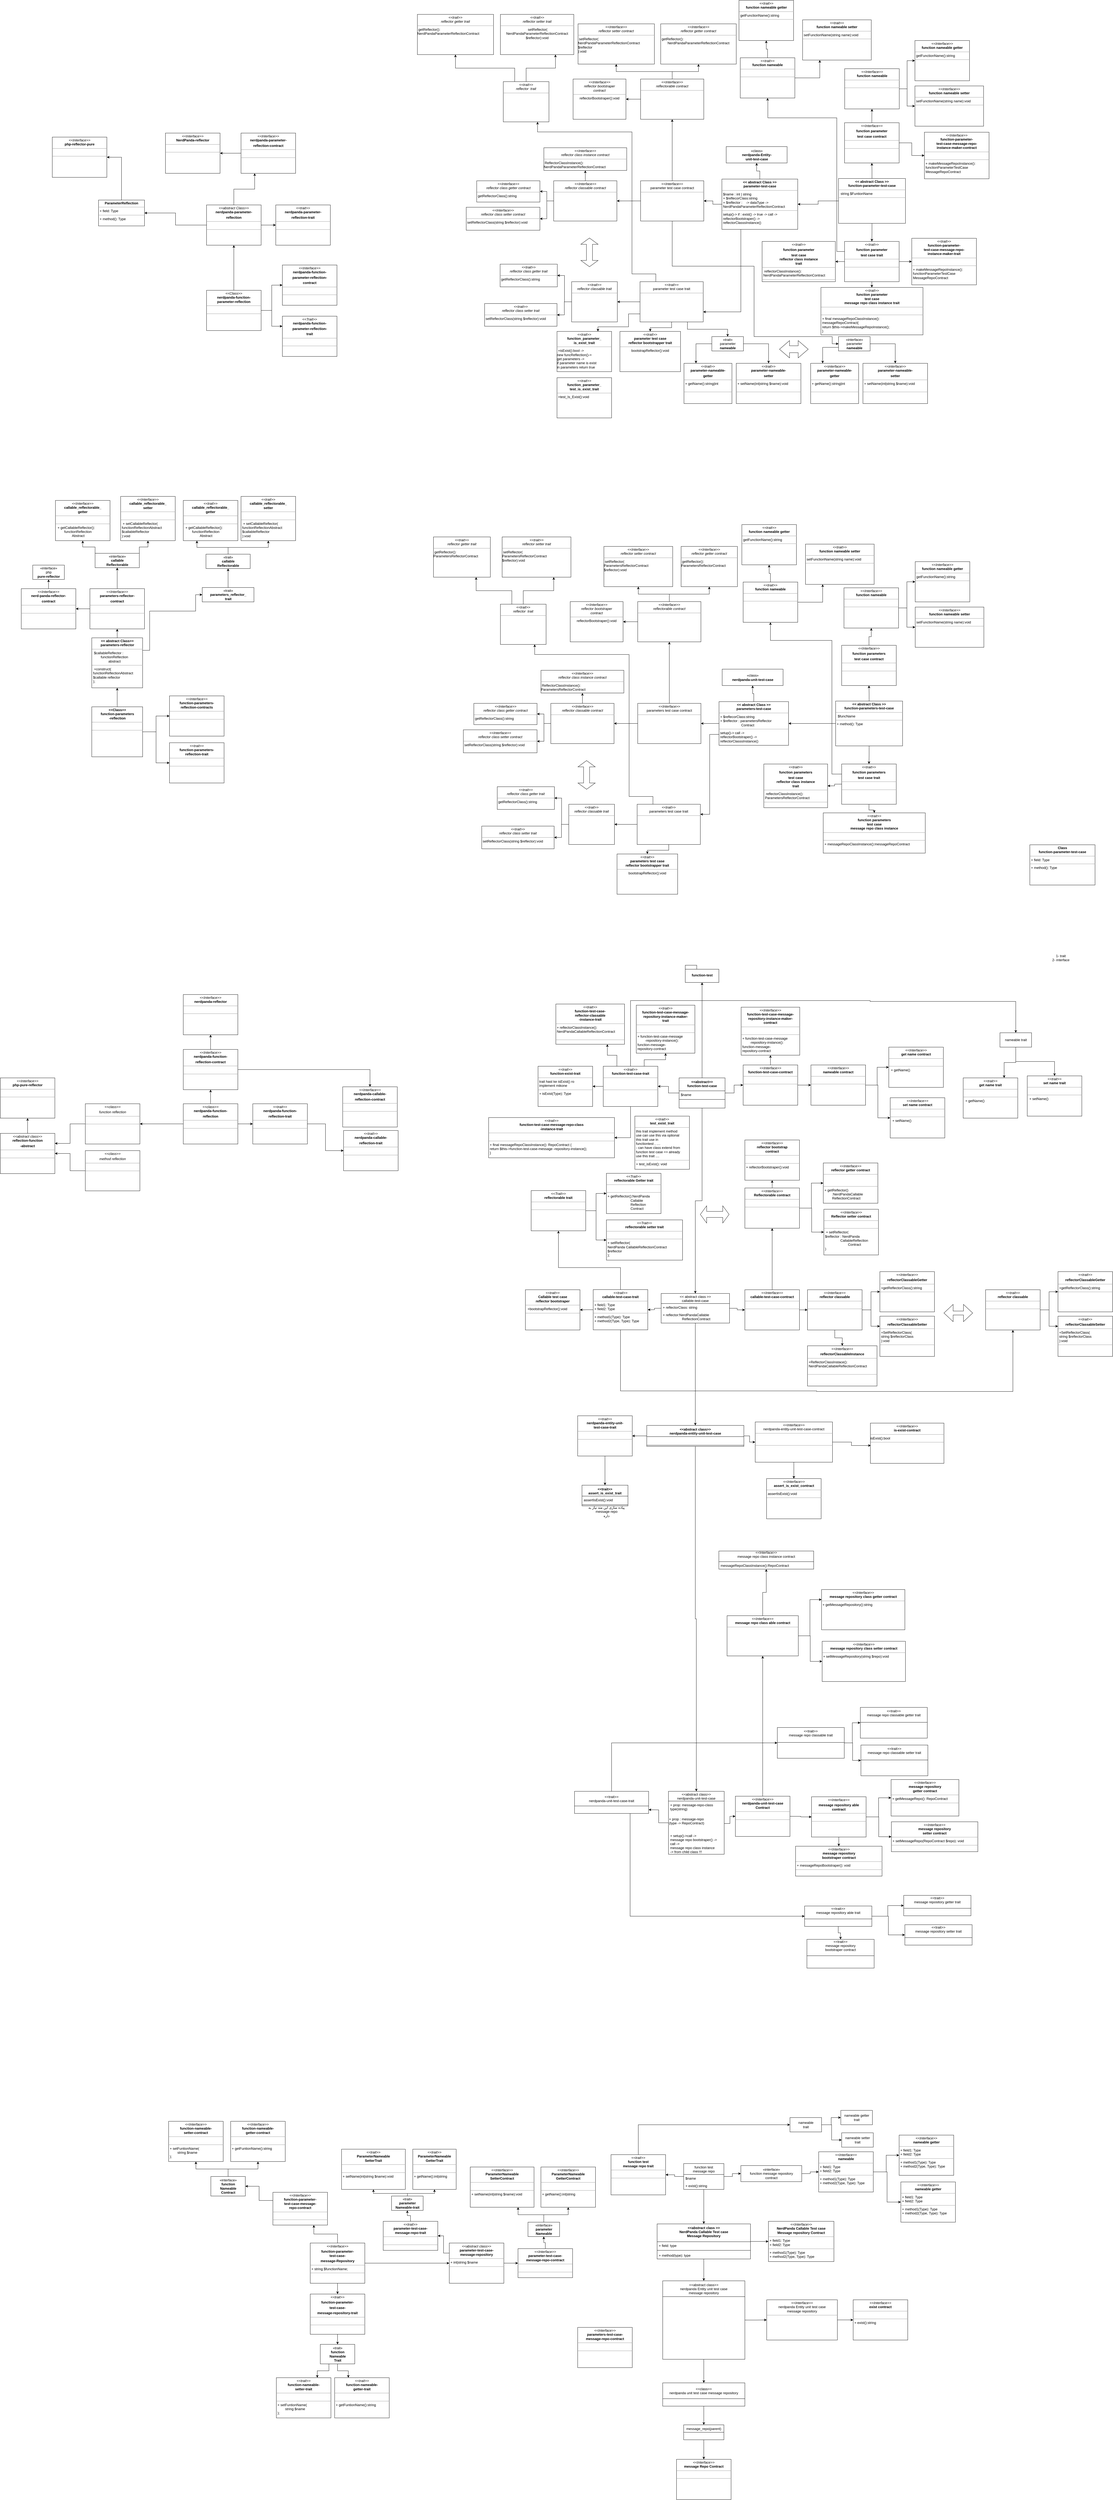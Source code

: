<mxfile version="20.2.0" type="device"><diagram id="_TyKKFdIqNhigWTJYqOR" name="Page-1"><mxGraphModel dx="3102" dy="4171" grid="0" gridSize="10" guides="1" tooltips="1" connect="1" arrows="1" fold="1" page="0" pageScale="1" pageWidth="1100" pageHeight="850" math="0" shadow="0"><root><mxCell id="0"/><mxCell id="1" parent="0"/><mxCell id="WLkpntjzAPbI9BlpjhVs-1" value="function-test" style="shape=folder;fontStyle=1;spacingTop=10;tabWidth=40;tabHeight=14;tabPosition=left;html=1;" parent="1" vertex="1"><mxGeometry x="532.5" y="154" width="117" height="60" as="geometry"/></mxCell><mxCell id="WLkpntjzAPbI9BlpjhVs-6" style="edgeStyle=orthogonalEdgeStyle;rounded=0;orthogonalLoop=1;jettySize=auto;html=1;entryX=0.5;entryY=1;entryDx=0;entryDy=0;entryPerimeter=0;" parent="1" source="WLkpntjzAPbI9BlpjhVs-2" target="WLkpntjzAPbI9BlpjhVs-1" edge="1"><mxGeometry relative="1" as="geometry"/></mxCell><mxCell id="4E1Aw4nT6Af-Ly36AoHR-9" style="edgeStyle=orthogonalEdgeStyle;rounded=0;orthogonalLoop=1;jettySize=auto;html=1;entryX=0;entryY=0.5;entryDx=0;entryDy=0;" parent="1" source="WLkpntjzAPbI9BlpjhVs-2" target="WLkpntjzAPbI9BlpjhVs-20" edge="1"><mxGeometry relative="1" as="geometry"/></mxCell><mxCell id="4E1Aw4nT6Af-Ly36AoHR-12" style="edgeStyle=orthogonalEdgeStyle;rounded=0;orthogonalLoop=1;jettySize=auto;html=1;entryX=1;entryY=0.5;entryDx=0;entryDy=0;" parent="1" source="WLkpntjzAPbI9BlpjhVs-2" target="WLkpntjzAPbI9BlpjhVs-23" edge="1"><mxGeometry relative="1" as="geometry"/></mxCell><mxCell id="u8UPOJBQWHvHNZwV6j0Q-6" style="edgeStyle=orthogonalEdgeStyle;rounded=0;orthogonalLoop=1;jettySize=auto;html=1;entryX=0.5;entryY=0;entryDx=0;entryDy=0;" parent="1" source="WLkpntjzAPbI9BlpjhVs-2" target="u8UPOJBQWHvHNZwV6j0Q-1" edge="1"><mxGeometry relative="1" as="geometry"/></mxCell><mxCell id="WLkpntjzAPbI9BlpjhVs-2" value="&lt;&lt;abstract&gt;&gt;&#xA;function-test-case" style="swimlane;fontStyle=1;align=center;verticalAlign=top;childLayout=stackLayout;horizontal=1;startSize=45;horizontalStack=0;resizeParent=1;resizeParentMax=0;resizeLast=0;collapsible=1;marginBottom=0;" parent="1" vertex="1"><mxGeometry x="511" y="546" width="160" height="105" as="geometry"><mxRectangle x="511" y="546" width="149" height="26" as="alternateBounds"/></mxGeometry></mxCell><mxCell id="4E1Aw4nT6Af-Ly36AoHR-25" value="$name" style="text;strokeColor=none;fillColor=none;align=left;verticalAlign=top;spacingLeft=4;spacingRight=4;overflow=hidden;rotatable=0;points=[[0,0.5],[1,0.5]];portConstraint=eastwest;" parent="WLkpntjzAPbI9BlpjhVs-2" vertex="1"><mxGeometry y="45" width="160" height="26" as="geometry"/></mxCell><mxCell id="WLkpntjzAPbI9BlpjhVs-4" value="" style="line;strokeWidth=1;fillColor=none;align=left;verticalAlign=middle;spacingTop=-1;spacingLeft=3;spacingRight=3;rotatable=0;labelPosition=right;points=[];portConstraint=eastwest;" parent="WLkpntjzAPbI9BlpjhVs-2" vertex="1"><mxGeometry y="71" width="160" height="8" as="geometry"/></mxCell><mxCell id="WLkpntjzAPbI9BlpjhVs-5" value="    " style="text;strokeColor=none;fillColor=none;align=left;verticalAlign=top;spacingLeft=4;spacingRight=4;overflow=hidden;rotatable=0;points=[[0,0.5],[1,0.5]];portConstraint=eastwest;" parent="WLkpntjzAPbI9BlpjhVs-2" vertex="1"><mxGeometry y="79" width="160" height="26" as="geometry"/></mxCell><mxCell id="rQvBRmz-Q8Am-BgJC6v4-5" style="edgeStyle=orthogonalEdgeStyle;rounded=0;orthogonalLoop=1;jettySize=auto;html=1;entryX=1;entryY=0.5;entryDx=0;entryDy=0;" parent="1" source="WLkpntjzAPbI9BlpjhVs-13" edge="1"><mxGeometry relative="1" as="geometry"><mxPoint x="405" y="3092" as="targetPoint"/></mxGeometry></mxCell><mxCell id="WLkpntjzAPbI9BlpjhVs-13" value="&lt;&lt;abstract class&gt;&gt;&#xA;nerdpanda-unit-test-case" style="swimlane;fontStyle=0;childLayout=stackLayout;horizontal=1;startSize=34;fillColor=none;horizontalStack=0;resizeParent=1;resizeParentMax=0;resizeLast=0;collapsible=1;marginBottom=0;strokeColor=default;swimlaneLine=1;glass=0;rounded=0;shadow=0;sketch=0;fixedWidth=0;autosize=0;" parent="1" vertex="1"><mxGeometry x="474" y="3028" width="194" height="219" as="geometry"/></mxCell><mxCell id="vdKfWKMp69vLUdWhWhCq-1" value="+ prop: message-repo-class&#xA;type(string)&#xA;" style="text;strokeColor=none;fillColor=none;align=left;verticalAlign=top;spacingLeft=4;spacingRight=4;overflow=hidden;rotatable=0;points=[[0,0.5],[1,0.5]];portConstraint=eastwest;" parent="WLkpntjzAPbI9BlpjhVs-13" vertex="1"><mxGeometry y="34" width="194" height="49" as="geometry"/></mxCell><mxCell id="la3vxcw4P_-LeEAQ38kL-1" value="+ prop : message-repo&lt;br&gt; (type -&amp;gt; RepoContract)" style="text;whiteSpace=wrap;html=1;" parent="WLkpntjzAPbI9BlpjhVs-13" vertex="1"><mxGeometry y="83" width="194" height="58" as="geometry"/></mxCell><mxCell id="NVuzLtaz_eMeWhl6fLyc-10" value="+ setup()-&gt;call -&gt; &#xA;message repo bootstraper() -&gt;&#xA;call -&gt;&#xA;message repo class instance&#xA;-&gt; from child class !!!&#xA;&#xA;" style="text;strokeColor=none;fillColor=none;align=left;verticalAlign=top;spacingLeft=4;spacingRight=4;overflow=hidden;rotatable=0;points=[[0,0.5],[1,0.5]];portConstraint=eastwest;" parent="WLkpntjzAPbI9BlpjhVs-13" vertex="1"><mxGeometry y="141" width="194" height="78" as="geometry"/></mxCell><mxCell id="WLkpntjzAPbI9BlpjhVs-18" value="&lt;p style=&quot;margin:0px;margin-top:4px;text-align:center;&quot;&gt;&lt;i&gt;&amp;lt;&amp;lt;Interface&amp;gt;&amp;gt;&lt;/i&gt;&lt;b&gt;&lt;br&gt;is-exist-contract&lt;/b&gt;&lt;br&gt;&lt;b&gt;&lt;/b&gt;&lt;/p&gt;&lt;hr size=&quot;1&quot;&gt;isExist():bool&lt;br&gt;&lt;hr size=&quot;1&quot;&gt;" style="verticalAlign=top;align=left;overflow=fill;fontSize=12;fontFamily=Helvetica;html=1;" parent="1" vertex="1"><mxGeometry x="1177" y="1747" width="256" height="140" as="geometry"/></mxCell><mxCell id="4E1Aw4nT6Af-Ly36AoHR-3" style="edgeStyle=orthogonalEdgeStyle;rounded=0;orthogonalLoop=1;jettySize=auto;html=1;entryX=0;entryY=0.5;entryDx=0;entryDy=0;" parent="1" source="WLkpntjzAPbI9BlpjhVs-20" target="4E1Aw4nT6Af-Ly36AoHR-2" edge="1"><mxGeometry relative="1" as="geometry"/></mxCell><mxCell id="vlP1znpVkdcQ1szTG2kr-2" style="edgeStyle=orthogonalEdgeStyle;rounded=0;orthogonalLoop=1;jettySize=auto;html=1;entryX=0.5;entryY=1;entryDx=0;entryDy=0;" parent="1" source="WLkpntjzAPbI9BlpjhVs-20" target="vlP1znpVkdcQ1szTG2kr-1" edge="1"><mxGeometry relative="1" as="geometry"/></mxCell><mxCell id="WLkpntjzAPbI9BlpjhVs-20" value="&lt;p style=&quot;margin:0px;margin-top:4px;text-align:center;&quot;&gt;&lt;i&gt;&amp;lt;&amp;lt;Interface&amp;gt;&amp;gt;&lt;/i&gt;&lt;b&gt;&lt;br&gt;function-test-case-contract&lt;/b&gt;&lt;br&gt;&lt;b&gt;&lt;/b&gt;&lt;/p&gt;&lt;hr size=&quot;1&quot;&gt;&lt;p style=&quot;margin:0px;margin-left:4px;&quot;&gt;&lt;br&gt;&lt;/p&gt;&lt;hr size=&quot;1&quot;&gt;&lt;p style=&quot;margin:0px;margin-left:4px;&quot;&gt;&lt;br&gt;&lt;/p&gt;" style="verticalAlign=top;align=left;overflow=fill;fontSize=12;fontFamily=Helvetica;html=1;" parent="1" vertex="1"><mxGeometry x="734" y="501" width="190" height="140" as="geometry"/></mxCell><mxCell id="4E1Aw4nT6Af-Ly36AoHR-14" style="edgeStyle=orthogonalEdgeStyle;rounded=0;orthogonalLoop=1;jettySize=auto;html=1;entryX=1;entryY=0.5;entryDx=0;entryDy=0;" parent="1" source="WLkpntjzAPbI9BlpjhVs-23" target="6MrsYekE0jEYYQUe618O-6" edge="1"><mxGeometry relative="1" as="geometry"/></mxCell><mxCell id="A4YibGhDip2vwmXO9XN3-2" style="edgeStyle=orthogonalEdgeStyle;rounded=0;orthogonalLoop=1;jettySize=auto;html=1;entryX=0.5;entryY=0;entryDx=0;entryDy=0;exitX=0.5;exitY=0;exitDx=0;exitDy=0;" parent="1" source="WLkpntjzAPbI9BlpjhVs-23" target="JbPb3V0z_JIuIGW9nyNE-25" edge="1"><mxGeometry relative="1" as="geometry"><Array as="points"><mxPoint x="342" y="277"/><mxPoint x="1176" y="277"/><mxPoint x="1176" y="280"/><mxPoint x="1683" y="280"/></Array></mxGeometry></mxCell><mxCell id="NVuzLtaz_eMeWhl6fLyc-12" style="edgeStyle=orthogonalEdgeStyle;rounded=0;orthogonalLoop=1;jettySize=auto;html=1;entryX=1;entryY=0.5;entryDx=0;entryDy=0;" parent="1" source="WLkpntjzAPbI9BlpjhVs-23" target="NVuzLtaz_eMeWhl6fLyc-11" edge="1"><mxGeometry relative="1" as="geometry"/></mxCell><mxCell id="QVcAA0bUKiW9gMb0ZzJo-1" style="edgeStyle=orthogonalEdgeStyle;rounded=0;orthogonalLoop=1;jettySize=auto;html=1;entryX=0.75;entryY=1;entryDx=0;entryDy=0;exitX=0.25;exitY=0;exitDx=0;exitDy=0;" parent="1" source="WLkpntjzAPbI9BlpjhVs-23" target="R-wlIq3-uhwpVF1E1aDk-1" edge="1"><mxGeometry relative="1" as="geometry"/></mxCell><mxCell id="jVFvbNJxQPIJ26YIhqrM-3" style="edgeStyle=orthogonalEdgeStyle;rounded=0;orthogonalLoop=1;jettySize=auto;html=1;entryX=0.5;entryY=1;entryDx=0;entryDy=0;exitX=0.75;exitY=0;exitDx=0;exitDy=0;" parent="1" source="WLkpntjzAPbI9BlpjhVs-23" target="jVFvbNJxQPIJ26YIhqrM-1" edge="1"><mxGeometry relative="1" as="geometry"/></mxCell><mxCell id="WLkpntjzAPbI9BlpjhVs-23" value="&lt;p style=&quot;margin:0px;margin-top:4px;text-align:center;&quot;&gt;&lt;i&gt;&amp;lt;&amp;lt;trait&amp;gt;&amp;gt;&lt;br&gt;&lt;/i&gt;&lt;b&gt;function-test-case-trait&lt;/b&gt;&lt;br&gt;&lt;b&gt;&lt;/b&gt;&lt;/p&gt;&lt;hr size=&quot;1&quot;&gt;&lt;p style=&quot;margin:0px;margin-left:4px;&quot;&gt;&lt;br&gt;&lt;br&gt;&lt;/p&gt;&lt;hr size=&quot;1&quot;&gt;&lt;p style=&quot;margin:0px;margin-left:4px;&quot;&gt;&lt;br&gt;&lt;br&gt;&lt;/p&gt;" style="verticalAlign=top;align=left;overflow=fill;fontSize=12;fontFamily=Helvetica;html=1;" parent="1" vertex="1"><mxGeometry x="247" y="505.5" width="190" height="140" as="geometry"/></mxCell><mxCell id="6MrsYekE0jEYYQUe618O-22" style="edgeStyle=orthogonalEdgeStyle;rounded=0;orthogonalLoop=1;jettySize=auto;html=1;entryX=0.005;entryY=0.557;entryDx=0;entryDy=0;entryPerimeter=0;" parent="1" source="WLkpntjzAPbI9BlpjhVs-24" target="WLkpntjzAPbI9BlpjhVs-18" edge="1"><mxGeometry relative="1" as="geometry"/></mxCell><mxCell id="4E1Aw4nT6Af-Ly36AoHR-24" style="edgeStyle=orthogonalEdgeStyle;rounded=0;orthogonalLoop=1;jettySize=auto;html=1;entryX=0.5;entryY=0;entryDx=0;entryDy=0;" parent="1" source="WLkpntjzAPbI9BlpjhVs-24" target="4E1Aw4nT6Af-Ly36AoHR-21" edge="1"><mxGeometry relative="1" as="geometry"/></mxCell><mxCell id="WLkpntjzAPbI9BlpjhVs-24" value="&lt;p style=&quot;margin:0px;margin-top:4px;text-align:center;&quot;&gt;&lt;i&gt;&amp;lt;&amp;lt;Interface&amp;gt;&amp;gt;&lt;/i&gt;&lt;b&gt;&lt;br&gt;&lt;/b&gt;nerdpanda-entity-unit-test-case-contract&lt;/p&gt;&lt;hr size=&quot;1&quot;&gt;&lt;p style=&quot;margin:0px;margin-left:4px;&quot;&gt;&lt;br&gt;&lt;br&gt;&lt;/p&gt;&lt;hr size=&quot;1&quot;&gt;&lt;p style=&quot;margin:0px;margin-left:4px;&quot;&gt;&lt;br&gt;&lt;/p&gt;" style="verticalAlign=top;align=left;overflow=fill;fontSize=12;fontFamily=Helvetica;html=1;" parent="1" vertex="1"><mxGeometry x="776" y="1743" width="269" height="140" as="geometry"/></mxCell><mxCell id="OHwbAzYLFAOEITvmgdfm-4" style="edgeStyle=orthogonalEdgeStyle;rounded=0;orthogonalLoop=1;jettySize=auto;html=1;entryX=1;entryY=0.5;entryDx=0;entryDy=0;" parent="1" source="6MrsYekE0jEYYQUe618O-1" target="XG3kggbXAeIv8R_sA9mu-12" edge="1"><mxGeometry relative="1" as="geometry"/></mxCell><mxCell id="YUF6R8RZo8pUIoY8ItPx-2" style="edgeStyle=orthogonalEdgeStyle;rounded=0;orthogonalLoop=1;jettySize=auto;html=1;entryX=0.5;entryY=1;entryDx=0;entryDy=0;" parent="1" source="6MrsYekE0jEYYQUe618O-1" target="YUF6R8RZo8pUIoY8ItPx-1" edge="1"><mxGeometry relative="1" as="geometry"/></mxCell><mxCell id="YUF6R8RZo8pUIoY8ItPx-4" style="edgeStyle=orthogonalEdgeStyle;rounded=0;orthogonalLoop=1;jettySize=auto;html=1;entryX=0.5;entryY=0;entryDx=0;entryDy=0;" parent="1" source="6MrsYekE0jEYYQUe618O-1" target="YUF6R8RZo8pUIoY8ItPx-3" edge="1"><mxGeometry relative="1" as="geometry"/></mxCell><mxCell id="6MrsYekE0jEYYQUe618O-1" value="&lt;p style=&quot;margin:0px;margin-top:4px;text-align:center;&quot;&gt;&lt;b&gt;&lt;b&gt;&amp;lt;&amp;lt; abstract Class &amp;gt;&amp;gt;&lt;br&gt;&lt;/b&gt;function-parameters-test-case&lt;/b&gt;&lt;/p&gt;&lt;hr size=&quot;1&quot;&gt;&lt;p style=&quot;margin:0px;margin-left:4px;&quot;&gt;&amp;nbsp;$funcName&lt;/p&gt;&lt;hr size=&quot;1&quot;&gt;&lt;p style=&quot;margin:0px;margin-left:4px;&quot;&gt;+ method(): Type&lt;/p&gt;" style="verticalAlign=top;align=left;overflow=fill;fontSize=12;fontFamily=Helvetica;html=1;" parent="1" vertex="1"><mxGeometry x="1056" y="-765" width="233" height="156" as="geometry"/></mxCell><mxCell id="6MrsYekE0jEYYQUe618O-2" value="&lt;p style=&quot;margin:0px;margin-top:4px;text-align:center;&quot;&gt;&lt;b&gt;Class&lt;br&gt;function-parameter-test-case&lt;br&gt;&lt;/b&gt;&lt;/p&gt;&lt;hr size=&quot;1&quot;&gt;&lt;p style=&quot;margin:0px;margin-left:4px;&quot;&gt;+ field: Type&lt;/p&gt;&lt;hr size=&quot;1&quot;&gt;&lt;p style=&quot;margin:0px;margin-left:4px;&quot;&gt;+ method(): Type&lt;/p&gt;" style="verticalAlign=top;align=left;overflow=fill;fontSize=12;fontFamily=Helvetica;html=1;" parent="1" vertex="1"><mxGeometry x="1732" y="-265" width="227" height="140" as="geometry"/></mxCell><mxCell id="6MrsYekE0jEYYQUe618O-6" value="&lt;p style=&quot;margin:0px;margin-top:4px;text-align:center;&quot;&gt;&lt;i&gt;&amp;lt;&amp;lt;trait&amp;gt;&amp;gt;&lt;br&gt;&lt;/i&gt;&lt;b&gt;function-exist-trait&lt;/b&gt;&lt;br&gt;&lt;/p&gt;&lt;hr size=&quot;1&quot;&gt;&lt;p style=&quot;margin:0px;margin-left:4px;&quot;&gt;trait hast ke isExist() ro&lt;br&gt; implement mikone &lt;br&gt;&lt;/p&gt;&lt;hr size=&quot;1&quot;&gt;&lt;p style=&quot;margin:0px;margin-left:4px;&quot;&gt;+ isExist(Type): Type&lt;br&gt;&lt;br&gt;&lt;/p&gt;" style="verticalAlign=top;align=left;overflow=fill;fontSize=12;fontFamily=Helvetica;html=1;" parent="1" vertex="1"><mxGeometry x="20" y="505.5" width="190" height="140" as="geometry"/></mxCell><mxCell id="6MrsYekE0jEYYQUe618O-8" value="&lt;p style=&quot;margin:0px;margin-top:4px;text-align:center;&quot;&gt;&lt;i&gt;&amp;lt;&amp;lt;trait&amp;gt;&amp;gt;&lt;br&gt;&lt;/i&gt;&lt;b&gt;test_exist_trait&lt;/b&gt;&lt;br&gt;&lt;/p&gt;&lt;hr size=&quot;1&quot;&gt;&lt;p style=&quot;margin:0px;margin-left:4px;&quot;&gt;this trait implement method &lt;br&gt;use can use this via optional&lt;br&gt;this trait use in&lt;br&gt; functiontest , ....&lt;br&gt;- can have class extend from&lt;br&gt; function test case =&amp;gt; already &lt;br&gt;use this trait ....&lt;br&gt;&lt;/p&gt;&lt;hr size=&quot;1&quot;&gt;&lt;p style=&quot;margin:0px;margin-left:4px;&quot;&gt;+ test_isExist(): void&lt;br&gt;&lt;br&gt;&lt;/p&gt;" style="verticalAlign=top;align=left;overflow=fill;fontSize=12;fontFamily=Helvetica;html=1;" parent="1" vertex="1"><mxGeometry x="357" y="679" width="190" height="185" as="geometry"/></mxCell><mxCell id="6MrsYekE0jEYYQUe618O-21" style="edgeStyle=orthogonalEdgeStyle;rounded=0;orthogonalLoop=1;jettySize=auto;html=1;entryX=0;entryY=0.5;entryDx=0;entryDy=0;" parent="1" source="6MrsYekE0jEYYQUe618O-16" target="WLkpntjzAPbI9BlpjhVs-24" edge="1"><mxGeometry relative="1" as="geometry"/></mxCell><mxCell id="6MrsYekE0jEYYQUe618O-25" style="edgeStyle=orthogonalEdgeStyle;rounded=0;orthogonalLoop=1;jettySize=auto;html=1;entryX=0.5;entryY=0;entryDx=0;entryDy=0;" parent="1" source="6MrsYekE0jEYYQUe618O-16" target="WLkpntjzAPbI9BlpjhVs-13" edge="1"><mxGeometry relative="1" as="geometry"/></mxCell><mxCell id="4E1Aw4nT6Af-Ly36AoHR-27" style="edgeStyle=orthogonalEdgeStyle;rounded=0;orthogonalLoop=1;jettySize=auto;html=1;entryX=1;entryY=0.5;entryDx=0;entryDy=0;" parent="1" source="6MrsYekE0jEYYQUe618O-16" target="4E1Aw4nT6Af-Ly36AoHR-26" edge="1"><mxGeometry relative="1" as="geometry"/></mxCell><mxCell id="6MrsYekE0jEYYQUe618O-16" value="&lt;&lt;abstract class&gt;&gt;&#xA;nerdpanda-entity-unit-test-case&#xA;" style="swimlane;fontStyle=1;align=center;verticalAlign=top;childLayout=stackLayout;horizontal=1;startSize=39;horizontalStack=0;resizeParent=1;resizeParentMax=0;resizeLast=0;collapsible=1;marginBottom=0;" parent="1" vertex="1"><mxGeometry x="398.5" y="1755" width="338" height="73" as="geometry"/></mxCell><mxCell id="4E1Aw4nT6Af-Ly36AoHR-1" value="&#xA;" style="text;strokeColor=none;fillColor=none;align=left;verticalAlign=top;spacingLeft=4;spacingRight=4;overflow=hidden;rotatable=0;points=[[0,0.5],[1,0.5]];portConstraint=eastwest;" parent="6MrsYekE0jEYYQUe618O-16" vertex="1"><mxGeometry y="39" width="338" height="26" as="geometry"/></mxCell><mxCell id="6MrsYekE0jEYYQUe618O-18" value="" style="line;strokeWidth=1;fillColor=none;align=left;verticalAlign=middle;spacingTop=-1;spacingLeft=3;spacingRight=3;rotatable=0;labelPosition=right;points=[];portConstraint=eastwest;" parent="6MrsYekE0jEYYQUe618O-16" vertex="1"><mxGeometry y="65" width="338" height="8" as="geometry"/></mxCell><mxCell id="6MrsYekE0jEYYQUe618O-27" value="1- trait &lt;br&gt;2- interface&lt;br&gt;&lt;br&gt; " style="text;html=1;strokeColor=none;fillColor=none;align=center;verticalAlign=middle;whiteSpace=wrap;rounded=0;" parent="1" vertex="1"><mxGeometry x="1721" y="83" width="238" height="106" as="geometry"/></mxCell><mxCell id="la3vxcw4P_-LeEAQ38kL-7" style="edgeStyle=orthogonalEdgeStyle;rounded=0;orthogonalLoop=1;jettySize=auto;html=1;entryX=0;entryY=0.5;entryDx=0;entryDy=0;" parent="1" source="la3vxcw4P_-LeEAQ38kL-4" target="la3vxcw4P_-LeEAQ38kL-6" edge="1"><mxGeometry relative="1" as="geometry"/></mxCell><mxCell id="xCo4SKFzPxBbutA1GipK-2" style="edgeStyle=orthogonalEdgeStyle;rounded=0;orthogonalLoop=1;jettySize=auto;html=1;entryX=0.5;entryY=1;entryDx=0;entryDy=0;" parent="1" source="la3vxcw4P_-LeEAQ38kL-4" target="xCo4SKFzPxBbutA1GipK-1" edge="1"><mxGeometry relative="1" as="geometry"/></mxCell><mxCell id="la3vxcw4P_-LeEAQ38kL-4" value="&lt;p style=&quot;margin:0px;margin-top:4px;text-align:center;&quot;&gt;&lt;i&gt;&amp;lt;&amp;lt;Interface&amp;gt;&amp;gt;&lt;/i&gt;&lt;br&gt;&lt;b&gt;nerdpanda-unit-test-case&lt;br&gt;Contract&lt;br&gt;&lt;/b&gt;&lt;/p&gt;&lt;hr size=&quot;1&quot;&gt;&lt;p style=&quot;margin:0px;margin-left:4px;&quot;&gt;&lt;br&gt;&lt;/p&gt;&lt;hr size=&quot;1&quot;&gt;&lt;p style=&quot;margin:0px;margin-left:4px;&quot;&gt;&lt;br&gt;&lt;/p&gt;" style="verticalAlign=top;align=left;overflow=fill;fontSize=12;fontFamily=Helvetica;html=1;" parent="1" vertex="1"><mxGeometry x="707" y="3045" width="190" height="140" as="geometry"/></mxCell><mxCell id="la3vxcw4P_-LeEAQ38kL-5" style="edgeStyle=orthogonalEdgeStyle;rounded=0;orthogonalLoop=1;jettySize=auto;html=1;entryX=0;entryY=0.5;entryDx=0;entryDy=0;" parent="1" source="la3vxcw4P_-LeEAQ38kL-1" target="la3vxcw4P_-LeEAQ38kL-4" edge="1"><mxGeometry relative="1" as="geometry"/></mxCell><mxCell id="A4YibGhDip2vwmXO9XN3-4" style="edgeStyle=orthogonalEdgeStyle;rounded=0;orthogonalLoop=1;jettySize=auto;html=1;entryX=0;entryY=0.5;entryDx=0;entryDy=0;" parent="1" source="la3vxcw4P_-LeEAQ38kL-6" target="A4YibGhDip2vwmXO9XN3-3" edge="1"><mxGeometry relative="1" as="geometry"/></mxCell><mxCell id="A4YibGhDip2vwmXO9XN3-7" style="edgeStyle=orthogonalEdgeStyle;rounded=0;orthogonalLoop=1;jettySize=auto;html=1;entryX=0;entryY=0.5;entryDx=0;entryDy=0;" parent="1" source="la3vxcw4P_-LeEAQ38kL-6" target="A4YibGhDip2vwmXO9XN3-5" edge="1"><mxGeometry relative="1" as="geometry"/></mxCell><mxCell id="f1rWbtw_I353xfsQ0IQH-6" style="edgeStyle=orthogonalEdgeStyle;rounded=0;orthogonalLoop=1;jettySize=auto;html=1;entryX=0.5;entryY=0;entryDx=0;entryDy=0;" parent="1" source="la3vxcw4P_-LeEAQ38kL-6" target="f1rWbtw_I353xfsQ0IQH-5" edge="1"><mxGeometry relative="1" as="geometry"/></mxCell><mxCell id="la3vxcw4P_-LeEAQ38kL-6" value="&lt;p style=&quot;margin:0px;margin-top:4px;text-align:center;&quot;&gt;&lt;i&gt;&amp;lt;&amp;lt;Interface&amp;gt;&amp;gt;&lt;/i&gt;&lt;/p&gt;&lt;p style=&quot;margin:0px;margin-top:4px;text-align:center;&quot;&gt;&lt;b&gt;message repository able&lt;br&gt;contract&lt;/b&gt;&lt;br&gt;&lt;/p&gt;&lt;hr size=&quot;1&quot;&gt;&lt;br&gt;&lt;hr size=&quot;1&quot;&gt;&lt;p style=&quot;margin:0px;margin-left:4px;&quot;&gt;&lt;br&gt;&lt;/p&gt;" style="verticalAlign=top;align=left;overflow=fill;fontSize=12;fontFamily=Helvetica;html=1;" parent="1" vertex="1"><mxGeometry x="972" y="3047" width="190" height="140" as="geometry"/></mxCell><mxCell id="UFbzrHQndWbfwIhMLF8G-2" style="edgeStyle=orthogonalEdgeStyle;rounded=0;orthogonalLoop=1;jettySize=auto;html=1;entryX=0.5;entryY=0;entryDx=0;entryDy=0;" parent="1" source="la3vxcw4P_-LeEAQ38kL-8" target="UFbzrHQndWbfwIhMLF8G-1" edge="1"><mxGeometry relative="1" as="geometry"/></mxCell><mxCell id="la3vxcw4P_-LeEAQ38kL-8" value="message_repo(parent)" style="swimlane;fontStyle=0;childLayout=stackLayout;horizontal=1;startSize=26;fillColor=none;horizontalStack=0;resizeParent=1;resizeParentMax=0;resizeLast=0;collapsible=1;marginBottom=0;" parent="1" vertex="1"><mxGeometry x="527" y="5232" width="140" height="52" as="geometry"/></mxCell><mxCell id="UFbzrHQndWbfwIhMLF8G-1" value="&lt;p style=&quot;margin:0px;margin-top:4px;text-align:center;&quot;&gt;&lt;i&gt;&amp;lt;&amp;lt;Interface&amp;gt;&amp;gt;&lt;/i&gt;&lt;b&gt;&lt;br&gt;message Repo Contract&lt;/b&gt;&lt;br&gt;&lt;b&gt;&lt;/b&gt;&lt;/p&gt;&lt;hr size=&quot;1&quot;&gt;&lt;p style=&quot;margin:0px;margin-left:4px;&quot;&gt;&lt;br&gt;&lt;/p&gt;&lt;hr size=&quot;1&quot;&gt;&lt;p style=&quot;margin:0px;margin-left:4px;&quot;&gt;&lt;br&gt;&lt;/p&gt;" style="verticalAlign=top;align=left;overflow=fill;fontSize=12;fontFamily=Helvetica;html=1;" parent="1" vertex="1"><mxGeometry x="502" y="5352" width="190" height="140" as="geometry"/></mxCell><mxCell id="4E1Aw4nT6Af-Ly36AoHR-6" style="edgeStyle=orthogonalEdgeStyle;rounded=0;orthogonalLoop=1;jettySize=auto;html=1;entryX=0;entryY=0.5;entryDx=0;entryDy=0;" parent="1" source="4E1Aw4nT6Af-Ly36AoHR-2" target="4E1Aw4nT6Af-Ly36AoHR-4" edge="1"><mxGeometry relative="1" as="geometry"/></mxCell><mxCell id="4E1Aw4nT6Af-Ly36AoHR-7" style="edgeStyle=orthogonalEdgeStyle;rounded=0;orthogonalLoop=1;jettySize=auto;html=1;entryX=0;entryY=0.5;entryDx=0;entryDy=0;" parent="1" source="4E1Aw4nT6Af-Ly36AoHR-2" target="4E1Aw4nT6Af-Ly36AoHR-5" edge="1"><mxGeometry relative="1" as="geometry"/></mxCell><mxCell id="4E1Aw4nT6Af-Ly36AoHR-2" value="&lt;p style=&quot;margin:0px;margin-top:4px;text-align:center;&quot;&gt;&lt;i&gt;&amp;lt;&amp;lt;Interface&amp;gt;&amp;gt;&lt;/i&gt;&lt;br&gt;&lt;b&gt;nameable contract&lt;/b&gt;&lt;br&gt;&lt;/p&gt;&lt;hr size=&quot;1&quot;&gt;&lt;p style=&quot;margin:0px;margin-left:4px;&quot;&gt;&lt;br&gt;&lt;/p&gt;&lt;hr size=&quot;1&quot;&gt;&lt;p style=&quot;margin:0px;margin-left:4px;&quot;&gt;&lt;br&gt;&lt;br&gt;&lt;/p&gt;" style="verticalAlign=top;align=left;overflow=fill;fontSize=12;fontFamily=Helvetica;html=1;" parent="1" vertex="1"><mxGeometry x="970" y="501" width="190" height="140" as="geometry"/></mxCell><mxCell id="4E1Aw4nT6Af-Ly36AoHR-4" value="&lt;p style=&quot;margin:0px;margin-top:4px;text-align:center;&quot;&gt;&lt;i&gt;&amp;lt;&amp;lt;Interface&amp;gt;&amp;gt;&lt;/i&gt;&lt;br&gt;&lt;b&gt;get name contract&lt;/b&gt;&lt;br&gt;&lt;/p&gt;&lt;hr size=&quot;1&quot;&gt;&lt;p style=&quot;margin:0px;margin-left:4px;&quot;&gt;&lt;br&gt;&lt;/p&gt;&lt;hr size=&quot;1&quot;&gt;&lt;p style=&quot;margin:0px;margin-left:4px;&quot;&gt;&amp;nbsp;+ getName()&lt;br&gt;&lt;/p&gt;" style="verticalAlign=top;align=left;overflow=fill;fontSize=12;fontFamily=Helvetica;html=1;" parent="1" vertex="1"><mxGeometry x="1241" y="439" width="190" height="140" as="geometry"/></mxCell><mxCell id="4E1Aw4nT6Af-Ly36AoHR-5" value="&lt;p style=&quot;margin:0px;margin-top:4px;text-align:center;&quot;&gt;&lt;i&gt;&amp;lt;&amp;lt;Interface&amp;gt;&amp;gt;&lt;/i&gt;&lt;br&gt;&lt;b&gt;set name contract&lt;/b&gt;&lt;br&gt;&lt;/p&gt;&lt;hr size=&quot;1&quot;&gt;&lt;p style=&quot;margin:0px;margin-left:4px;&quot;&gt;&lt;br&gt;&lt;/p&gt;&lt;hr size=&quot;1&quot;&gt;&lt;p style=&quot;margin:0px;margin-left:4px;&quot;&gt;&amp;nbsp;+ setName()&lt;br&gt;&lt;/p&gt;" style="verticalAlign=top;align=left;overflow=fill;fontSize=12;fontFamily=Helvetica;html=1;" parent="1" vertex="1"><mxGeometry x="1246" y="615" width="190" height="140" as="geometry"/></mxCell><mxCell id="4E1Aw4nT6Af-Ly36AoHR-15" value="&lt;p style=&quot;margin:0px;margin-top:4px;text-align:center;&quot;&gt;&lt;i&gt;&amp;lt;&amp;lt;trait&amp;gt;&amp;gt;&lt;/i&gt;&lt;br&gt;&lt;b&gt;get name trait&lt;/b&gt;&lt;br&gt;&lt;/p&gt;&lt;hr size=&quot;1&quot;&gt;&lt;p style=&quot;margin:0px;margin-left:4px;&quot;&gt;&lt;br&gt;&lt;/p&gt;&lt;hr size=&quot;1&quot;&gt;&lt;p style=&quot;margin:0px;margin-left:4px;&quot;&gt;&amp;nbsp;+ getName()&lt;br&gt;&lt;/p&gt;" style="verticalAlign=top;align=left;overflow=fill;fontSize=12;fontFamily=Helvetica;html=1;" parent="1" vertex="1"><mxGeometry x="1500" y="546" width="190" height="140" as="geometry"/></mxCell><mxCell id="4E1Aw4nT6Af-Ly36AoHR-18" value="&lt;p style=&quot;margin:0px;margin-top:4px;text-align:center;&quot;&gt;&lt;i&gt;&amp;lt;&amp;lt;trait&amp;gt;&amp;gt;&lt;/i&gt;&lt;br&gt;&lt;b&gt;set name trait&lt;/b&gt;&lt;br&gt;&lt;/p&gt;&lt;hr size=&quot;1&quot;&gt;&lt;p style=&quot;margin:0px;margin-left:4px;&quot;&gt;&lt;br&gt;&lt;/p&gt;&lt;hr size=&quot;1&quot;&gt;&lt;p style=&quot;margin:0px;margin-left:4px;&quot;&gt;&amp;nbsp;+ setName()&lt;br&gt;&lt;/p&gt;" style="verticalAlign=top;align=left;overflow=fill;fontSize=12;fontFamily=Helvetica;html=1;" parent="1" vertex="1"><mxGeometry x="1723" y="539" width="190" height="140" as="geometry"/></mxCell><mxCell id="4E1Aw4nT6Af-Ly36AoHR-21" value="&lt;p style=&quot;margin:0px;margin-top:4px;text-align:center;&quot;&gt;&lt;i&gt;&amp;lt;&amp;lt;Interface&amp;gt;&amp;gt;&lt;/i&gt;&lt;br&gt;&lt;b&gt;assert_is_exist_contract&lt;/b&gt;&lt;br&gt;&lt;/p&gt;&lt;hr size=&quot;1&quot;&gt;&lt;p style=&quot;margin:0px;margin-left:4px;&quot;&gt;assertIsExist():void&lt;br&gt;&lt;/p&gt;&lt;hr size=&quot;1&quot;&gt;&lt;p style=&quot;margin:0px;margin-left:4px;&quot;&gt;&lt;br&gt;&lt;/p&gt;" style="verticalAlign=top;align=left;overflow=fill;fontSize=12;fontFamily=Helvetica;html=1;" parent="1" vertex="1"><mxGeometry x="815.5" y="1940" width="190" height="140" as="geometry"/></mxCell><mxCell id="4E1Aw4nT6Af-Ly36AoHR-30" style="edgeStyle=orthogonalEdgeStyle;rounded=0;orthogonalLoop=1;jettySize=auto;html=1;entryX=0.5;entryY=0;entryDx=0;entryDy=0;" parent="1" source="4E1Aw4nT6Af-Ly36AoHR-26" target="4E1Aw4nT6Af-Ly36AoHR-34" edge="1"><mxGeometry relative="1" as="geometry"><mxPoint x="253" y="1944" as="targetPoint"/></mxGeometry></mxCell><mxCell id="4E1Aw4nT6Af-Ly36AoHR-26" value="&lt;p style=&quot;margin:0px;margin-top:4px;text-align:center;&quot;&gt;&lt;i&gt;&amp;lt;&amp;lt;trait&amp;gt;&amp;gt;&lt;/i&gt;&lt;b&gt;&lt;br&gt;nerdpanda-entity-unit-&lt;br&gt;test-case-trait&lt;/b&gt;&lt;br&gt;&lt;b&gt;&lt;/b&gt;&lt;/p&gt;&lt;hr size=&quot;1&quot;&gt;&lt;p style=&quot;margin:0px;margin-left:4px;&quot;&gt;&lt;br&gt;&lt;/p&gt;&lt;hr size=&quot;1&quot;&gt;&lt;p style=&quot;margin:0px;margin-left:4px;&quot;&gt;&lt;br&gt;&lt;/p&gt;" style="verticalAlign=top;align=left;overflow=fill;fontSize=12;fontFamily=Helvetica;html=1;" parent="1" vertex="1"><mxGeometry x="158" y="1721.5" width="190" height="140" as="geometry"/></mxCell><mxCell id="4E1Aw4nT6Af-Ly36AoHR-34" value="&lt;&lt;trait&gt;&gt;&#xA;assert_is_exist_trait&#xA;&#xA;&#xA;&#xA;&#xA;" style="swimlane;fontStyle=1;align=center;verticalAlign=top;childLayout=stackLayout;horizontal=1;startSize=38;horizontalStack=0;resizeParent=1;resizeParentMax=0;resizeLast=0;collapsible=1;marginBottom=0;" parent="1" vertex="1"><mxGeometry x="173" y="1963" width="160" height="72" as="geometry"/></mxCell><mxCell id="4E1Aw4nT6Af-Ly36AoHR-35" value="assertIsExist():void" style="text;strokeColor=none;fillColor=none;align=left;verticalAlign=top;spacingLeft=4;spacingRight=4;overflow=hidden;rotatable=0;points=[[0,0.5],[1,0.5]];portConstraint=eastwest;" parent="4E1Aw4nT6Af-Ly36AoHR-34" vertex="1"><mxGeometry y="38" width="160" height="26" as="geometry"/></mxCell><mxCell id="4E1Aw4nT6Af-Ly36AoHR-36" value="" style="line;strokeWidth=1;fillColor=none;align=left;verticalAlign=middle;spacingTop=-1;spacingLeft=3;spacingRight=3;rotatable=0;labelPosition=right;points=[];portConstraint=eastwest;" parent="4E1Aw4nT6Af-Ly36AoHR-34" vertex="1"><mxGeometry y="64" width="160" height="8" as="geometry"/></mxCell><mxCell id="4E1Aw4nT6Af-Ly36AoHR-39" value="پیاده سازی این متد نیاز به &lt;br&gt;message repo &lt;br&gt;داره" style="text;html=1;strokeColor=none;fillColor=none;align=center;verticalAlign=middle;whiteSpace=wrap;rounded=0;" parent="1" vertex="1"><mxGeometry x="158" y="2004" width="201" height="102" as="geometry"/></mxCell><mxCell id="A4YibGhDip2vwmXO9XN3-3" value="&lt;p style=&quot;margin:0px;margin-top:4px;text-align:center;&quot;&gt;&lt;i&gt;&amp;lt;&amp;lt;Interface&amp;gt;&amp;gt;&lt;br&gt;&lt;/i&gt;&lt;b&gt;message repository &lt;br&gt;getter contract&lt;/b&gt;&lt;br&gt;&lt;/p&gt;&lt;hr size=&quot;1&quot;&gt;&lt;p style=&quot;margin:0px;margin-left:4px;&quot;&gt;+ getMessageRepo(): RepoContract&lt;br&gt;&lt;/p&gt;&lt;hr size=&quot;1&quot;&gt;" style="verticalAlign=top;align=left;overflow=fill;fontSize=12;fontFamily=Helvetica;html=1;" parent="1" vertex="1"><mxGeometry x="1249" y="2987" width="236" height="127" as="geometry"/></mxCell><mxCell id="A4YibGhDip2vwmXO9XN3-5" value="&lt;p style=&quot;margin:0px;margin-top:4px;text-align:center;&quot;&gt;&lt;i&gt;&amp;lt;&amp;lt;Interface&amp;gt;&amp;gt;&lt;br&gt;&lt;/i&gt;&lt;b&gt;message repository &lt;br&gt;setter contract&lt;/b&gt;&lt;br&gt;&lt;/p&gt;&lt;hr size=&quot;1&quot;&gt;&lt;p style=&quot;margin:0px;margin-left:4px;&quot;&gt;+ setMessageRepo(RepoContract $repo): void&lt;br&gt;&lt;/p&gt;&lt;hr size=&quot;1&quot;&gt;" style="verticalAlign=top;align=left;overflow=fill;fontSize=12;fontFamily=Helvetica;html=1;" parent="1" vertex="1"><mxGeometry x="1250" y="3134" width="301" height="104" as="geometry"/></mxCell><mxCell id="KM-18aBydoLXvJ3X2cXO-11" style="edgeStyle=orthogonalEdgeStyle;rounded=0;orthogonalLoop=1;jettySize=auto;html=1;entryX=0;entryY=0.5;entryDx=0;entryDy=0;exitX=0.75;exitY=1;exitDx=0;exitDy=0;" parent="1" source="rQvBRmz-Q8Am-BgJC6v4-1" target="KM-18aBydoLXvJ3X2cXO-1" edge="1"><mxGeometry relative="1" as="geometry"><mxPoint x="930" y="3473" as="targetPoint"/></mxGeometry></mxCell><mxCell id="NVuzLtaz_eMeWhl6fLyc-5" style="edgeStyle=orthogonalEdgeStyle;rounded=0;orthogonalLoop=1;jettySize=auto;html=1;entryX=0;entryY=0.5;entryDx=0;entryDy=0;exitX=0.5;exitY=0;exitDx=0;exitDy=0;" parent="1" source="rQvBRmz-Q8Am-BgJC6v4-1" target="NVuzLtaz_eMeWhl6fLyc-1" edge="1"><mxGeometry relative="1" as="geometry"/></mxCell><mxCell id="rQvBRmz-Q8Am-BgJC6v4-1" value="&lt;&lt;trait&gt;&gt;&#xA;nerdpanda-unit-test-case-trait" style="swimlane;fontStyle=0;childLayout=stackLayout;horizontal=1;startSize=51;fillColor=none;horizontalStack=0;resizeParent=1;resizeParentMax=0;resizeLast=0;collapsible=1;marginBottom=0;" parent="1" vertex="1"><mxGeometry x="147" y="3028" width="258" height="77" as="geometry"/></mxCell><mxCell id="JbPb3V0z_JIuIGW9nyNE-12" style="edgeStyle=orthogonalEdgeStyle;rounded=0;orthogonalLoop=1;jettySize=auto;html=1;entryX=0;entryY=0.5;entryDx=0;entryDy=0;" parent="1" source="JbPb3V0z_JIuIGW9nyNE-6" target="JbPb3V0z_JIuIGW9nyNE-11" edge="1"><mxGeometry relative="1" as="geometry"/></mxCell><mxCell id="JbPb3V0z_JIuIGW9nyNE-30" style="edgeStyle=orthogonalEdgeStyle;rounded=0;orthogonalLoop=1;jettySize=auto;html=1;entryX=1;entryY=0.5;entryDx=0;entryDy=0;" parent="1" source="JbPb3V0z_JIuIGW9nyNE-6" target="JbPb3V0z_JIuIGW9nyNE-28" edge="1"><mxGeometry relative="1" as="geometry"/></mxCell><mxCell id="M6-hm-FI6vAb_EZ42pLB-5" style="edgeStyle=orthogonalEdgeStyle;rounded=0;orthogonalLoop=1;jettySize=auto;html=1;entryX=0.5;entryY=0;entryDx=0;entryDy=0;" parent="1" source="JbPb3V0z_JIuIGW9nyNE-6" target="M6-hm-FI6vAb_EZ42pLB-1" edge="1"><mxGeometry relative="1" as="geometry"/></mxCell><mxCell id="JbPb3V0z_JIuIGW9nyNE-6" value="function test&#xA; message repo" style="swimlane;fontStyle=0;childLayout=stackLayout;horizontal=1;startSize=38;fillColor=none;horizontalStack=0;resizeParent=1;resizeParentMax=0;resizeLast=0;collapsible=1;marginBottom=0;" parent="1" vertex="1"><mxGeometry x="527" y="4323" width="140" height="90" as="geometry"/></mxCell><mxCell id="JbPb3V0z_JIuIGW9nyNE-9" value="$name" style="text;strokeColor=none;fillColor=none;align=left;verticalAlign=top;spacingLeft=4;spacingRight=4;overflow=hidden;rotatable=0;points=[[0,0.5],[1,0.5]];portConstraint=eastwest;" parent="JbPb3V0z_JIuIGW9nyNE-6" vertex="1"><mxGeometry y="38" width="140" height="26" as="geometry"/></mxCell><mxCell id="JbPb3V0z_JIuIGW9nyNE-31" value="+ exist():string" style="text;strokeColor=none;fillColor=none;align=left;verticalAlign=top;spacingLeft=4;spacingRight=4;overflow=hidden;rotatable=0;points=[[0,0.5],[1,0.5]];portConstraint=eastwest;" parent="JbPb3V0z_JIuIGW9nyNE-6" vertex="1"><mxGeometry y="64" width="140" height="26" as="geometry"/></mxCell><mxCell id="JbPb3V0z_JIuIGW9nyNE-14" style="edgeStyle=orthogonalEdgeStyle;rounded=0;orthogonalLoop=1;jettySize=auto;html=1;entryX=0;entryY=0.5;entryDx=0;entryDy=0;" parent="1" source="JbPb3V0z_JIuIGW9nyNE-11" target="JbPb3V0z_JIuIGW9nyNE-13" edge="1"><mxGeometry relative="1" as="geometry"/></mxCell><mxCell id="JbPb3V0z_JIuIGW9nyNE-11" value="&lt;div&gt;«interface»&lt;br&gt;function message repository &lt;br&gt;contract&lt;br&gt;&lt;/div&gt;" style="html=1;" parent="1" vertex="1"><mxGeometry x="726" y="4330" width="212" height="56" as="geometry"/></mxCell><mxCell id="JbPb3V0z_JIuIGW9nyNE-16" style="edgeStyle=orthogonalEdgeStyle;rounded=0;orthogonalLoop=1;jettySize=auto;html=1;entryX=0;entryY=0.5;entryDx=0;entryDy=0;" parent="1" source="JbPb3V0z_JIuIGW9nyNE-13" target="JbPb3V0z_JIuIGW9nyNE-15" edge="1"><mxGeometry relative="1" as="geometry"/></mxCell><mxCell id="JbPb3V0z_JIuIGW9nyNE-19" style="edgeStyle=orthogonalEdgeStyle;rounded=0;orthogonalLoop=1;jettySize=auto;html=1;entryX=0;entryY=0.5;entryDx=0;entryDy=0;" parent="1" source="JbPb3V0z_JIuIGW9nyNE-13" target="JbPb3V0z_JIuIGW9nyNE-17" edge="1"><mxGeometry relative="1" as="geometry"/></mxCell><mxCell id="JbPb3V0z_JIuIGW9nyNE-13" value="&lt;p style=&quot;margin:0px;margin-top:4px;text-align:center;&quot;&gt;&lt;i&gt;&amp;lt;&amp;lt;Interface&amp;gt;&amp;gt;&lt;br&gt;&lt;/i&gt;&lt;b&gt;nameable&lt;/b&gt;&lt;br&gt;&lt;b&gt;&lt;/b&gt;&lt;/p&gt;&lt;hr size=&quot;1&quot;&gt;&lt;p style=&quot;margin:0px;margin-left:4px;&quot;&gt;+ field1: Type&lt;br&gt;+ field2: Type&lt;/p&gt;&lt;hr size=&quot;1&quot;&gt;&lt;p style=&quot;margin:0px;margin-left:4px;&quot;&gt;+ method1(Type): Type&lt;br&gt;+ method2(Type, Type): Type&lt;/p&gt;" style="verticalAlign=top;align=left;overflow=fill;fontSize=12;fontFamily=Helvetica;html=1;" parent="1" vertex="1"><mxGeometry x="997" y="4282" width="190" height="140" as="geometry"/></mxCell><mxCell id="JbPb3V0z_JIuIGW9nyNE-15" value="&lt;p style=&quot;margin:0px;margin-top:4px;text-align:center;&quot;&gt;&lt;i&gt;&amp;lt;&amp;lt;Interface&amp;gt;&amp;gt;&lt;/i&gt;&lt;b&gt;&lt;br&gt;nameable getter&lt;/b&gt;&lt;br&gt;&lt;/p&gt;&lt;hr size=&quot;1&quot;&gt;&lt;p style=&quot;margin:0px;margin-left:4px;&quot;&gt;+ field1: Type&lt;br&gt;+ field2: Type&lt;/p&gt;&lt;hr size=&quot;1&quot;&gt;&lt;p style=&quot;margin:0px;margin-left:4px;&quot;&gt;+ method1(Type): Type&lt;br&gt;+ method2(Type, Type): Type&lt;/p&gt;" style="verticalAlign=top;align=left;overflow=fill;fontSize=12;fontFamily=Helvetica;html=1;" parent="1" vertex="1"><mxGeometry x="1277" y="4224" width="190" height="140" as="geometry"/></mxCell><mxCell id="JbPb3V0z_JIuIGW9nyNE-17" value="&lt;p style=&quot;margin:0px;margin-top:4px;text-align:center;&quot;&gt;&lt;i&gt;&amp;lt;&amp;lt;Interface&amp;gt;&amp;gt;&lt;/i&gt;&lt;b&gt;&lt;br&gt;nameable getter&lt;/b&gt;&lt;br&gt;&lt;/p&gt;&lt;hr size=&quot;1&quot;&gt;&lt;p style=&quot;margin:0px;margin-left:4px;&quot;&gt;+ field1: Type&lt;br&gt;+ field2: Type&lt;/p&gt;&lt;hr size=&quot;1&quot;&gt;&lt;p style=&quot;margin:0px;margin-left:4px;&quot;&gt;+ method1(Type): Type&lt;br&gt;+ method2(Type, Type): Type&lt;/p&gt;" style="verticalAlign=top;align=left;overflow=fill;fontSize=12;fontFamily=Helvetica;html=1;" parent="1" vertex="1"><mxGeometry x="1283" y="4387" width="190" height="140" as="geometry"/></mxCell><mxCell id="JbPb3V0z_JIuIGW9nyNE-23" style="edgeStyle=orthogonalEdgeStyle;rounded=0;orthogonalLoop=1;jettySize=auto;html=1;entryX=0;entryY=0.5;entryDx=0;entryDy=0;" parent="1" source="JbPb3V0z_JIuIGW9nyNE-20" target="JbPb3V0z_JIuIGW9nyNE-21" edge="1"><mxGeometry relative="1" as="geometry"/></mxCell><mxCell id="JbPb3V0z_JIuIGW9nyNE-24" style="edgeStyle=orthogonalEdgeStyle;rounded=0;orthogonalLoop=1;jettySize=auto;html=1;entryX=0;entryY=0.5;entryDx=0;entryDy=0;" parent="1" source="JbPb3V0z_JIuIGW9nyNE-20" target="JbPb3V0z_JIuIGW9nyNE-22" edge="1"><mxGeometry relative="1" as="geometry"/></mxCell><mxCell id="JbPb3V0z_JIuIGW9nyNE-20" value="nameable &lt;br&gt;trait" style="html=1;" parent="1" vertex="1"><mxGeometry x="897" y="4163" width="110" height="50" as="geometry"/></mxCell><mxCell id="JbPb3V0z_JIuIGW9nyNE-21" value="nameable getter&lt;br&gt;trait" style="html=1;" parent="1" vertex="1"><mxGeometry x="1074" y="4138" width="110" height="50" as="geometry"/></mxCell><mxCell id="JbPb3V0z_JIuIGW9nyNE-22" value="nameable setter&lt;br&gt;trait" style="html=1;" parent="1" vertex="1"><mxGeometry x="1077" y="4216" width="110" height="50" as="geometry"/></mxCell><mxCell id="JbPb3V0z_JIuIGW9nyNE-26" style="edgeStyle=orthogonalEdgeStyle;rounded=0;orthogonalLoop=1;jettySize=auto;html=1;entryX=0.75;entryY=0;entryDx=0;entryDy=0;" parent="1" source="JbPb3V0z_JIuIGW9nyNE-25" target="4E1Aw4nT6Af-Ly36AoHR-15" edge="1"><mxGeometry relative="1" as="geometry"/></mxCell><mxCell id="JbPb3V0z_JIuIGW9nyNE-27" style="edgeStyle=orthogonalEdgeStyle;rounded=0;orthogonalLoop=1;jettySize=auto;html=1;entryX=0.5;entryY=0;entryDx=0;entryDy=0;" parent="1" source="JbPb3V0z_JIuIGW9nyNE-25" target="4E1Aw4nT6Af-Ly36AoHR-18" edge="1"><mxGeometry relative="1" as="geometry"/></mxCell><mxCell id="JbPb3V0z_JIuIGW9nyNE-25" value="nameable trait" style="html=1;" parent="1" vertex="1"><mxGeometry x="1628" y="389" width="110" height="50" as="geometry"/></mxCell><mxCell id="JbPb3V0z_JIuIGW9nyNE-29" style="edgeStyle=orthogonalEdgeStyle;rounded=0;orthogonalLoop=1;jettySize=auto;html=1;entryX=0;entryY=0.5;entryDx=0;entryDy=0;" parent="1" source="JbPb3V0z_JIuIGW9nyNE-28" target="JbPb3V0z_JIuIGW9nyNE-20" edge="1"><mxGeometry relative="1" as="geometry"><Array as="points"><mxPoint x="369" y="4188"/></Array></mxGeometry></mxCell><mxCell id="JbPb3V0z_JIuIGW9nyNE-28" value="&lt;p style=&quot;margin:0px;margin-top:4px;text-align:center;&quot;&gt;&lt;i&gt;&amp;lt;&amp;lt;trait&amp;gt;&amp;gt;&lt;br&gt;&lt;/i&gt;&lt;b&gt;function test&lt;br&gt; message repo trait&lt;/b&gt;&lt;br&gt;&lt;b&gt;&lt;/b&gt;&lt;/p&gt;&lt;hr size=&quot;1&quot;&gt;&lt;p style=&quot;margin:0px;margin-left:4px;&quot;&gt;&amp;nbsp;&lt;br&gt;&lt;/p&gt;&lt;hr size=&quot;1&quot;&gt;&lt;p style=&quot;margin:0px;margin-left:4px;&quot;&gt;&lt;br&gt;&lt;br&gt;&lt;/p&gt;" style="verticalAlign=top;align=left;overflow=fill;fontSize=12;fontFamily=Helvetica;html=1;" parent="1" vertex="1"><mxGeometry x="274" y="4292" width="190" height="140" as="geometry"/></mxCell><mxCell id="f1rWbtw_I353xfsQ0IQH-5" value="&lt;p style=&quot;margin:0px;margin-top:4px;text-align:center;&quot;&gt;&lt;i&gt;&amp;lt;&amp;lt;Interface&amp;gt;&amp;gt;&lt;br&gt;&lt;/i&gt;&lt;b&gt;message repository &lt;br&gt;bootstraper contract&lt;/b&gt;&lt;br&gt;&lt;/p&gt;&lt;hr size=&quot;1&quot;&gt;&lt;p style=&quot;margin:0px;margin-left:4px;&quot;&gt;+ messageRepoBootstraper(): void&lt;br&gt;&lt;/p&gt;&lt;hr size=&quot;1&quot;&gt;" style="verticalAlign=top;align=left;overflow=fill;fontSize=12;fontFamily=Helvetica;html=1;" parent="1" vertex="1"><mxGeometry x="916.5" y="3219" width="301" height="104" as="geometry"/></mxCell><mxCell id="xCo4SKFzPxBbutA1GipK-4" style="edgeStyle=orthogonalEdgeStyle;rounded=0;orthogonalLoop=1;jettySize=auto;html=1;entryX=0;entryY=0.25;entryDx=0;entryDy=0;" parent="1" source="xCo4SKFzPxBbutA1GipK-1" target="xCo4SKFzPxBbutA1GipK-3" edge="1"><mxGeometry relative="1" as="geometry"/></mxCell><mxCell id="xCo4SKFzPxBbutA1GipK-7" style="edgeStyle=orthogonalEdgeStyle;rounded=0;orthogonalLoop=1;jettySize=auto;html=1;entryX=0;entryY=0.5;entryDx=0;entryDy=0;" parent="1" source="xCo4SKFzPxBbutA1GipK-1" target="xCo4SKFzPxBbutA1GipK-5" edge="1"><mxGeometry relative="1" as="geometry"/></mxCell><mxCell id="763himz8nfa4lX1lV2fC-2" style="edgeStyle=orthogonalEdgeStyle;rounded=0;orthogonalLoop=1;jettySize=auto;html=1;entryX=0.5;entryY=1;entryDx=0;entryDy=0;" parent="1" source="xCo4SKFzPxBbutA1GipK-1" target="763himz8nfa4lX1lV2fC-5" edge="1"><mxGeometry relative="1" as="geometry"><mxPoint x="814" y="2288" as="targetPoint"/></mxGeometry></mxCell><mxCell id="xCo4SKFzPxBbutA1GipK-1" value="&lt;p style=&quot;margin:0px;margin-top:4px;text-align:center;&quot;&gt;&lt;i&gt;&amp;lt;&amp;lt;Interface&amp;gt;&amp;gt;&lt;/i&gt;&lt;b&gt;&lt;br&gt;message repo class able contract&lt;/b&gt;&lt;br&gt;&lt;/p&gt;&lt;hr size=&quot;1&quot;&gt;&amp;nbsp;" style="verticalAlign=top;align=left;overflow=fill;fontSize=12;fontFamily=Helvetica;html=1;" parent="1" vertex="1"><mxGeometry x="678" y="2417" width="248" height="140" as="geometry"/></mxCell><mxCell id="xCo4SKFzPxBbutA1GipK-3" value="&lt;p style=&quot;margin:0px;margin-top:4px;text-align:center;&quot;&gt;&lt;i&gt;&amp;lt;&amp;lt;Interface&amp;gt;&amp;gt;&lt;br&gt;&lt;/i&gt;&lt;b&gt;message repository class getter contract &lt;/b&gt;&lt;br&gt;&lt;/p&gt;&lt;hr size=&quot;1&quot;&gt;&amp;nbsp;+ getMessageRepository():string" style="verticalAlign=top;align=left;overflow=fill;fontSize=12;fontFamily=Helvetica;html=1;" parent="1" vertex="1"><mxGeometry x="1007" y="2326" width="290" height="140" as="geometry"/></mxCell><mxCell id="xCo4SKFzPxBbutA1GipK-5" value="&lt;p style=&quot;margin:0px;margin-top:4px;text-align:center;&quot;&gt;&lt;i&gt;&amp;lt;&amp;lt;Interface&amp;gt;&amp;gt;&lt;br&gt;&lt;/i&gt;&lt;b&gt;message repository class setter contract &lt;/b&gt;&lt;br&gt;&lt;/p&gt;&lt;hr size=&quot;1&quot;&gt;&amp;nbsp;+ setMessageRepository(string $repo):void" style="verticalAlign=top;align=left;overflow=fill;fontSize=12;fontFamily=Helvetica;html=1;" parent="1" vertex="1"><mxGeometry x="1009" y="2506" width="290" height="140" as="geometry"/></mxCell><mxCell id="763himz8nfa4lX1lV2fC-5" value="&lt;&lt;Interface&gt;&gt;&#xA;message repo class instance contract &#xA;" style="swimlane;fontStyle=0;childLayout=stackLayout;horizontal=1;startSize=37;fillColor=none;horizontalStack=0;resizeParent=1;resizeParentMax=0;resizeLast=0;collapsible=1;marginBottom=0;" parent="1" vertex="1"><mxGeometry x="649.5" y="2192" width="330" height="63" as="geometry"/></mxCell><mxCell id="763himz8nfa4lX1lV2fC-9" value="messageRepoClassInstance():RepoContract" style="text;strokeColor=none;fillColor=none;align=left;verticalAlign=top;spacingLeft=4;spacingRight=4;overflow=hidden;rotatable=0;points=[[0,0.5],[1,0.5]];portConstraint=eastwest;" parent="763himz8nfa4lX1lV2fC-5" vertex="1"><mxGeometry y="37" width="330" height="26" as="geometry"/></mxCell><mxCell id="KM-18aBydoLXvJ3X2cXO-7" style="edgeStyle=orthogonalEdgeStyle;rounded=0;orthogonalLoop=1;jettySize=auto;html=1;entryX=0;entryY=0.5;entryDx=0;entryDy=0;" parent="1" source="KM-18aBydoLXvJ3X2cXO-1" target="KM-18aBydoLXvJ3X2cXO-5" edge="1"><mxGeometry relative="1" as="geometry"/></mxCell><mxCell id="KM-18aBydoLXvJ3X2cXO-8" style="edgeStyle=orthogonalEdgeStyle;rounded=0;orthogonalLoop=1;jettySize=auto;html=1;entryX=0;entryY=0.5;entryDx=0;entryDy=0;" parent="1" source="KM-18aBydoLXvJ3X2cXO-1" target="KM-18aBydoLXvJ3X2cXO-6" edge="1"><mxGeometry relative="1" as="geometry"/></mxCell><mxCell id="KM-18aBydoLXvJ3X2cXO-10" style="edgeStyle=orthogonalEdgeStyle;rounded=0;orthogonalLoop=1;jettySize=auto;html=1;entryX=0.5;entryY=0;entryDx=0;entryDy=0;" parent="1" source="KM-18aBydoLXvJ3X2cXO-1" target="KM-18aBydoLXvJ3X2cXO-9" edge="1"><mxGeometry relative="1" as="geometry"/></mxCell><mxCell id="KM-18aBydoLXvJ3X2cXO-1" value="&lt;&lt;trait&gt;&gt;&#xA;message repository able trait &#xA;" style="swimlane;fontStyle=0;childLayout=stackLayout;horizontal=1;startSize=45;fillColor=none;horizontalStack=0;resizeParent=1;resizeParentMax=0;resizeLast=0;collapsible=1;marginBottom=0;" parent="1" vertex="1"><mxGeometry x="948" y="3427" width="234" height="71" as="geometry"/></mxCell><mxCell id="KM-18aBydoLXvJ3X2cXO-5" value="&lt;&lt;trait&gt;&gt;&#xA;message repository getter trait &#xA;" style="swimlane;fontStyle=0;childLayout=stackLayout;horizontal=1;startSize=45;fillColor=none;horizontalStack=0;resizeParent=1;resizeParentMax=0;resizeLast=0;collapsible=1;marginBottom=0;" parent="1" vertex="1"><mxGeometry x="1293" y="3390" width="234" height="71" as="geometry"/></mxCell><mxCell id="KM-18aBydoLXvJ3X2cXO-6" value="&lt;&lt;trait&gt;&gt;&#xA;message repository setter trait &#xA;" style="swimlane;fontStyle=0;childLayout=stackLayout;horizontal=1;startSize=45;fillColor=none;horizontalStack=0;resizeParent=1;resizeParentMax=0;resizeLast=0;collapsible=1;marginBottom=0;" parent="1" vertex="1"><mxGeometry x="1297" y="3492" width="234" height="71" as="geometry"/></mxCell><mxCell id="KM-18aBydoLXvJ3X2cXO-9" value="&lt;&lt;trait&gt;&gt;&#xA;message repository &#xA;bootstraper contract&#xA;" style="swimlane;fontStyle=0;childLayout=stackLayout;horizontal=1;startSize=57;fillColor=none;horizontalStack=0;resizeParent=1;resizeParentMax=0;resizeLast=0;collapsible=1;marginBottom=0;" parent="1" vertex="1"><mxGeometry x="956" y="3543" width="234" height="100" as="geometry"/></mxCell><mxCell id="NVuzLtaz_eMeWhl6fLyc-7" style="edgeStyle=orthogonalEdgeStyle;rounded=0;orthogonalLoop=1;jettySize=auto;html=1;entryX=0;entryY=0.5;entryDx=0;entryDy=0;" parent="1" source="NVuzLtaz_eMeWhl6fLyc-1" target="NVuzLtaz_eMeWhl6fLyc-6" edge="1"><mxGeometry relative="1" as="geometry"/></mxCell><mxCell id="NVuzLtaz_eMeWhl6fLyc-9" style="edgeStyle=orthogonalEdgeStyle;rounded=0;orthogonalLoop=1;jettySize=auto;html=1;entryX=0;entryY=0.5;entryDx=0;entryDy=0;" parent="1" source="NVuzLtaz_eMeWhl6fLyc-1" target="NVuzLtaz_eMeWhl6fLyc-8" edge="1"><mxGeometry relative="1" as="geometry"/></mxCell><mxCell id="NVuzLtaz_eMeWhl6fLyc-1" value="&lt;&lt;trait&gt;&gt;&#xA;message repo classable trait&#xA;" style="swimlane;fontStyle=0;childLayout=stackLayout;horizontal=1;startSize=52;fillColor=none;horizontalStack=0;resizeParent=1;resizeParentMax=0;resizeLast=0;collapsible=1;marginBottom=0;" parent="1" vertex="1"><mxGeometry x="853" y="2806" width="233" height="107" as="geometry"/></mxCell><mxCell id="NVuzLtaz_eMeWhl6fLyc-6" value="&lt;&lt;trait&gt;&gt;&#xA;message repo classable getter trait&#xA;" style="swimlane;fontStyle=0;childLayout=stackLayout;horizontal=1;startSize=52;fillColor=none;horizontalStack=0;resizeParent=1;resizeParentMax=0;resizeLast=0;collapsible=1;marginBottom=0;" parent="1" vertex="1"><mxGeometry x="1142" y="2736" width="233" height="107" as="geometry"/></mxCell><mxCell id="NVuzLtaz_eMeWhl6fLyc-8" value="&lt;&lt;trait&gt;&gt;&#xA;message repo classable setter trait&#xA;" style="swimlane;fontStyle=0;childLayout=stackLayout;horizontal=1;startSize=52;fillColor=none;horizontalStack=0;resizeParent=1;resizeParentMax=0;resizeLast=0;collapsible=1;marginBottom=0;" parent="1" vertex="1"><mxGeometry x="1144" y="2867" width="233" height="107" as="geometry"/></mxCell><mxCell id="NVuzLtaz_eMeWhl6fLyc-11" value="&lt;p style=&quot;margin:0px;margin-top:4px;text-align:center;&quot;&gt;&lt;i&gt;&amp;lt;&amp;lt;trait&amp;gt;&amp;gt;&lt;br&gt;&lt;/i&gt;&lt;b&gt;function-test-case-message-repo-class&lt;br&gt;-instance-trait&lt;/b&gt;&lt;br&gt;&lt;/p&gt;&lt;hr size=&quot;1&quot;&gt;&lt;p style=&quot;margin:0px;margin-left:4px;&quot;&gt;&amp;nbsp;&lt;br&gt;&lt;/p&gt;&lt;hr size=&quot;1&quot;&gt;&lt;p style=&quot;margin:0px;margin-left:4px;&quot;&gt;+ final messageRepoClassInstance(): RepoContract {&lt;br&gt;return $this-&amp;gt;function-test-case-message&lt;span style=&quot;&quot;&gt;&#9;&lt;/span&gt;-repository-instance();&lt;br&gt;}&lt;br&gt;&lt;br&gt;&lt;/p&gt;" style="verticalAlign=top;align=left;overflow=fill;fontSize=12;fontFamily=Helvetica;html=1;" parent="1" vertex="1"><mxGeometry x="-152" y="684" width="438" height="140" as="geometry"/></mxCell><mxCell id="XG3kggbXAeIv8R_sA9mu-5" style="edgeStyle=orthogonalEdgeStyle;rounded=0;orthogonalLoop=1;jettySize=auto;html=1;entryX=0.5;entryY=0;entryDx=0;entryDy=0;" parent="1" source="XG3kggbXAeIv8R_sA9mu-1" target="la3vxcw4P_-LeEAQ38kL-8" edge="1"><mxGeometry relative="1" as="geometry"/></mxCell><mxCell id="XG3kggbXAeIv8R_sA9mu-1" value="&lt;&lt;class&gt;&gt;&#xA;nerdpanda unit test case message repository" style="swimlane;fontStyle=0;childLayout=stackLayout;horizontal=1;startSize=55;fillColor=none;horizontalStack=0;resizeParent=1;resizeParentMax=0;resizeLast=0;collapsible=1;marginBottom=0;" parent="1" vertex="1"><mxGeometry x="454" y="5086" width="286" height="81" as="geometry"/></mxCell><mxCell id="XG3kggbXAeIv8R_sA9mu-7" style="edgeStyle=orthogonalEdgeStyle;rounded=0;orthogonalLoop=1;jettySize=auto;html=1;entryX=0.5;entryY=0;entryDx=0;entryDy=0;" parent="1" source="XG3kggbXAeIv8R_sA9mu-6" target="XG3kggbXAeIv8R_sA9mu-1" edge="1"><mxGeometry relative="1" as="geometry"/></mxCell><mxCell id="XG3kggbXAeIv8R_sA9mu-9" style="edgeStyle=orthogonalEdgeStyle;rounded=0;orthogonalLoop=1;jettySize=auto;html=1;entryX=0;entryY=0.5;entryDx=0;entryDy=0;" parent="1" source="XG3kggbXAeIv8R_sA9mu-6" target="XG3kggbXAeIv8R_sA9mu-8" edge="1"><mxGeometry relative="1" as="geometry"/></mxCell><mxCell id="XG3kggbXAeIv8R_sA9mu-6" value="&lt;&lt;abstract class&gt;&gt;&#xA;nerdpanda Entity unit test case&#xA; message repository" style="swimlane;fontStyle=0;childLayout=stackLayout;horizontal=1;startSize=55;fillColor=none;horizontalStack=0;resizeParent=1;resizeParentMax=0;resizeLast=0;collapsible=1;marginBottom=0;" parent="1" vertex="1"><mxGeometry x="454" y="4731" width="286" height="273" as="geometry"/></mxCell><mxCell id="XG3kggbXAeIv8R_sA9mu-11" style="edgeStyle=orthogonalEdgeStyle;rounded=0;orthogonalLoop=1;jettySize=auto;html=1;entryX=0;entryY=0.5;entryDx=0;entryDy=0;" parent="1" source="XG3kggbXAeIv8R_sA9mu-8" target="XG3kggbXAeIv8R_sA9mu-10" edge="1"><mxGeometry relative="1" as="geometry"/></mxCell><mxCell id="XG3kggbXAeIv8R_sA9mu-8" value="&lt;p style=&quot;margin:0px;margin-top:4px;text-align:center;&quot;&gt;&lt;i&gt;&amp;lt;&amp;lt;Interface&amp;gt;&amp;gt;&lt;/i&gt;&lt;br&gt;nerdpanda Entity unit test case&lt;br&gt; message repository&lt;/p&gt;&lt;hr size=&quot;1&quot;&gt;" style="verticalAlign=top;align=left;overflow=fill;fontSize=12;fontFamily=Helvetica;html=1;" parent="1" vertex="1"><mxGeometry x="816" y="4797" width="246" height="140" as="geometry"/></mxCell><mxCell id="XG3kggbXAeIv8R_sA9mu-10" value="&lt;p style=&quot;margin:0px;margin-top:4px;text-align:center;&quot;&gt;&lt;i&gt;&amp;lt;&amp;lt;Interface&amp;gt;&amp;gt;&lt;/i&gt;&lt;br&gt;&lt;b&gt;exist contract&lt;/b&gt;&lt;br&gt;&lt;/p&gt;&lt;hr size=&quot;1&quot;&gt;&lt;p style=&quot;margin:0px;margin-left:4px;&quot;&gt;&lt;br&gt;&lt;/p&gt;&lt;hr size=&quot;1&quot;&gt;&lt;p style=&quot;margin:0px;margin-left:4px;&quot;&gt;+ exist():string&lt;br&gt;&lt;/p&gt;" style="verticalAlign=top;align=left;overflow=fill;fontSize=12;fontFamily=Helvetica;html=1;" parent="1" vertex="1"><mxGeometry x="1117" y="4797" width="190" height="140" as="geometry"/></mxCell><mxCell id="OHwbAzYLFAOEITvmgdfm-3" style="edgeStyle=orthogonalEdgeStyle;rounded=0;orthogonalLoop=1;jettySize=auto;html=1;entryX=1;entryY=0.5;entryDx=0;entryDy=0;" parent="1" source="XG3kggbXAeIv8R_sA9mu-12" target="OHwbAzYLFAOEITvmgdfm-2" edge="1"><mxGeometry relative="1" as="geometry"/></mxCell><mxCell id="7q8HfGrjDdV-aoNt3Fco-4" style="edgeStyle=orthogonalEdgeStyle;rounded=0;orthogonalLoop=1;jettySize=auto;html=1;entryX=1;entryY=0.25;entryDx=0;entryDy=0;exitX=0;exitY=0.75;exitDx=0;exitDy=0;" parent="1" source="XG3kggbXAeIv8R_sA9mu-12" target="7q8HfGrjDdV-aoNt3Fco-3" edge="1"><mxGeometry relative="1" as="geometry"/></mxCell><mxCell id="LvoHzCZiIMgnse2cRy47-2" style="edgeStyle=orthogonalEdgeStyle;rounded=0;orthogonalLoop=1;jettySize=auto;html=1;entryX=0.5;entryY=1;entryDx=0;entryDy=0;" parent="1" source="XG3kggbXAeIv8R_sA9mu-12" target="LvoHzCZiIMgnse2cRy47-1" edge="1"><mxGeometry relative="1" as="geometry"/></mxCell><mxCell id="XG3kggbXAeIv8R_sA9mu-12" value="&lt;p style=&quot;margin:0px;margin-top:4px;text-align:center;&quot;&gt;&lt;b&gt;&amp;lt;&amp;lt; abstract Class &amp;gt;&amp;gt;&lt;br&gt;parameters-test-case&lt;br&gt;&lt;/b&gt;&lt;/p&gt;&lt;hr size=&quot;1&quot;&gt;&lt;p style=&quot;margin:0px;margin-left:4px;&quot;&gt;+ $reflecorClass:string&lt;br&gt;+ $reflector : parametersReflector&lt;/p&gt;&lt;p style=&quot;margin:0px;margin-left:4px;&quot;&gt;&lt;span style=&quot;white-space: pre;&quot;&gt;&#9;&lt;/span&gt;&lt;span style=&quot;white-space: pre;&quot;&gt;&#9;&lt;/span&gt;&amp;nbsp;&amp;nbsp;&amp;nbsp;&amp;nbsp;&amp;nbsp; Contract&lt;br&gt;&lt;/p&gt;&lt;hr size=&quot;1&quot;&gt;&lt;p style=&quot;margin:0px;margin-left:4px;&quot;&gt;setup()-&amp;gt; call -&amp;gt; &lt;br&gt;reflectorBootstraper() -&amp;gt; &lt;br&gt;reflectorClasssInstance()&lt;br&gt;&lt;/p&gt;" style="verticalAlign=top;align=left;overflow=fill;fontSize=12;fontFamily=Helvetica;html=1;" parent="1" vertex="1"><mxGeometry x="650" y="-763" width="242" height="152" as="geometry"/></mxCell><mxCell id="7q8HfGrjDdV-aoNt3Fco-2" style="edgeStyle=orthogonalEdgeStyle;rounded=0;orthogonalLoop=1;jettySize=auto;html=1;entryX=1;entryY=0.5;entryDx=0;entryDy=0;" parent="1" source="OHwbAzYLFAOEITvmgdfm-2" target="qcNoeosRJ67bhwpwvSQd-1" edge="1"><mxGeometry relative="1" as="geometry"/></mxCell><mxCell id="5ODtqPd4VrkOXTem8SIO-2" style="edgeStyle=orthogonalEdgeStyle;rounded=0;orthogonalLoop=1;jettySize=auto;html=1;entryX=0.5;entryY=1;entryDx=0;entryDy=0;" parent="1" source="OHwbAzYLFAOEITvmgdfm-2" target="5ODtqPd4VrkOXTem8SIO-1" edge="1"><mxGeometry relative="1" as="geometry"/></mxCell><mxCell id="OHwbAzYLFAOEITvmgdfm-2" value="&lt;p style=&quot;margin:0px;margin-top:4px;text-align:center;&quot;&gt;&lt;i&gt;&amp;lt;&amp;lt;Interface&amp;gt;&amp;gt;&lt;/i&gt;&lt;i&gt;&lt;br&gt;&lt;/i&gt;parameters test case contract&lt;/p&gt;&lt;hr size=&quot;1&quot;&gt;&amp;nbsp;" style="verticalAlign=top;align=left;overflow=fill;fontSize=12;fontFamily=Helvetica;html=1;" parent="1" vertex="1"><mxGeometry x="367" y="-757" width="220" height="140" as="geometry"/></mxCell><mxCell id="dIH5Bj78w25E-Gsu9fJx-1" style="edgeStyle=orthogonalEdgeStyle;rounded=0;orthogonalLoop=1;jettySize=auto;html=1;entryX=0.5;entryY=1;entryDx=0;entryDy=0;" parent="1" source="qcNoeosRJ67bhwpwvSQd-1" target="tJT--62k-2QKJSzIwUT6-1" edge="1"><mxGeometry relative="1" as="geometry"/></mxCell><mxCell id="dIH5Bj78w25E-Gsu9fJx-2" style="edgeStyle=orthogonalEdgeStyle;rounded=0;orthogonalLoop=1;jettySize=auto;html=1;entryX=1;entryY=0.5;entryDx=0;entryDy=0;" parent="1" source="qcNoeosRJ67bhwpwvSQd-1" target="qcNoeosRJ67bhwpwvSQd-2" edge="1"><mxGeometry relative="1" as="geometry"/></mxCell><mxCell id="dIH5Bj78w25E-Gsu9fJx-3" style="edgeStyle=orthogonalEdgeStyle;rounded=0;orthogonalLoop=1;jettySize=auto;html=1;entryX=1;entryY=0.5;entryDx=0;entryDy=0;" parent="1" source="qcNoeosRJ67bhwpwvSQd-1" target="qcNoeosRJ67bhwpwvSQd-5" edge="1"><mxGeometry relative="1" as="geometry"/></mxCell><mxCell id="qcNoeosRJ67bhwpwvSQd-1" value="&lt;p style=&quot;margin:0px;margin-top:4px;text-align:center;&quot;&gt;&lt;i&gt;&amp;lt;&amp;lt;Interface&amp;gt;&amp;gt;&lt;br&gt;&lt;/i&gt;&lt;i&gt;reflector classable contract&lt;br&gt;&lt;/i&gt;&lt;/p&gt;&lt;hr size=&quot;1&quot;&gt;&amp;nbsp;" style="verticalAlign=top;align=left;overflow=fill;fontSize=12;fontFamily=Helvetica;html=1;" parent="1" vertex="1"><mxGeometry x="64.5" y="-757" width="220" height="140" as="geometry"/></mxCell><mxCell id="qcNoeosRJ67bhwpwvSQd-2" value="&lt;p style=&quot;margin:0px;margin-top:4px;text-align:center;&quot;&gt;&lt;i&gt;&amp;lt;&amp;lt;Interface&amp;gt;&amp;gt;&lt;br&gt;&lt;/i&gt;&lt;i&gt;reflector class getter contract&lt;br&gt;&lt;/i&gt;&lt;/p&gt;&lt;hr size=&quot;1&quot;&gt;&amp;nbsp;getReflectorClass():string" style="verticalAlign=top;align=left;overflow=fill;fontSize=12;fontFamily=Helvetica;html=1;" parent="1" vertex="1"><mxGeometry x="-203.5" y="-757" width="220" height="74" as="geometry"/></mxCell><mxCell id="qcNoeosRJ67bhwpwvSQd-5" value="&lt;p style=&quot;margin:0px;margin-top:4px;text-align:center;&quot;&gt;&lt;i&gt;&amp;lt;&amp;lt;Interface&amp;gt;&amp;gt;&lt;br&gt;&lt;/i&gt;&lt;i&gt;reflector class setter contract&lt;br&gt;&lt;/i&gt;&lt;/p&gt;&lt;hr size=&quot;1&quot;&gt;&amp;nbsp;setReflectorClass(string $reflector):void" style="verticalAlign=top;align=left;overflow=fill;fontSize=12;fontFamily=Helvetica;html=1;" parent="1" vertex="1"><mxGeometry x="-240" y="-665" width="256.5" height="80" as="geometry"/></mxCell><mxCell id="tJT--62k-2QKJSzIwUT6-1" value="&lt;p style=&quot;margin:0px;margin-top:4px;text-align:center;&quot;&gt;&lt;i&gt;&amp;lt;&amp;lt;Interface&amp;gt;&amp;gt;&lt;br&gt;&lt;/i&gt;&lt;i&gt;reflector class instance contract&lt;br&gt;&lt;/i&gt;&lt;/p&gt;&lt;hr size=&quot;1&quot;&gt;&amp;nbsp;ReflectorClassInstance():&lt;br&gt;ParametersReflectorContract" style="verticalAlign=top;align=left;overflow=fill;fontSize=12;fontFamily=Helvetica;html=1;" parent="1" vertex="1"><mxGeometry x="30.25" y="-872" width="288.5" height="79" as="geometry"/></mxCell><mxCell id="2sCFnEV_HIMfbr_lbaZw-1" style="edgeStyle=orthogonalEdgeStyle;rounded=0;orthogonalLoop=1;jettySize=auto;html=1;entryX=1;entryY=0.5;entryDx=0;entryDy=0;" parent="1" source="7q8HfGrjDdV-aoNt3Fco-3" target="7q8HfGrjDdV-aoNt3Fco-5" edge="1"><mxGeometry relative="1" as="geometry"/></mxCell><mxCell id="5ODtqPd4VrkOXTem8SIO-11" style="edgeStyle=orthogonalEdgeStyle;rounded=0;orthogonalLoop=1;jettySize=auto;html=1;entryX=0.75;entryY=1;entryDx=0;entryDy=0;exitX=0.25;exitY=0;exitDx=0;exitDy=0;" parent="1" source="7q8HfGrjDdV-aoNt3Fco-3" target="5ODtqPd4VrkOXTem8SIO-9" edge="1"><mxGeometry relative="1" as="geometry"><Array as="points"><mxPoint x="420" y="-433"/><mxPoint x="337" y="-433"/><mxPoint x="337" y="-927"/><mxPoint x="8" y="-927"/></Array></mxGeometry></mxCell><mxCell id="-eTlJFisqSdZsQQJFJvQ-2" style="edgeStyle=orthogonalEdgeStyle;rounded=0;orthogonalLoop=1;jettySize=auto;html=1;entryX=0.5;entryY=0;entryDx=0;entryDy=0;" parent="1" source="7q8HfGrjDdV-aoNt3Fco-3" target="-eTlJFisqSdZsQQJFJvQ-1" edge="1"><mxGeometry relative="1" as="geometry"/></mxCell><mxCell id="7q8HfGrjDdV-aoNt3Fco-3" value="&lt;p style=&quot;margin:0px;margin-top:4px;text-align:center;&quot;&gt;&lt;i&gt;&amp;lt;&amp;lt;trait&amp;gt;&amp;gt;&lt;/i&gt;&lt;i&gt;&lt;br&gt;&lt;/i&gt;parameters test case trait&lt;/p&gt;&lt;hr size=&quot;1&quot;&gt;&amp;nbsp;" style="verticalAlign=top;align=left;overflow=fill;fontSize=12;fontFamily=Helvetica;html=1;" parent="1" vertex="1"><mxGeometry x="365" y="-406" width="220" height="140" as="geometry"/></mxCell><mxCell id="2sCFnEV_HIMfbr_lbaZw-5" style="edgeStyle=orthogonalEdgeStyle;rounded=0;orthogonalLoop=1;jettySize=auto;html=1;entryX=1;entryY=0.5;entryDx=0;entryDy=0;" parent="1" source="7q8HfGrjDdV-aoNt3Fco-5" target="2sCFnEV_HIMfbr_lbaZw-2" edge="1"><mxGeometry relative="1" as="geometry"/></mxCell><mxCell id="2sCFnEV_HIMfbr_lbaZw-7" style="edgeStyle=orthogonalEdgeStyle;rounded=0;orthogonalLoop=1;jettySize=auto;html=1;entryX=1;entryY=0.5;entryDx=0;entryDy=0;" parent="1" source="7q8HfGrjDdV-aoNt3Fco-5" target="2sCFnEV_HIMfbr_lbaZw-6" edge="1"><mxGeometry relative="1" as="geometry"/></mxCell><mxCell id="7q8HfGrjDdV-aoNt3Fco-5" value="&lt;p style=&quot;margin:0px;margin-top:4px;text-align:center;&quot;&gt;&lt;i&gt;&amp;lt;&amp;lt;trait&amp;gt;&amp;gt;&lt;br&gt;&lt;/i&gt;&lt;i&gt;reflector classable trait&lt;br&gt;&lt;/i&gt;&lt;/p&gt;&lt;hr size=&quot;1&quot;&gt;&amp;nbsp;" style="verticalAlign=top;align=left;overflow=fill;fontSize=12;fontFamily=Helvetica;html=1;" parent="1" vertex="1"><mxGeometry x="127" y="-406" width="159" height="140" as="geometry"/></mxCell><mxCell id="2sCFnEV_HIMfbr_lbaZw-2" value="&lt;p style=&quot;margin:0px;margin-top:4px;text-align:center;&quot;&gt;&lt;i&gt;&amp;lt;&amp;lt;trait&amp;gt;&amp;gt;&lt;br&gt;&lt;/i&gt;&lt;i&gt;reflector class getter trait&lt;br&gt;&lt;/i&gt;&lt;/p&gt;&lt;hr size=&quot;1&quot;&gt;&amp;nbsp;getReflectorClass():string" style="verticalAlign=top;align=left;overflow=fill;fontSize=12;fontFamily=Helvetica;html=1;" parent="1" vertex="1"><mxGeometry x="-122" y="-467" width="199" height="79" as="geometry"/></mxCell><mxCell id="2sCFnEV_HIMfbr_lbaZw-6" value="&lt;p style=&quot;margin:0px;margin-top:4px;text-align:center;&quot;&gt;&lt;i&gt;&amp;lt;&amp;lt;trait&amp;gt;&amp;gt;&lt;br&gt;&lt;/i&gt;&lt;i&gt;reflector class setter trait&lt;br&gt;&lt;/i&gt;&lt;/p&gt;&lt;hr size=&quot;1&quot;&gt;&amp;nbsp;setReflectorClass(string $reflector):void" style="verticalAlign=top;align=left;overflow=fill;fontSize=12;fontFamily=Helvetica;html=1;" parent="1" vertex="1"><mxGeometry x="-176" y="-330" width="252" height="79" as="geometry"/></mxCell><mxCell id="BE6cvPuShsG4bgY2mdjx-6" style="edgeStyle=orthogonalEdgeStyle;rounded=0;orthogonalLoop=1;jettySize=auto;html=1;entryX=0.5;entryY=1;entryDx=0;entryDy=0;" parent="1" source="YUF6R8RZo8pUIoY8ItPx-1" target="_rM-xwwcOpZ-7eU3ztWt-3" edge="1"><mxGeometry relative="1" as="geometry"><mxPoint x="1172" y="-1007" as="targetPoint"/></mxGeometry></mxCell><mxCell id="YUF6R8RZo8pUIoY8ItPx-1" value="&lt;p style=&quot;margin:0px;margin-top:4px;text-align:center;&quot;&gt;&lt;i&gt;&amp;lt;&amp;lt;Interface&amp;gt;&amp;gt;&lt;/i&gt;&lt;b&gt;&lt;br&gt;&lt;/b&gt;&lt;/p&gt;&lt;p style=&quot;margin:0px;margin-top:4px;text-align:center;&quot;&gt;&lt;b&gt;function parameters &lt;br&gt;&lt;/b&gt;&lt;/p&gt;&lt;p style=&quot;margin:0px;margin-top:4px;text-align:center;&quot;&gt;&lt;b&gt;test case contract &lt;/b&gt;&lt;br&gt;&lt;b&gt;&lt;/b&gt;&lt;/p&gt;&lt;hr size=&quot;1&quot;&gt;&lt;p style=&quot;margin:0px;margin-left:4px;&quot;&gt;&amp;nbsp;&lt;br&gt;&lt;/p&gt;&lt;hr size=&quot;1&quot;&gt;&lt;p style=&quot;margin:0px;margin-left:4px;&quot;&gt;&amp;nbsp;&lt;br&gt;&lt;/p&gt;" style="verticalAlign=top;align=left;overflow=fill;fontSize=12;fontFamily=Helvetica;html=1;" parent="1" vertex="1"><mxGeometry x="1077" y="-959" width="190" height="140" as="geometry"/></mxCell><mxCell id="AcS5-oMGqGzFWaCR7cHF-2" style="edgeStyle=orthogonalEdgeStyle;rounded=0;orthogonalLoop=1;jettySize=auto;html=1;entryX=1;entryY=0.5;entryDx=0;entryDy=0;" parent="1" source="YUF6R8RZo8pUIoY8ItPx-3" target="AcS5-oMGqGzFWaCR7cHF-1" edge="1"><mxGeometry relative="1" as="geometry"/></mxCell><mxCell id="BE6cvPuShsG4bgY2mdjx-12" style="edgeStyle=orthogonalEdgeStyle;rounded=0;orthogonalLoop=1;jettySize=auto;html=1;entryX=0.5;entryY=1;entryDx=0;entryDy=0;exitX=0;exitY=0.25;exitDx=0;exitDy=0;" parent="1" source="YUF6R8RZo8pUIoY8ItPx-3" target="_rM-xwwcOpZ-7eU3ztWt-8" edge="1"><mxGeometry relative="1" as="geometry"><Array as="points"><mxPoint x="1043" y="-511"/><mxPoint x="1043" y="-976"/><mxPoint x="829" y="-976"/></Array><mxPoint x="810" y="-1030" as="targetPoint"/></mxGeometry></mxCell><mxCell id="jFcRVHj5BUhKK70PmNhb-2" style="edgeStyle=orthogonalEdgeStyle;rounded=0;orthogonalLoop=1;jettySize=auto;html=1;entryX=0.5;entryY=0;entryDx=0;entryDy=0;" parent="1" source="YUF6R8RZo8pUIoY8ItPx-3" target="jFcRVHj5BUhKK70PmNhb-1" edge="1"><mxGeometry relative="1" as="geometry"/></mxCell><mxCell id="YUF6R8RZo8pUIoY8ItPx-3" value="&lt;p style=&quot;margin:0px;margin-top:4px;text-align:center;&quot;&gt;&lt;i&gt;&amp;lt;&amp;lt;trait&amp;gt;&amp;gt;&lt;/i&gt;&lt;b&gt;&lt;br&gt;&lt;/b&gt;&lt;/p&gt;&lt;p style=&quot;margin:0px;margin-top:4px;text-align:center;&quot;&gt;&lt;b&gt;function parameters &lt;br&gt;&lt;/b&gt;&lt;/p&gt;&lt;p style=&quot;margin:0px;margin-top:4px;text-align:center;&quot;&gt;&lt;b&gt;test case trait&lt;/b&gt;&lt;br&gt;&lt;b&gt;&lt;/b&gt;&lt;/p&gt;&lt;hr size=&quot;1&quot;&gt;&lt;p style=&quot;margin:0px;margin-left:4px;&quot;&gt;&amp;nbsp;&lt;br&gt;&lt;/p&gt;&lt;hr size=&quot;1&quot;&gt;&lt;p style=&quot;margin:0px;margin-left:4px;&quot;&gt;&amp;nbsp;&lt;br&gt;&lt;/p&gt;" style="verticalAlign=top;align=left;overflow=fill;fontSize=12;fontFamily=Helvetica;html=1;" parent="1" vertex="1"><mxGeometry x="1077" y="-546" width="190" height="140" as="geometry"/></mxCell><mxCell id="AcS5-oMGqGzFWaCR7cHF-1" value="&lt;p style=&quot;margin:0px;margin-top:4px;text-align:center;&quot;&gt;&lt;i&gt;&amp;lt;&amp;lt;trait&amp;gt;&amp;gt;&lt;/i&gt;&lt;b&gt;&lt;br&gt;&lt;/b&gt;&lt;/p&gt;&lt;p style=&quot;margin:0px;margin-top:4px;text-align:center;&quot;&gt;&lt;b&gt;function parameters &lt;br&gt;&lt;/b&gt;&lt;/p&gt;&lt;p style=&quot;margin:0px;margin-top:4px;text-align:center;&quot;&gt;&lt;b&gt;test case &lt;br&gt;reflector class instance&lt;br&gt;trait&lt;/b&gt;&lt;br&gt;&lt;b&gt;&lt;/b&gt;&lt;/p&gt;&lt;hr size=&quot;1&quot;&gt;&lt;p style=&quot;margin:0px;margin-left:4px;&quot;&gt;&amp;nbsp;reflectorClassInstance():&lt;br&gt;ParametersReflectorContract&lt;/p&gt;&lt;hr size=&quot;1&quot;&gt;&lt;p style=&quot;margin:0px;margin-left:4px;&quot;&gt;&amp;nbsp;&lt;br&gt;&lt;/p&gt;" style="verticalAlign=top;align=left;overflow=fill;fontSize=12;fontFamily=Helvetica;html=1;" parent="1" vertex="1"><mxGeometry x="806" y="-546" width="222" height="152" as="geometry"/></mxCell><mxCell id="5ODtqPd4VrkOXTem8SIO-4" style="edgeStyle=orthogonalEdgeStyle;rounded=0;orthogonalLoop=1;jettySize=auto;html=1;entryX=0.5;entryY=1;entryDx=0;entryDy=0;" parent="1" source="5ODtqPd4VrkOXTem8SIO-1" target="5ODtqPd4VrkOXTem8SIO-3" edge="1"><mxGeometry relative="1" as="geometry"/></mxCell><mxCell id="5ODtqPd4VrkOXTem8SIO-6" style="edgeStyle=orthogonalEdgeStyle;rounded=0;orthogonalLoop=1;jettySize=auto;html=1;entryX=0.5;entryY=1;entryDx=0;entryDy=0;" parent="1" source="5ODtqPd4VrkOXTem8SIO-1" target="5ODtqPd4VrkOXTem8SIO-5" edge="1"><mxGeometry relative="1" as="geometry"/></mxCell><mxCell id="5ODtqPd4VrkOXTem8SIO-8" style="edgeStyle=orthogonalEdgeStyle;rounded=0;orthogonalLoop=1;jettySize=auto;html=1;entryX=1;entryY=0.5;entryDx=0;entryDy=0;" parent="1" source="5ODtqPd4VrkOXTem8SIO-1" target="5ODtqPd4VrkOXTem8SIO-7" edge="1"><mxGeometry relative="1" as="geometry"/></mxCell><mxCell id="5ODtqPd4VrkOXTem8SIO-1" value="&lt;p style=&quot;margin:0px;margin-top:4px;text-align:center;&quot;&gt;&lt;i&gt;&amp;lt;&amp;lt;Interface&amp;gt;&amp;gt;&lt;br&gt;&lt;/i&gt;&lt;i&gt;reflectorable contract&lt;br&gt;&lt;/i&gt;&lt;/p&gt;&lt;hr size=&quot;1&quot;&gt;&amp;nbsp;" style="verticalAlign=top;align=left;overflow=fill;fontSize=12;fontFamily=Helvetica;html=1;" parent="1" vertex="1"><mxGeometry x="367" y="-1111" width="220" height="140" as="geometry"/></mxCell><mxCell id="5ODtqPd4VrkOXTem8SIO-3" value="&lt;p style=&quot;margin:0px;margin-top:4px;text-align:center;&quot;&gt;&lt;i&gt;&amp;lt;&amp;lt;Interface&amp;gt;&amp;gt;&lt;br&gt;&lt;/i&gt;&lt;i&gt;reflector &lt;/i&gt;&lt;i&gt;&lt;i&gt;getter &lt;/i&gt; contract&lt;br&gt;&lt;/i&gt;&lt;/p&gt;&lt;hr size=&quot;1&quot;&gt;&amp;nbsp;getReflector():&lt;br&gt;ParametersReflectorContract" style="verticalAlign=top;align=left;overflow=fill;fontSize=12;fontFamily=Helvetica;html=1;" parent="1" vertex="1"><mxGeometry x="518" y="-1303" width="196" height="140" as="geometry"/></mxCell><mxCell id="5ODtqPd4VrkOXTem8SIO-5" value="&lt;p style=&quot;margin:0px;margin-top:4px;text-align:center;&quot;&gt;&lt;i&gt;&amp;lt;&amp;lt;Interface&amp;gt;&amp;gt;&lt;br&gt;&lt;/i&gt;&lt;i&gt;reflector &lt;/i&gt;&lt;i&gt;&lt;i&gt;setter &lt;/i&gt; contract&lt;br&gt;&lt;/i&gt;&lt;/p&gt;&lt;hr size=&quot;1&quot;&gt;&amp;nbsp;setReflector(&lt;br&gt;ParametersReflectorContract&lt;br&gt; $reflector):void" style="verticalAlign=top;align=left;overflow=fill;fontSize=12;fontFamily=Helvetica;html=1;" parent="1" vertex="1"><mxGeometry x="249.25" y="-1303" width="239.5" height="140" as="geometry"/></mxCell><mxCell id="5ODtqPd4VrkOXTem8SIO-7" value="&lt;p style=&quot;margin: 4px 0px 0px;&quot; align=&quot;center&quot;&gt;&lt;i&gt;&amp;lt;&amp;lt;Interface&amp;gt;&amp;gt;&lt;br&gt;&lt;/i&gt;&lt;i&gt;reflector bootstraper&lt;br&gt;&lt;/i&gt;&lt;i&gt;&lt;i&gt; &lt;/i&gt; contract&lt;br&gt;&lt;/i&gt;&lt;/p&gt;&lt;hr size=&quot;1&quot; align=&quot;center&quot;&gt;&lt;div align=&quot;center&quot;&gt;reflectorBootstraper():void&lt;/div&gt;" style="verticalAlign=top;align=center;overflow=fill;fontSize=12;fontFamily=Helvetica;html=1;" parent="1" vertex="1"><mxGeometry x="132" y="-1111" width="184" height="140" as="geometry"/></mxCell><mxCell id="5ODtqPd4VrkOXTem8SIO-14" style="edgeStyle=orthogonalEdgeStyle;rounded=0;orthogonalLoop=1;jettySize=auto;html=1;entryX=0.75;entryY=1;entryDx=0;entryDy=0;" parent="1" source="5ODtqPd4VrkOXTem8SIO-9" target="5ODtqPd4VrkOXTem8SIO-12" edge="1"><mxGeometry relative="1" as="geometry"/></mxCell><mxCell id="5ODtqPd4VrkOXTem8SIO-15" style="edgeStyle=orthogonalEdgeStyle;rounded=0;orthogonalLoop=1;jettySize=auto;html=1;entryX=0.75;entryY=1;entryDx=0;entryDy=0;exitX=0.25;exitY=0;exitDx=0;exitDy=0;" parent="1" source="5ODtqPd4VrkOXTem8SIO-9" target="5ODtqPd4VrkOXTem8SIO-13" edge="1"><mxGeometry relative="1" as="geometry"/></mxCell><mxCell id="5ODtqPd4VrkOXTem8SIO-9" value="&lt;p style=&quot;margin:0px;margin-top:4px;text-align:center;&quot;&gt;&lt;i&gt;&amp;lt;&amp;lt;trait&amp;gt;&amp;gt;&lt;br&gt;&lt;/i&gt;&lt;i&gt;reflector&amp;nbsp; trait&lt;br&gt;&lt;/i&gt;&lt;/p&gt;&lt;hr size=&quot;1&quot;&gt;&amp;nbsp;" style="verticalAlign=top;align=left;overflow=fill;fontSize=12;fontFamily=Helvetica;html=1;" parent="1" vertex="1"><mxGeometry x="-111" y="-1102" width="159" height="140" as="geometry"/></mxCell><mxCell id="5ODtqPd4VrkOXTem8SIO-10" value="" style="html=1;shadow=0;dashed=0;align=center;verticalAlign=middle;shape=mxgraph.arrows2.twoWayArrow;dy=0.65;dx=22;rotation=90;" parent="1" vertex="1"><mxGeometry x="139" y="-538" width="100" height="60" as="geometry"/></mxCell><mxCell id="5ODtqPd4VrkOXTem8SIO-12" value="&lt;p style=&quot;margin:0px;margin-top:4px;text-align:center;&quot;&gt;&lt;i&gt;&amp;lt;&amp;lt;trait&amp;gt;&amp;gt;&lt;br&gt;&lt;/i&gt;&lt;i&gt;reflector &lt;/i&gt;&lt;i&gt;&lt;i&gt;setter &lt;/i&gt; trait&lt;br&gt;&lt;/i&gt;&lt;/p&gt;&lt;hr size=&quot;1&quot;&gt;&amp;nbsp;setReflector(&lt;br&gt;ParametersReflectorContract &lt;br&gt; $reflector):void" style="verticalAlign=top;align=left;overflow=fill;fontSize=12;fontFamily=Helvetica;html=1;" parent="1" vertex="1"><mxGeometry x="-105" y="-1336" width="239.5" height="140" as="geometry"/></mxCell><mxCell id="5ODtqPd4VrkOXTem8SIO-13" value="&lt;p style=&quot;margin:0px;margin-top:4px;text-align:center;&quot;&gt;&lt;i&gt;&amp;lt;&amp;lt;trait&amp;gt;&amp;gt;&lt;br&gt;&lt;/i&gt;&lt;i&gt;reflector &lt;/i&gt;&lt;i&gt;&lt;i&gt;getter &lt;/i&gt; trait&lt;br&gt;&lt;/i&gt;&lt;/p&gt;&lt;hr size=&quot;1&quot;&gt;&amp;nbsp;getReflector():&lt;br&gt;ParametersReflectorContract" style="verticalAlign=top;align=left;overflow=fill;fontSize=12;fontFamily=Helvetica;html=1;" parent="1" vertex="1"><mxGeometry x="-344" y="-1336" width="198" height="140" as="geometry"/></mxCell><mxCell id="-eTlJFisqSdZsQQJFJvQ-1" value="&lt;p style=&quot;margin:0px;margin-top:4px;text-align:center;&quot;&gt;&lt;i&gt;&amp;lt;&amp;lt;trait&amp;gt;&amp;gt;&lt;/i&gt;&lt;br&gt;&lt;b&gt;parameters test case &lt;br&gt;reflector bootstrapper trait&lt;/b&gt;&lt;br&gt;&lt;/p&gt;&lt;hr size=&quot;1&quot;&gt;&lt;div align=&quot;center&quot;&gt;bootstrapReflector():void&lt;br&gt;&lt;/div&gt;" style="verticalAlign=top;align=left;overflow=fill;fontSize=12;fontFamily=Helvetica;html=1;" parent="1" vertex="1"><mxGeometry x="295" y="-233" width="211" height="140" as="geometry"/></mxCell><mxCell id="LvoHzCZiIMgnse2cRy47-1" value="«class»&lt;br&gt;&lt;b&gt;nerdpanda-unit-test-case&lt;/b&gt;" style="html=1;" parent="1" vertex="1"><mxGeometry x="661" y="-876" width="212" height="57" as="geometry"/></mxCell><mxCell id="jFcRVHj5BUhKK70PmNhb-1" value="&lt;p style=&quot;margin:0px;margin-top:4px;text-align:center;&quot;&gt;&lt;i&gt;&amp;lt;&amp;lt;trait&amp;gt;&amp;gt;&lt;br&gt;&lt;/i&gt;&lt;b&gt;function parameters&lt;br&gt; test case &lt;br&gt;message repo class instance&lt;/b&gt;&lt;br&gt;&lt;b&gt;&lt;/b&gt;&lt;/p&gt;&lt;hr size=&quot;1&quot;&gt;&lt;p style=&quot;margin:0px;margin-left:4px;&quot;&gt;&lt;br&gt;&lt;/p&gt;&lt;hr size=&quot;1&quot;&gt;&lt;p style=&quot;margin:0px;margin-left:4px;&quot;&gt;+ messageRepoClassInstance():messageRepoContract&lt;br&gt;&lt;/p&gt;" style="verticalAlign=top;align=left;overflow=fill;fontSize=12;fontFamily=Helvetica;html=1;" parent="1" vertex="1"><mxGeometry x="1012.75" y="-376" width="355.25" height="140" as="geometry"/></mxCell><mxCell id="AwJiBO0a13UwNF3n-j_9-1" style="edgeStyle=orthogonalEdgeStyle;rounded=0;orthogonalLoop=1;jettySize=auto;html=1;entryX=1;entryY=0.5;entryDx=0;entryDy=0;" parent="1" source="AwJiBO0a13UwNF3n-j_9-4" target="AwJiBO0a13UwNF3n-j_9-8" edge="1"><mxGeometry relative="1" as="geometry"/></mxCell><mxCell id="AwJiBO0a13UwNF3n-j_9-2" style="edgeStyle=orthogonalEdgeStyle;rounded=0;orthogonalLoop=1;jettySize=auto;html=1;entryX=0.5;entryY=1;entryDx=0;entryDy=0;" parent="1" source="AwJiBO0a13UwNF3n-j_9-4" target="AwJiBO0a13UwNF3n-j_9-29" edge="1"><mxGeometry relative="1" as="geometry"/></mxCell><mxCell id="AwJiBO0a13UwNF3n-j_9-3" style="edgeStyle=orthogonalEdgeStyle;rounded=0;orthogonalLoop=1;jettySize=auto;html=1;entryX=0.5;entryY=0;entryDx=0;entryDy=0;" parent="1" source="AwJiBO0a13UwNF3n-j_9-4" target="AwJiBO0a13UwNF3n-j_9-33" edge="1"><mxGeometry relative="1" as="geometry"/></mxCell><mxCell id="AwJiBO0a13UwNF3n-j_9-4" value="&lt;p style=&quot;margin:0px;margin-top:4px;text-align:center;&quot;&gt;&lt;b&gt;&lt;b&gt;&amp;lt;&amp;lt; abstract Class &amp;gt;&amp;gt;&lt;br&gt;&lt;/b&gt;function-parameter-test-case&lt;/b&gt;&lt;/p&gt;&lt;hr size=&quot;1&quot;&gt;&lt;p style=&quot;margin:0px;margin-left:4px;&quot;&gt;&amp;nbsp;string $FuntionName&lt;br&gt;&lt;/p&gt;&lt;hr size=&quot;1&quot;&gt;&lt;p style=&quot;margin:0px;margin-left:4px;&quot;&gt;&lt;br&gt;&lt;/p&gt;" style="verticalAlign=top;align=left;overflow=fill;fontSize=12;fontFamily=Helvetica;html=1;" parent="1" vertex="1"><mxGeometry x="1066" y="-2583" width="233" height="156" as="geometry"/></mxCell><mxCell id="AwJiBO0a13UwNF3n-j_9-5" style="edgeStyle=orthogonalEdgeStyle;rounded=0;orthogonalLoop=1;jettySize=auto;html=1;entryX=1;entryY=0.5;entryDx=0;entryDy=0;" parent="1" source="AwJiBO0a13UwNF3n-j_9-8" target="AwJiBO0a13UwNF3n-j_9-11" edge="1"><mxGeometry relative="1" as="geometry"/></mxCell><mxCell id="AwJiBO0a13UwNF3n-j_9-7" style="edgeStyle=orthogonalEdgeStyle;rounded=0;orthogonalLoop=1;jettySize=auto;html=1;entryX=0.5;entryY=1;entryDx=0;entryDy=0;" parent="1" source="AwJiBO0a13UwNF3n-j_9-8" target="AwJiBO0a13UwNF3n-j_9-59" edge="1"><mxGeometry relative="1" as="geometry"/></mxCell><mxCell id="LA0ZlBrq5PGUE0iWJikM-3" style="edgeStyle=orthogonalEdgeStyle;rounded=0;orthogonalLoop=1;jettySize=auto;html=1;entryX=1;entryY=0.75;entryDx=0;entryDy=0;exitX=0.25;exitY=1;exitDx=0;exitDy=0;" parent="1" source="AwJiBO0a13UwNF3n-j_9-8" target="AwJiBO0a13UwNF3n-j_9-22" edge="1"><mxGeometry relative="1" as="geometry"><Array as="points"><mxPoint x="726" y="-2119"/></Array></mxGeometry></mxCell><mxCell id="AwJiBO0a13UwNF3n-j_9-8" value="&lt;p style=&quot;margin:0px;margin-top:4px;text-align:center;&quot;&gt;&lt;b&gt;&amp;lt;&amp;lt; abstract Class &amp;gt;&amp;gt;&lt;br&gt;parameter-test-case&lt;br&gt;&lt;/b&gt;&lt;/p&gt;&lt;hr size=&quot;1&quot;&gt;&lt;p style=&quot;margin:0px;margin-left:4px;&quot;&gt;$name : int | string &lt;br&gt;+ $reflecorClass:string&lt;br&gt;+ $reflector : &lt;span style=&quot;white-space: pre;&quot;&gt;&#9;-&amp;gt; dataType -&amp;gt;&lt;/span&gt;&lt;/p&gt;&lt;p style=&quot;margin:0px;margin-left:4px;&quot;&gt;NerdPandaParameterReflectionContract&lt;br&gt;&lt;/p&gt;&lt;hr size=&quot;1&quot;&gt;&lt;p style=&quot;margin:0px;margin-left:4px;&quot;&gt;setup()-&amp;gt; if : exist() -&amp;gt; true -&amp;gt; call -&amp;gt; &lt;br&gt;reflectorBootstraper() -&amp;gt; &lt;br&gt;reflectorClasssInstance()&lt;br&gt;&lt;/p&gt;" style="verticalAlign=top;align=left;overflow=fill;fontSize=12;fontFamily=Helvetica;html=1;" parent="1" vertex="1"><mxGeometry x="660" y="-2581" width="264" height="175" as="geometry"/></mxCell><mxCell id="AwJiBO0a13UwNF3n-j_9-9" style="edgeStyle=orthogonalEdgeStyle;rounded=0;orthogonalLoop=1;jettySize=auto;html=1;entryX=1;entryY=0.5;entryDx=0;entryDy=0;" parent="1" source="AwJiBO0a13UwNF3n-j_9-11" target="AwJiBO0a13UwNF3n-j_9-15" edge="1"><mxGeometry relative="1" as="geometry"/></mxCell><mxCell id="AwJiBO0a13UwNF3n-j_9-10" style="edgeStyle=orthogonalEdgeStyle;rounded=0;orthogonalLoop=1;jettySize=auto;html=1;entryX=0.5;entryY=1;entryDx=0;entryDy=0;" parent="1" source="AwJiBO0a13UwNF3n-j_9-11" target="AwJiBO0a13UwNF3n-j_9-48" edge="1"><mxGeometry relative="1" as="geometry"/></mxCell><mxCell id="LA0ZlBrq5PGUE0iWJikM-10" style="edgeStyle=orthogonalEdgeStyle;rounded=0;orthogonalLoop=1;jettySize=auto;html=1;entryX=0;entryY=0.5;entryDx=0;entryDy=0;" parent="1" source="AwJiBO0a13UwNF3n-j_9-11" target="LA0ZlBrq5PGUE0iWJikM-6" edge="1"><mxGeometry relative="1" as="geometry"><Array as="points"><mxPoint x="487" y="-2278"/><mxPoint x="772" y="-2278"/><mxPoint x="772" y="-2033"/><mxPoint x="1044" y="-2033"/><mxPoint x="1044" y="-2008"/></Array></mxGeometry></mxCell><mxCell id="AwJiBO0a13UwNF3n-j_9-11" value="&lt;p style=&quot;margin:0px;margin-top:4px;text-align:center;&quot;&gt;&lt;i&gt;&amp;lt;&amp;lt;Interface&amp;gt;&amp;gt;&lt;/i&gt;&lt;i&gt;&lt;br&gt;&lt;/i&gt;parameter test case contract&lt;/p&gt;&lt;hr size=&quot;1&quot;&gt;&amp;nbsp;" style="verticalAlign=top;align=left;overflow=fill;fontSize=12;fontFamily=Helvetica;html=1;" parent="1" vertex="1"><mxGeometry x="377" y="-2575" width="220" height="140" as="geometry"/></mxCell><mxCell id="AwJiBO0a13UwNF3n-j_9-12" style="edgeStyle=orthogonalEdgeStyle;rounded=0;orthogonalLoop=1;jettySize=auto;html=1;entryX=0.5;entryY=1;entryDx=0;entryDy=0;" parent="1" source="AwJiBO0a13UwNF3n-j_9-15" target="AwJiBO0a13UwNF3n-j_9-18" edge="1"><mxGeometry relative="1" as="geometry"/></mxCell><mxCell id="AwJiBO0a13UwNF3n-j_9-13" style="edgeStyle=orthogonalEdgeStyle;rounded=0;orthogonalLoop=1;jettySize=auto;html=1;entryX=1;entryY=0.5;entryDx=0;entryDy=0;" parent="1" source="AwJiBO0a13UwNF3n-j_9-15" target="AwJiBO0a13UwNF3n-j_9-16" edge="1"><mxGeometry relative="1" as="geometry"/></mxCell><mxCell id="AwJiBO0a13UwNF3n-j_9-14" style="edgeStyle=orthogonalEdgeStyle;rounded=0;orthogonalLoop=1;jettySize=auto;html=1;entryX=1;entryY=0.5;entryDx=0;entryDy=0;" parent="1" source="AwJiBO0a13UwNF3n-j_9-15" target="AwJiBO0a13UwNF3n-j_9-17" edge="1"><mxGeometry relative="1" as="geometry"/></mxCell><mxCell id="AwJiBO0a13UwNF3n-j_9-15" value="&lt;p style=&quot;margin:0px;margin-top:4px;text-align:center;&quot;&gt;&lt;i&gt;&amp;lt;&amp;lt;Interface&amp;gt;&amp;gt;&lt;br&gt;&lt;/i&gt;&lt;i&gt;reflector classable contract&lt;br&gt;&lt;/i&gt;&lt;/p&gt;&lt;hr size=&quot;1&quot;&gt;&amp;nbsp;" style="verticalAlign=top;align=left;overflow=fill;fontSize=12;fontFamily=Helvetica;html=1;" parent="1" vertex="1"><mxGeometry x="74.5" y="-2575" width="220" height="140" as="geometry"/></mxCell><mxCell id="AwJiBO0a13UwNF3n-j_9-16" value="&lt;p style=&quot;margin:0px;margin-top:4px;text-align:center;&quot;&gt;&lt;i&gt;&amp;lt;&amp;lt;Interface&amp;gt;&amp;gt;&lt;br&gt;&lt;/i&gt;&lt;i&gt;reflector class getter contract&lt;br&gt;&lt;/i&gt;&lt;/p&gt;&lt;hr size=&quot;1&quot;&gt;&amp;nbsp;getReflectorClass():string" style="verticalAlign=top;align=left;overflow=fill;fontSize=12;fontFamily=Helvetica;html=1;" parent="1" vertex="1"><mxGeometry x="-193.5" y="-2575" width="220" height="74" as="geometry"/></mxCell><mxCell id="AwJiBO0a13UwNF3n-j_9-17" value="&lt;p style=&quot;margin:0px;margin-top:4px;text-align:center;&quot;&gt;&lt;i&gt;&amp;lt;&amp;lt;Interface&amp;gt;&amp;gt;&lt;br&gt;&lt;/i&gt;&lt;i&gt;reflector class setter contract&lt;br&gt;&lt;/i&gt;&lt;/p&gt;&lt;hr size=&quot;1&quot;&gt;&amp;nbsp;setReflectorClass(string $reflector):void" style="verticalAlign=top;align=left;overflow=fill;fontSize=12;fontFamily=Helvetica;html=1;" parent="1" vertex="1"><mxGeometry x="-230" y="-2483" width="256.5" height="80" as="geometry"/></mxCell><mxCell id="AwJiBO0a13UwNF3n-j_9-18" value="&lt;p style=&quot;margin:0px;margin-top:4px;text-align:center;&quot;&gt;&lt;i&gt;&amp;lt;&amp;lt;Interface&amp;gt;&amp;gt;&lt;br&gt;&lt;/i&gt;&lt;i&gt;reflector class instance contract&lt;br&gt;&lt;/i&gt;&lt;/p&gt;&lt;hr size=&quot;1&quot;&gt;&lt;div&gt;&amp;nbsp;ReflectorClassInstance():&lt;br&gt;NerdPandaParameterReflectionContract&lt;/div&gt;&lt;div&gt;&lt;br&gt;&lt;/div&gt;" style="verticalAlign=top;align=left;overflow=fill;fontSize=12;fontFamily=Helvetica;html=1;" parent="1" vertex="1"><mxGeometry x="40.25" y="-2690" width="288.5" height="79" as="geometry"/></mxCell><mxCell id="AwJiBO0a13UwNF3n-j_9-19" style="edgeStyle=orthogonalEdgeStyle;rounded=0;orthogonalLoop=1;jettySize=auto;html=1;entryX=1;entryY=0.5;entryDx=0;entryDy=0;" parent="1" source="AwJiBO0a13UwNF3n-j_9-22" target="AwJiBO0a13UwNF3n-j_9-25" edge="1"><mxGeometry relative="1" as="geometry"/></mxCell><mxCell id="AwJiBO0a13UwNF3n-j_9-20" style="edgeStyle=orthogonalEdgeStyle;rounded=0;orthogonalLoop=1;jettySize=auto;html=1;entryX=0.75;entryY=1;entryDx=0;entryDy=0;exitX=0.25;exitY=0;exitDx=0;exitDy=0;" parent="1" source="AwJiBO0a13UwNF3n-j_9-22" target="AwJiBO0a13UwNF3n-j_9-54" edge="1"><mxGeometry relative="1" as="geometry"><Array as="points"><mxPoint x="430" y="-2251"/><mxPoint x="347" y="-2251"/><mxPoint x="347" y="-2745"/><mxPoint x="18" y="-2745"/></Array></mxGeometry></mxCell><mxCell id="AwJiBO0a13UwNF3n-j_9-21" style="edgeStyle=orthogonalEdgeStyle;rounded=0;orthogonalLoop=1;jettySize=auto;html=1;entryX=0.5;entryY=0;entryDx=0;entryDy=0;" parent="1" source="AwJiBO0a13UwNF3n-j_9-22" target="AwJiBO0a13UwNF3n-j_9-58" edge="1"><mxGeometry relative="1" as="geometry"/></mxCell><mxCell id="AwJiBO0a13UwNF3n-j_9-74" style="edgeStyle=orthogonalEdgeStyle;rounded=0;orthogonalLoop=1;jettySize=auto;html=1;entryX=0.5;entryY=0;entryDx=0;entryDy=0;exitX=0.75;exitY=1;exitDx=0;exitDy=0;" parent="1" source="AwJiBO0a13UwNF3n-j_9-22" target="AwJiBO0a13UwNF3n-j_9-70" edge="1"><mxGeometry relative="1" as="geometry"/></mxCell><mxCell id="aCasGCi7bjZ39a2f9ry2-3" style="edgeStyle=orthogonalEdgeStyle;rounded=0;orthogonalLoop=1;jettySize=auto;html=1;entryX=0.75;entryY=0;entryDx=0;entryDy=0;" parent="1" source="AwJiBO0a13UwNF3n-j_9-22" target="aCasGCi7bjZ39a2f9ry2-1" edge="1"><mxGeometry relative="1" as="geometry"><Array as="points"><mxPoint x="335" y="-2112"/><mxPoint x="335" y="-2067"/><mxPoint x="229" y="-2067"/></Array></mxGeometry></mxCell><mxCell id="AwJiBO0a13UwNF3n-j_9-22" value="&lt;p style=&quot;margin:0px;margin-top:4px;text-align:center;&quot;&gt;&lt;i&gt;&amp;lt;&amp;lt;trait&amp;gt;&amp;gt;&lt;/i&gt;&lt;i&gt;&lt;br&gt;&lt;/i&gt;parameter test case trait&lt;/p&gt;&lt;hr size=&quot;1&quot;&gt;&amp;nbsp;" style="verticalAlign=top;align=left;overflow=fill;fontSize=12;fontFamily=Helvetica;html=1;" parent="1" vertex="1"><mxGeometry x="375" y="-2224" width="220" height="140" as="geometry"/></mxCell><mxCell id="AwJiBO0a13UwNF3n-j_9-23" style="edgeStyle=orthogonalEdgeStyle;rounded=0;orthogonalLoop=1;jettySize=auto;html=1;entryX=1;entryY=0.5;entryDx=0;entryDy=0;" parent="1" source="AwJiBO0a13UwNF3n-j_9-25" target="AwJiBO0a13UwNF3n-j_9-26" edge="1"><mxGeometry relative="1" as="geometry"/></mxCell><mxCell id="AwJiBO0a13UwNF3n-j_9-24" style="edgeStyle=orthogonalEdgeStyle;rounded=0;orthogonalLoop=1;jettySize=auto;html=1;entryX=1;entryY=0.5;entryDx=0;entryDy=0;" parent="1" source="AwJiBO0a13UwNF3n-j_9-25" target="AwJiBO0a13UwNF3n-j_9-27" edge="1"><mxGeometry relative="1" as="geometry"/></mxCell><mxCell id="AwJiBO0a13UwNF3n-j_9-25" value="&lt;p style=&quot;margin:0px;margin-top:4px;text-align:center;&quot;&gt;&lt;i&gt;&amp;lt;&amp;lt;trait&amp;gt;&amp;gt;&lt;br&gt;&lt;/i&gt;&lt;i&gt;reflector classable trait&lt;br&gt;&lt;/i&gt;&lt;/p&gt;&lt;hr size=&quot;1&quot;&gt;&amp;nbsp;" style="verticalAlign=top;align=left;overflow=fill;fontSize=12;fontFamily=Helvetica;html=1;" parent="1" vertex="1"><mxGeometry x="137" y="-2224" width="159" height="140" as="geometry"/></mxCell><mxCell id="AwJiBO0a13UwNF3n-j_9-26" value="&lt;p style=&quot;margin:0px;margin-top:4px;text-align:center;&quot;&gt;&lt;i&gt;&amp;lt;&amp;lt;trait&amp;gt;&amp;gt;&lt;br&gt;&lt;/i&gt;&lt;i&gt;reflector class getter trait&lt;br&gt;&lt;/i&gt;&lt;/p&gt;&lt;hr size=&quot;1&quot;&gt;&amp;nbsp;getReflectorClass():string" style="verticalAlign=top;align=left;overflow=fill;fontSize=12;fontFamily=Helvetica;html=1;" parent="1" vertex="1"><mxGeometry x="-112" y="-2285" width="199" height="79" as="geometry"/></mxCell><mxCell id="AwJiBO0a13UwNF3n-j_9-27" value="&lt;p style=&quot;margin:0px;margin-top:4px;text-align:center;&quot;&gt;&lt;i&gt;&amp;lt;&amp;lt;trait&amp;gt;&amp;gt;&lt;br&gt;&lt;/i&gt;&lt;i&gt;reflector class setter trait&lt;br&gt;&lt;/i&gt;&lt;/p&gt;&lt;hr size=&quot;1&quot;&gt;&amp;nbsp;setReflectorClass(string $reflector):void" style="verticalAlign=top;align=left;overflow=fill;fontSize=12;fontFamily=Helvetica;html=1;" parent="1" vertex="1"><mxGeometry x="-166" y="-2148" width="252" height="79" as="geometry"/></mxCell><mxCell id="LA0ZlBrq5PGUE0iWJikM-12" style="edgeStyle=orthogonalEdgeStyle;rounded=0;orthogonalLoop=1;jettySize=auto;html=1;entryX=0.5;entryY=1;entryDx=0;entryDy=0;" parent="1" source="AwJiBO0a13UwNF3n-j_9-29" target="LA0ZlBrq5PGUE0iWJikM-11" edge="1"><mxGeometry relative="1" as="geometry"/></mxCell><mxCell id="d7f2H8p8fueFUBPmQtDB-2" style="edgeStyle=orthogonalEdgeStyle;rounded=0;orthogonalLoop=1;jettySize=auto;html=1;entryX=0;entryY=0.5;entryDx=0;entryDy=0;" parent="1" source="AwJiBO0a13UwNF3n-j_9-29" target="d7f2H8p8fueFUBPmQtDB-1" edge="1"><mxGeometry relative="1" as="geometry"/></mxCell><mxCell id="AwJiBO0a13UwNF3n-j_9-29" value="&lt;p style=&quot;margin:0px;margin-top:4px;text-align:center;&quot;&gt;&lt;i&gt;&amp;lt;&amp;lt;Interface&amp;gt;&amp;gt;&lt;/i&gt;&lt;b&gt;&lt;br&gt;&lt;/b&gt;&lt;/p&gt;&lt;p style=&quot;margin:0px;margin-top:4px;text-align:center;&quot;&gt;&lt;b&gt;function parameter&lt;br&gt;&lt;/b&gt;&lt;/p&gt;&lt;p style=&quot;margin:0px;margin-top:4px;text-align:center;&quot;&gt;&lt;b&gt;test case contract &lt;/b&gt;&lt;br&gt;&lt;b&gt;&lt;/b&gt;&lt;/p&gt;&lt;hr size=&quot;1&quot;&gt;&lt;p style=&quot;margin:0px;margin-left:4px;&quot;&gt;&amp;nbsp;&lt;br&gt;&lt;/p&gt;&lt;hr size=&quot;1&quot;&gt;&lt;p style=&quot;margin:0px;margin-left:4px;&quot;&gt;&amp;nbsp;&lt;br&gt;&lt;/p&gt;" style="verticalAlign=top;align=left;overflow=fill;fontSize=12;fontFamily=Helvetica;html=1;" parent="1" vertex="1"><mxGeometry x="1087" y="-2777" width="190" height="140" as="geometry"/></mxCell><mxCell id="AwJiBO0a13UwNF3n-j_9-30" style="edgeStyle=orthogonalEdgeStyle;rounded=0;orthogonalLoop=1;jettySize=auto;html=1;entryX=1;entryY=0.5;entryDx=0;entryDy=0;" parent="1" source="AwJiBO0a13UwNF3n-j_9-33" target="AwJiBO0a13UwNF3n-j_9-34" edge="1"><mxGeometry relative="1" as="geometry"/></mxCell><mxCell id="AwJiBO0a13UwNF3n-j_9-31" style="edgeStyle=orthogonalEdgeStyle;rounded=0;orthogonalLoop=1;jettySize=auto;html=1;entryX=0.5;entryY=1;entryDx=0;entryDy=0;exitX=0;exitY=0.25;exitDx=0;exitDy=0;" parent="1" source="AwJiBO0a13UwNF3n-j_9-33" target="LA0ZlBrq5PGUE0iWJikM-20" edge="1"><mxGeometry relative="1" as="geometry"><Array as="points"><mxPoint x="1060" y="-2329"/><mxPoint x="1060" y="-2794"/><mxPoint x="820" y="-2794"/><mxPoint x="820" y="-2858"/><mxPoint x="819" y="-2858"/></Array><mxPoint x="820" y="-2848" as="targetPoint"/></mxGeometry></mxCell><mxCell id="AwJiBO0a13UwNF3n-j_9-32" style="edgeStyle=orthogonalEdgeStyle;rounded=0;orthogonalLoop=1;jettySize=auto;html=1;entryX=0.5;entryY=0;entryDx=0;entryDy=0;" parent="1" source="AwJiBO0a13UwNF3n-j_9-33" target="AwJiBO0a13UwNF3n-j_9-60" edge="1"><mxGeometry relative="1" as="geometry"/></mxCell><mxCell id="H2XNb_Q_leu2yvUNEnIH-2" style="edgeStyle=orthogonalEdgeStyle;rounded=0;orthogonalLoop=1;jettySize=auto;html=1;entryX=0;entryY=0.5;entryDx=0;entryDy=0;" parent="1" source="AwJiBO0a13UwNF3n-j_9-33" target="H2XNb_Q_leu2yvUNEnIH-1" edge="1"><mxGeometry relative="1" as="geometry"/></mxCell><mxCell id="AwJiBO0a13UwNF3n-j_9-33" value="&lt;p style=&quot;margin:0px;margin-top:4px;text-align:center;&quot;&gt;&lt;i&gt;&amp;lt;&amp;lt;trait&amp;gt;&amp;gt;&lt;/i&gt;&lt;b&gt;&lt;br&gt;&lt;/b&gt;&lt;/p&gt;&lt;p style=&quot;margin:0px;margin-top:4px;text-align:center;&quot;&gt;&lt;b&gt;function parameter &lt;br&gt;&lt;/b&gt;&lt;/p&gt;&lt;p style=&quot;margin:0px;margin-top:4px;text-align:center;&quot;&gt;&lt;b&gt;test case trait&lt;/b&gt;&lt;br&gt;&lt;b&gt;&lt;/b&gt;&lt;/p&gt;&lt;hr size=&quot;1&quot;&gt;&lt;p style=&quot;margin:0px;margin-left:4px;&quot;&gt;&amp;nbsp;&lt;br&gt;&lt;/p&gt;&lt;hr size=&quot;1&quot;&gt;&lt;p style=&quot;margin:0px;margin-left:4px;&quot;&gt;&amp;nbsp;&lt;br&gt;&lt;/p&gt;" style="verticalAlign=top;align=left;overflow=fill;fontSize=12;fontFamily=Helvetica;html=1;" parent="1" vertex="1"><mxGeometry x="1087" y="-2364" width="190" height="140" as="geometry"/></mxCell><mxCell id="AwJiBO0a13UwNF3n-j_9-34" value="&lt;p style=&quot;margin:0px;margin-top:4px;text-align:center;&quot;&gt;&lt;i&gt;&amp;lt;&amp;lt;trait&amp;gt;&amp;gt;&lt;/i&gt;&lt;b&gt;&lt;br&gt;&lt;/b&gt;&lt;/p&gt;&lt;p style=&quot;margin:0px;margin-top:4px;text-align:center;&quot;&gt;&lt;b&gt;function parameter&lt;br&gt;&lt;/b&gt;&lt;/p&gt;&lt;p style=&quot;margin:0px;margin-top:4px;text-align:center;&quot;&gt;&lt;b&gt;test case &lt;br&gt;reflector class instance&lt;br&gt;trait&lt;/b&gt;&lt;br&gt;&lt;b&gt;&lt;/b&gt;&lt;/p&gt;&lt;hr size=&quot;1&quot;&gt;&lt;p style=&quot;margin:0px;margin-left:4px;&quot;&gt;&amp;nbsp;reflectorClassInstance():&lt;br&gt;NerdPandaParameterReflectionContract&lt;/p&gt;&lt;hr size=&quot;1&quot;&gt;&lt;p style=&quot;margin:0px;margin-left:4px;&quot;&gt;&amp;nbsp;&lt;br&gt;&lt;/p&gt;" style="verticalAlign=top;align=left;overflow=fill;fontSize=12;fontFamily=Helvetica;html=1;" parent="1" vertex="1"><mxGeometry x="800" y="-2364" width="255" height="140" as="geometry"/></mxCell><mxCell id="AwJiBO0a13UwNF3n-j_9-45" style="edgeStyle=orthogonalEdgeStyle;rounded=0;orthogonalLoop=1;jettySize=auto;html=1;entryX=0.5;entryY=1;entryDx=0;entryDy=0;" parent="1" source="AwJiBO0a13UwNF3n-j_9-48" target="AwJiBO0a13UwNF3n-j_9-49" edge="1"><mxGeometry relative="1" as="geometry"/></mxCell><mxCell id="AwJiBO0a13UwNF3n-j_9-46" style="edgeStyle=orthogonalEdgeStyle;rounded=0;orthogonalLoop=1;jettySize=auto;html=1;entryX=0.5;entryY=1;entryDx=0;entryDy=0;" parent="1" source="AwJiBO0a13UwNF3n-j_9-48" target="AwJiBO0a13UwNF3n-j_9-50" edge="1"><mxGeometry relative="1" as="geometry"/></mxCell><mxCell id="AwJiBO0a13UwNF3n-j_9-47" style="edgeStyle=orthogonalEdgeStyle;rounded=0;orthogonalLoop=1;jettySize=auto;html=1;entryX=1;entryY=0.5;entryDx=0;entryDy=0;" parent="1" source="AwJiBO0a13UwNF3n-j_9-48" target="AwJiBO0a13UwNF3n-j_9-51" edge="1"><mxGeometry relative="1" as="geometry"/></mxCell><mxCell id="AwJiBO0a13UwNF3n-j_9-48" value="&lt;p style=&quot;margin:0px;margin-top:4px;text-align:center;&quot;&gt;&lt;i&gt;&amp;lt;&amp;lt;Interface&amp;gt;&amp;gt;&lt;br&gt;&lt;/i&gt;&lt;i&gt;reflectorable contract&lt;br&gt;&lt;/i&gt;&lt;/p&gt;&lt;hr size=&quot;1&quot;&gt;&amp;nbsp;" style="verticalAlign=top;align=left;overflow=fill;fontSize=12;fontFamily=Helvetica;html=1;" parent="1" vertex="1"><mxGeometry x="377" y="-2929" width="220" height="140" as="geometry"/></mxCell><mxCell id="AwJiBO0a13UwNF3n-j_9-49" value="&lt;p style=&quot;margin:0px;margin-top:4px;text-align:center;&quot;&gt;&lt;i&gt;&amp;lt;&amp;lt;Interface&amp;gt;&amp;gt;&lt;br&gt;&lt;/i&gt;&lt;i&gt;reflector &lt;/i&gt;&lt;i&gt;&lt;i&gt;getter &lt;/i&gt; contract&lt;br&gt;&lt;/i&gt;&lt;/p&gt;&lt;hr size=&quot;1&quot;&gt;&lt;div&gt;&amp;nbsp;getReflector():&lt;/div&gt;&lt;div align=&quot;center&quot;&gt;NerdPandaParameterReflectionContract&lt;/div&gt;" style="verticalAlign=top;align=left;overflow=fill;fontSize=12;fontFamily=Helvetica;html=1;" parent="1" vertex="1"><mxGeometry x="447" y="-3121" width="263" height="140" as="geometry"/></mxCell><mxCell id="AwJiBO0a13UwNF3n-j_9-50" value="&lt;p style=&quot;margin:0px;margin-top:4px;text-align:center;&quot;&gt;&lt;i&gt;&amp;lt;&amp;lt;Interface&amp;gt;&amp;gt;&lt;br&gt;&lt;/i&gt;&lt;i&gt;reflector &lt;/i&gt;&lt;i&gt;&lt;i&gt;setter &lt;/i&gt; contract&lt;br&gt;&lt;/i&gt;&lt;/p&gt;&lt;hr size=&quot;1&quot;&gt;&lt;div&gt;&amp;nbsp;setReflector(&lt;/div&gt;NerdPandaParameterReflectionContract&lt;br&gt;$reflector&lt;br&gt;):void" style="verticalAlign=top;align=left;overflow=fill;fontSize=12;fontFamily=Helvetica;html=1;" parent="1" vertex="1"><mxGeometry x="159.25" y="-3121" width="265.75" height="140" as="geometry"/></mxCell><mxCell id="AwJiBO0a13UwNF3n-j_9-51" value="&lt;p style=&quot;margin: 4px 0px 0px;&quot; align=&quot;center&quot;&gt;&lt;i&gt;&amp;lt;&amp;lt;Interface&amp;gt;&amp;gt;&lt;br&gt;&lt;/i&gt;&lt;i&gt;reflector bootstraper&lt;br&gt;&lt;/i&gt;&lt;i&gt;&lt;i&gt; &lt;/i&gt; contract&lt;br&gt;&lt;/i&gt;&lt;/p&gt;&lt;hr size=&quot;1&quot; align=&quot;center&quot;&gt;&lt;div align=&quot;center&quot;&gt;reflectorBootstraper():void&lt;/div&gt;" style="verticalAlign=top;align=center;overflow=fill;fontSize=12;fontFamily=Helvetica;html=1;" parent="1" vertex="1"><mxGeometry x="142" y="-2929" width="184" height="140" as="geometry"/></mxCell><mxCell id="AwJiBO0a13UwNF3n-j_9-52" style="edgeStyle=orthogonalEdgeStyle;rounded=0;orthogonalLoop=1;jettySize=auto;html=1;entryX=0.75;entryY=1;entryDx=0;entryDy=0;" parent="1" source="AwJiBO0a13UwNF3n-j_9-54" target="AwJiBO0a13UwNF3n-j_9-56" edge="1"><mxGeometry relative="1" as="geometry"/></mxCell><mxCell id="AwJiBO0a13UwNF3n-j_9-53" style="edgeStyle=orthogonalEdgeStyle;rounded=0;orthogonalLoop=1;jettySize=auto;html=1;entryX=0.5;entryY=1;entryDx=0;entryDy=0;exitX=0.25;exitY=0;exitDx=0;exitDy=0;" parent="1" source="AwJiBO0a13UwNF3n-j_9-54" target="AwJiBO0a13UwNF3n-j_9-57" edge="1"><mxGeometry relative="1" as="geometry"/></mxCell><mxCell id="AwJiBO0a13UwNF3n-j_9-54" value="&lt;p style=&quot;margin:0px;margin-top:4px;text-align:center;&quot;&gt;&lt;i&gt;&amp;lt;&amp;lt;trait&amp;gt;&amp;gt;&lt;br&gt;&lt;/i&gt;&lt;i&gt;reflector&amp;nbsp; trait&lt;br&gt;&lt;/i&gt;&lt;/p&gt;&lt;hr size=&quot;1&quot;&gt;&amp;nbsp;" style="verticalAlign=top;align=left;overflow=fill;fontSize=12;fontFamily=Helvetica;html=1;" parent="1" vertex="1"><mxGeometry x="-101" y="-2920" width="159" height="140" as="geometry"/></mxCell><mxCell id="AwJiBO0a13UwNF3n-j_9-55" value="" style="html=1;shadow=0;dashed=0;align=center;verticalAlign=middle;shape=mxgraph.arrows2.twoWayArrow;dy=0.65;dx=22;rotation=90;" parent="1" vertex="1"><mxGeometry x="149" y="-2356" width="100" height="60" as="geometry"/></mxCell><mxCell id="AwJiBO0a13UwNF3n-j_9-56" value="&lt;p style=&quot;margin:0px;margin-top:4px;text-align:center;&quot;&gt;&lt;i&gt;&amp;lt;&amp;lt;trait&amp;gt;&amp;gt;&lt;br&gt;&lt;/i&gt;&lt;i&gt;reflector &lt;/i&gt;&lt;i&gt;&lt;i&gt;setter &lt;/i&gt; trait&lt;br&gt;&lt;/i&gt;&lt;/p&gt;&lt;hr size=&quot;1&quot;&gt;&lt;div align=&quot;center&quot;&gt;&amp;nbsp;setReflector(&lt;br&gt;&lt;span style=&quot;&quot;&gt;&#9;&lt;/span&gt;NerdPandaParameterReflectionContract&lt;br&gt; $reflector):void&lt;/div&gt;" style="verticalAlign=top;align=left;overflow=fill;fontSize=12;fontFamily=Helvetica;html=1;" parent="1" vertex="1"><mxGeometry x="-111" y="-3154" width="255.5" height="140" as="geometry"/></mxCell><mxCell id="AwJiBO0a13UwNF3n-j_9-57" value="&lt;p style=&quot;margin:0px;margin-top:4px;text-align:center;&quot;&gt;&lt;i&gt;&amp;lt;&amp;lt;trait&amp;gt;&amp;gt;&lt;br&gt;&lt;/i&gt;&lt;i&gt;reflector &lt;/i&gt;&lt;i&gt;&lt;i&gt;getter &lt;/i&gt; trait&lt;br&gt;&lt;/i&gt;&lt;/p&gt;&lt;hr size=&quot;1&quot;&gt;&amp;nbsp;getReflector():&lt;br&gt;NerdPandaParameterReflectionContract" style="verticalAlign=top;align=left;overflow=fill;fontSize=12;fontFamily=Helvetica;html=1;" parent="1" vertex="1"><mxGeometry x="-400" y="-3154" width="265" height="140" as="geometry"/></mxCell><mxCell id="AwJiBO0a13UwNF3n-j_9-58" value="&lt;p style=&quot;margin:0px;margin-top:4px;text-align:center;&quot;&gt;&lt;i&gt;&amp;lt;&amp;lt;trait&amp;gt;&amp;gt;&lt;/i&gt;&lt;br&gt;&lt;b&gt;parameter test case &lt;br&gt;reflector bootstrapper trait&lt;/b&gt;&lt;br&gt;&lt;/p&gt;&lt;hr size=&quot;1&quot;&gt;&lt;div align=&quot;center&quot;&gt;bootstrapReflector():void&lt;br&gt;&lt;/div&gt;" style="verticalAlign=top;align=left;overflow=fill;fontSize=12;fontFamily=Helvetica;html=1;" parent="1" vertex="1"><mxGeometry x="305" y="-2051" width="211" height="140" as="geometry"/></mxCell><mxCell id="AwJiBO0a13UwNF3n-j_9-59" value="«class»&lt;br&gt;&lt;b&gt;nerdpanda-Entity-&lt;br&gt;unit-test-case&lt;/b&gt;" style="html=1;" parent="1" vertex="1"><mxGeometry x="675" y="-2694" width="212" height="57" as="geometry"/></mxCell><mxCell id="AwJiBO0a13UwNF3n-j_9-60" value="&lt;p style=&quot;margin:0px;margin-top:4px;text-align:center;&quot;&gt;&lt;i&gt;&amp;lt;&amp;lt;trait&amp;gt;&amp;gt;&lt;br&gt;&lt;/i&gt;&lt;b&gt;function parameter&lt;br&gt; test case &lt;br&gt;message repo class instance trait&lt;/b&gt;&lt;br&gt;&lt;b&gt;&lt;/b&gt;&lt;/p&gt;&lt;hr size=&quot;1&quot;&gt;&lt;p style=&quot;margin:0px;margin-left:4px;&quot;&gt;&lt;br&gt;&lt;/p&gt;&lt;hr size=&quot;1&quot;&gt;&lt;p style=&quot;margin:0px;margin-left:4px;&quot;&gt;+ final messageRepoClassInstance():&lt;/p&gt;&lt;p style=&quot;margin:0px;margin-left:4px;&quot;&gt;messageRepoContract{&lt;/p&gt;&lt;p style=&quot;margin:0px;margin-left:4px;&quot;&gt;return $this-&amp;gt;makeMessageRepoInstance();&lt;br&gt;&lt;/p&gt;&lt;p style=&quot;margin:0px;margin-left:4px;&quot;&gt;}&lt;br&gt;&lt;/p&gt;" style="verticalAlign=top;align=left;overflow=fill;fontSize=12;fontFamily=Helvetica;html=1;" parent="1" vertex="1"><mxGeometry x="1004.75" y="-2204" width="355.25" height="165" as="geometry"/></mxCell><mxCell id="AwJiBO0a13UwNF3n-j_9-78" style="rounded=0;orthogonalLoop=1;jettySize=auto;html=1;entryX=0.5;entryY=0;entryDx=0;entryDy=0;exitX=1;exitY=0.5;exitDx=0;exitDy=0;edgeStyle=orthogonalEdgeStyle;" parent="1" source="AwJiBO0a13UwNF3n-j_9-70" target="LA0ZlBrq5PGUE0iWJikM-1" edge="1"><mxGeometry relative="1" as="geometry"><mxPoint x="779" y="-1964" as="targetPoint"/></mxGeometry></mxCell><mxCell id="AwJiBO0a13UwNF3n-j_9-79" style="edgeStyle=orthogonalEdgeStyle;rounded=0;orthogonalLoop=1;jettySize=auto;html=1;entryX=0.25;entryY=0;entryDx=0;entryDy=0;exitX=0;exitY=0.5;exitDx=0;exitDy=0;" parent="1" source="AwJiBO0a13UwNF3n-j_9-70" target="LA0ZlBrq5PGUE0iWJikM-2" edge="1"><mxGeometry relative="1" as="geometry"><mxPoint x="587" y="-1956" as="targetPoint"/></mxGeometry></mxCell><mxCell id="AwJiBO0a13UwNF3n-j_9-70" value="&lt;div&gt;«trait»&lt;/div&gt;&lt;div&gt;parameter&lt;br&gt;&lt;/div&gt;&lt;b&gt;nameable&lt;/b&gt;&lt;br&gt;&lt;b&gt;&lt;/b&gt;" style="html=1;" parent="1" vertex="1"><mxGeometry x="625" y="-2033" width="110" height="50" as="geometry"/></mxCell><mxCell id="LA0ZlBrq5PGUE0iWJikM-1" value="&lt;p style=&quot;margin:0px;margin-top:4px;text-align:center;&quot;&gt;&lt;i&gt;&amp;lt;&amp;lt;trait&amp;gt;&amp;gt;&lt;/i&gt;&lt;br&gt;&lt;b&gt;parameter-nameable-&lt;/b&gt;&lt;/p&gt;&lt;p style=&quot;margin:0px;margin-top:4px;text-align:center;&quot;&gt;&lt;b&gt;setter&lt;/b&gt;&lt;br&gt;&lt;/p&gt;&lt;hr size=&quot;1&quot;&gt;&lt;p style=&quot;margin:0px;margin-left:4px;&quot;&gt;+ setName(int|string $name):void&lt;br&gt;&lt;br&gt;&lt;/p&gt;&lt;hr size=&quot;1&quot;&gt;" style="verticalAlign=top;align=left;overflow=fill;fontSize=12;fontFamily=Helvetica;html=1;" parent="1" vertex="1"><mxGeometry x="710" y="-1940" width="225" height="140" as="geometry"/></mxCell><mxCell id="LA0ZlBrq5PGUE0iWJikM-2" value="&lt;p style=&quot;margin:0px;margin-top:4px;text-align:center;&quot;&gt;&lt;i&gt;&amp;lt;&amp;lt;trait&amp;gt;&amp;gt;&lt;/i&gt;&lt;br&gt;&lt;b&gt;parameter-nameable-&lt;/b&gt;&lt;/p&gt;&lt;p style=&quot;margin:0px;margin-top:4px;text-align:center;&quot;&gt;&lt;b&gt;getter&lt;/b&gt;&lt;br&gt;&lt;/p&gt;&lt;hr size=&quot;1&quot;&gt;&lt;p style=&quot;margin:0px;margin-left:4px;&quot;&gt;+ getName():string|int&lt;br&gt;&lt;br&gt;&lt;/p&gt;&lt;hr size=&quot;1&quot;&gt;" style="verticalAlign=top;align=left;overflow=fill;fontSize=12;fontFamily=Helvetica;html=1;" parent="1" vertex="1"><mxGeometry x="528" y="-1940" width="167" height="140" as="geometry"/></mxCell><mxCell id="LA0ZlBrq5PGUE0iWJikM-4" style="rounded=0;orthogonalLoop=1;jettySize=auto;html=1;entryX=0.5;entryY=0;entryDx=0;entryDy=0;exitX=1;exitY=0.5;exitDx=0;exitDy=0;edgeStyle=orthogonalEdgeStyle;" parent="1" source="LA0ZlBrq5PGUE0iWJikM-6" target="LA0ZlBrq5PGUE0iWJikM-7" edge="1"><mxGeometry relative="1" as="geometry"><mxPoint x="1220" y="-1964" as="targetPoint"/></mxGeometry></mxCell><mxCell id="LA0ZlBrq5PGUE0iWJikM-5" style="edgeStyle=orthogonalEdgeStyle;rounded=0;orthogonalLoop=1;jettySize=auto;html=1;entryX=0.25;entryY=0;entryDx=0;entryDy=0;exitX=0;exitY=0.75;exitDx=0;exitDy=0;" parent="1" source="LA0ZlBrq5PGUE0iWJikM-6" target="LA0ZlBrq5PGUE0iWJikM-8" edge="1"><mxGeometry relative="1" as="geometry"><mxPoint x="1028" y="-1956" as="targetPoint"/></mxGeometry></mxCell><mxCell id="LA0ZlBrq5PGUE0iWJikM-6" value="&lt;div&gt;«interface»&lt;/div&gt;&lt;div&gt;parameter&lt;br&gt;&lt;/div&gt;&lt;b&gt;nameable&lt;/b&gt;&lt;br&gt;&lt;b&gt;&lt;/b&gt;" style="html=1;" parent="1" vertex="1"><mxGeometry x="1066" y="-2033" width="110" height="50" as="geometry"/></mxCell><mxCell id="LA0ZlBrq5PGUE0iWJikM-7" value="&lt;p style=&quot;margin:0px;margin-top:4px;text-align:center;&quot;&gt;&lt;i&gt;&amp;lt;&amp;lt;interface&amp;gt;&amp;gt;&lt;/i&gt;&lt;br&gt;&lt;b&gt;parameter-nameable-&lt;/b&gt;&lt;/p&gt;&lt;p style=&quot;margin:0px;margin-top:4px;text-align:center;&quot;&gt;&lt;b&gt;setter&lt;/b&gt;&lt;br&gt;&lt;/p&gt;&lt;hr size=&quot;1&quot;&gt;&lt;p style=&quot;margin:0px;margin-left:4px;&quot;&gt;+ setName(int|string $name):void&lt;br&gt;&lt;br&gt;&lt;/p&gt;&lt;hr size=&quot;1&quot;&gt;" style="verticalAlign=top;align=left;overflow=fill;fontSize=12;fontFamily=Helvetica;html=1;" parent="1" vertex="1"><mxGeometry x="1151" y="-1940" width="225" height="140" as="geometry"/></mxCell><mxCell id="LA0ZlBrq5PGUE0iWJikM-8" value="&lt;p style=&quot;margin:0px;margin-top:4px;text-align:center;&quot;&gt;&lt;i&gt;&amp;lt;&amp;lt;interface&amp;gt;&amp;gt;&lt;/i&gt;&lt;br&gt;&lt;b&gt;parameter-nameable-&lt;/b&gt;&lt;/p&gt;&lt;p style=&quot;margin:0px;margin-top:4px;text-align:center;&quot;&gt;&lt;b&gt;getter&lt;/b&gt;&lt;br&gt;&lt;/p&gt;&lt;hr size=&quot;1&quot;&gt;&lt;p style=&quot;margin:0px;margin-left:4px;&quot;&gt;+ getName():string|int&lt;br&gt;&lt;br&gt;&lt;/p&gt;&lt;hr size=&quot;1&quot;&gt;" style="verticalAlign=top;align=left;overflow=fill;fontSize=12;fontFamily=Helvetica;html=1;" parent="1" vertex="1"><mxGeometry x="969" y="-1940" width="167" height="140" as="geometry"/></mxCell><mxCell id="LA0ZlBrq5PGUE0iWJikM-9" value="" style="html=1;shadow=0;dashed=0;align=center;verticalAlign=middle;shape=mxgraph.arrows2.twoWayArrow;dy=0.6;dx=35;" parent="1" vertex="1"><mxGeometry x="860.5" y="-2019" width="100" height="60" as="geometry"/></mxCell><mxCell id="LA0ZlBrq5PGUE0iWJikM-14" style="edgeStyle=orthogonalEdgeStyle;rounded=0;orthogonalLoop=1;jettySize=auto;html=1;entryX=0;entryY=0.5;entryDx=0;entryDy=0;" parent="1" source="LA0ZlBrq5PGUE0iWJikM-11" target="LA0ZlBrq5PGUE0iWJikM-13" edge="1"><mxGeometry relative="1" as="geometry"/></mxCell><mxCell id="LA0ZlBrq5PGUE0iWJikM-16" style="edgeStyle=orthogonalEdgeStyle;rounded=0;orthogonalLoop=1;jettySize=auto;html=1;entryX=0;entryY=0.5;entryDx=0;entryDy=0;" parent="1" source="LA0ZlBrq5PGUE0iWJikM-11" target="LA0ZlBrq5PGUE0iWJikM-15" edge="1"><mxGeometry relative="1" as="geometry"/></mxCell><mxCell id="LA0ZlBrq5PGUE0iWJikM-11" value="&lt;p style=&quot;margin:0px;margin-top:4px;text-align:center;&quot;&gt;&lt;i&gt;&amp;lt;&amp;lt;Interface&amp;gt;&amp;gt;&lt;br&gt;&lt;/i&gt;&lt;b&gt;function nameable&lt;/b&gt;&lt;br&gt;&lt;b&gt;&lt;/b&gt;&lt;/p&gt;&lt;hr size=&quot;1&quot;&gt;&lt;p style=&quot;margin:0px;margin-left:4px;&quot;&gt;&lt;br&gt;&lt;/p&gt;&lt;hr size=&quot;1&quot;&gt;&lt;p style=&quot;margin:0px;margin-left:4px;&quot;&gt;&lt;br&gt;&lt;/p&gt;" style="verticalAlign=top;align=left;overflow=fill;fontSize=12;fontFamily=Helvetica;html=1;" parent="1" vertex="1"><mxGeometry x="1087.5" y="-2965" width="190" height="140" as="geometry"/></mxCell><mxCell id="LA0ZlBrq5PGUE0iWJikM-13" value="&lt;p style=&quot;margin:0px;margin-top:4px;text-align:center;&quot;&gt;&lt;i&gt;&amp;lt;&amp;lt;Interface&amp;gt;&amp;gt;&lt;br&gt;&lt;/i&gt;&lt;b&gt;function nameable getter&lt;/b&gt;&lt;br&gt;&lt;b&gt;&lt;/b&gt;&lt;/p&gt;&lt;hr size=&quot;1&quot;&gt;&lt;p style=&quot;margin:0px;margin-left:4px;&quot;&gt;getFunctionName():string&lt;br&gt;&lt;/p&gt;&lt;hr size=&quot;1&quot;&gt;&lt;p style=&quot;margin:0px;margin-left:4px;&quot;&gt;&lt;br&gt;&lt;/p&gt;" style="verticalAlign=top;align=left;overflow=fill;fontSize=12;fontFamily=Helvetica;html=1;" parent="1" vertex="1"><mxGeometry x="1332" y="-3063" width="190" height="140" as="geometry"/></mxCell><mxCell id="LA0ZlBrq5PGUE0iWJikM-15" value="&lt;p style=&quot;margin:0px;margin-top:4px;text-align:center;&quot;&gt;&lt;i&gt;&amp;lt;&amp;lt;Interface&amp;gt;&amp;gt;&lt;br&gt;&lt;/i&gt;&lt;b&gt;function nameable setter&lt;/b&gt;&lt;br&gt;&lt;/p&gt;&lt;hr size=&quot;1&quot;&gt;&lt;p style=&quot;margin:0px;margin-left:4px;&quot;&gt;setFunctionName(string name):void&lt;br&gt;&lt;/p&gt;&lt;hr size=&quot;1&quot;&gt;&lt;p style=&quot;margin:0px;margin-left:4px;&quot;&gt;&lt;br&gt;&lt;/p&gt;" style="verticalAlign=top;align=left;overflow=fill;fontSize=12;fontFamily=Helvetica;html=1;" parent="1" vertex="1"><mxGeometry x="1332" y="-2905" width="239" height="140" as="geometry"/></mxCell><mxCell id="LA0ZlBrq5PGUE0iWJikM-23" style="edgeStyle=orthogonalEdgeStyle;rounded=0;orthogonalLoop=1;jettySize=auto;html=1;entryX=0.5;entryY=1;entryDx=0;entryDy=0;" parent="1" source="LA0ZlBrq5PGUE0iWJikM-20" target="LA0ZlBrq5PGUE0iWJikM-21" edge="1"><mxGeometry relative="1" as="geometry"/></mxCell><mxCell id="LA0ZlBrq5PGUE0iWJikM-24" style="edgeStyle=orthogonalEdgeStyle;rounded=0;orthogonalLoop=1;jettySize=auto;html=1;entryX=0.25;entryY=1;entryDx=0;entryDy=0;" parent="1" source="LA0ZlBrq5PGUE0iWJikM-20" target="LA0ZlBrq5PGUE0iWJikM-22" edge="1"><mxGeometry relative="1" as="geometry"/></mxCell><mxCell id="LA0ZlBrq5PGUE0iWJikM-20" value="&lt;p style=&quot;margin:0px;margin-top:4px;text-align:center;&quot;&gt;&lt;i&gt;&amp;lt;&amp;lt;trait&amp;gt;&amp;gt;&lt;br&gt;&lt;/i&gt;&lt;b&gt;function nameable&lt;/b&gt;&lt;br&gt;&lt;b&gt;&lt;/b&gt;&lt;/p&gt;&lt;hr size=&quot;1&quot;&gt;&lt;p style=&quot;margin:0px;margin-left:4px;&quot;&gt;&lt;br&gt;&lt;/p&gt;&lt;hr size=&quot;1&quot;&gt;&lt;p style=&quot;margin:0px;margin-left:4px;&quot;&gt;&lt;br&gt;&lt;/p&gt;" style="verticalAlign=top;align=left;overflow=fill;fontSize=12;fontFamily=Helvetica;html=1;" parent="1" vertex="1"><mxGeometry x="724" y="-3003" width="190" height="140" as="geometry"/></mxCell><mxCell id="LA0ZlBrq5PGUE0iWJikM-21" value="&lt;p style=&quot;margin:0px;margin-top:4px;text-align:center;&quot;&gt;&lt;i&gt;&amp;lt;&amp;lt;trait&amp;gt;&amp;gt;&lt;br&gt;&lt;/i&gt;&lt;b&gt;function nameable getter&lt;/b&gt;&lt;br&gt;&lt;b&gt;&lt;/b&gt;&lt;/p&gt;&lt;hr size=&quot;1&quot;&gt;&lt;p style=&quot;margin:0px;margin-left:4px;&quot;&gt;getFunctionName():string&lt;br&gt;&lt;/p&gt;&lt;hr size=&quot;1&quot;&gt;&lt;p style=&quot;margin:0px;margin-left:4px;&quot;&gt;&lt;br&gt;&lt;/p&gt;" style="verticalAlign=top;align=left;overflow=fill;fontSize=12;fontFamily=Helvetica;html=1;" parent="1" vertex="1"><mxGeometry x="719.5" y="-3203" width="190" height="140" as="geometry"/></mxCell><mxCell id="LA0ZlBrq5PGUE0iWJikM-22" value="&lt;p style=&quot;margin:0px;margin-top:4px;text-align:center;&quot;&gt;&lt;i&gt;&amp;lt;&amp;lt;trait&amp;gt;&amp;gt;&lt;br&gt;&lt;/i&gt;&lt;b&gt;function nameable setter&lt;/b&gt;&lt;br&gt;&lt;/p&gt;&lt;hr size=&quot;1&quot;&gt;&lt;p style=&quot;margin:0px;margin-left:4px;&quot;&gt;setFunctionName(string name):void&lt;br&gt;&lt;/p&gt;&lt;hr size=&quot;1&quot;&gt;&lt;p style=&quot;margin:0px;margin-left:4px;&quot;&gt;&lt;br&gt;&lt;/p&gt;" style="verticalAlign=top;align=left;overflow=fill;fontSize=12;fontFamily=Helvetica;html=1;" parent="1" vertex="1"><mxGeometry x="941" y="-3135" width="239" height="140" as="geometry"/></mxCell><mxCell id="aCasGCi7bjZ39a2f9ry2-1" value="&lt;p style=&quot;margin:0px;margin-top:4px;text-align:center;&quot;&gt;&lt;i&gt;&amp;lt;&amp;lt;trait&amp;gt;&amp;gt;&lt;br&gt;&lt;/i&gt;&lt;b&gt;function_parameter_&lt;br&gt;is_exist_trait&lt;/b&gt;&lt;br&gt;&lt;b&gt;&lt;/b&gt;&lt;/p&gt;&lt;hr size=&quot;1&quot;&gt;&amp;nbsp;+isExist():bool -&amp;gt;&lt;br&gt;new funcReflection()-&amp;gt; &lt;br&gt;get parameters -&amp;gt; &lt;br&gt;if parameter name is exist &lt;br&gt;in parameters return true " style="verticalAlign=top;align=left;overflow=fill;fontSize=12;fontFamily=Helvetica;html=1;" parent="1" vertex="1"><mxGeometry x="86" y="-2051" width="190" height="140" as="geometry"/></mxCell><mxCell id="aCasGCi7bjZ39a2f9ry2-4" value="&lt;p style=&quot;margin:0px;margin-top:4px;text-align:center;&quot;&gt;&lt;i&gt;&amp;lt;&amp;lt;trait&amp;gt;&amp;gt;&lt;br&gt;&lt;/i&gt;&lt;b&gt;function_parameter_&lt;br&gt;test_is_exist_trait&lt;/b&gt;&lt;br&gt;&lt;b&gt;&lt;/b&gt;&lt;/p&gt;&lt;hr size=&quot;1&quot;&gt;&amp;nbsp;+test_Is_Exist():void" style="verticalAlign=top;align=left;overflow=fill;fontSize=12;fontFamily=Helvetica;html=1;" parent="1" vertex="1"><mxGeometry x="86" y="-1890" width="190" height="140" as="geometry"/></mxCell><mxCell id="_rM-xwwcOpZ-7eU3ztWt-1" value="&lt;p style=&quot;margin:0px;margin-top:4px;text-align:center;&quot;&gt;&lt;i&gt;&amp;lt;&amp;lt;Interface&amp;gt;&amp;gt;&lt;br&gt;&lt;/i&gt;&lt;b&gt;function nameable getter&lt;/b&gt;&lt;br&gt;&lt;b&gt;&lt;/b&gt;&lt;/p&gt;&lt;hr size=&quot;1&quot;&gt;&lt;p style=&quot;margin:0px;margin-left:4px;&quot;&gt;getFunctionName():string&lt;br&gt;&lt;/p&gt;&lt;hr size=&quot;1&quot;&gt;&lt;p style=&quot;margin:0px;margin-left:4px;&quot;&gt;&lt;br&gt;&lt;/p&gt;" style="verticalAlign=top;align=left;overflow=fill;fontSize=12;fontFamily=Helvetica;html=1;" parent="1" vertex="1"><mxGeometry x="1333" y="-1250" width="190" height="140" as="geometry"/></mxCell><mxCell id="_rM-xwwcOpZ-7eU3ztWt-2" value="&lt;p style=&quot;margin:0px;margin-top:4px;text-align:center;&quot;&gt;&lt;i&gt;&amp;lt;&amp;lt;Interface&amp;gt;&amp;gt;&lt;br&gt;&lt;/i&gt;&lt;b&gt;function nameable setter&lt;/b&gt;&lt;br&gt;&lt;/p&gt;&lt;hr size=&quot;1&quot;&gt;&lt;p style=&quot;margin:0px;margin-left:4px;&quot;&gt;setFunctionName(string name):void&lt;br&gt;&lt;/p&gt;&lt;hr size=&quot;1&quot;&gt;&lt;p style=&quot;margin:0px;margin-left:4px;&quot;&gt;&lt;br&gt;&lt;/p&gt;" style="verticalAlign=top;align=left;overflow=fill;fontSize=12;fontFamily=Helvetica;html=1;" parent="1" vertex="1"><mxGeometry x="1333" y="-1092" width="239" height="140" as="geometry"/></mxCell><mxCell id="_rM-xwwcOpZ-7eU3ztWt-4" style="edgeStyle=orthogonalEdgeStyle;rounded=0;orthogonalLoop=1;jettySize=auto;html=1;entryX=0;entryY=0.5;entryDx=0;entryDy=0;" parent="1" source="_rM-xwwcOpZ-7eU3ztWt-3" target="_rM-xwwcOpZ-7eU3ztWt-1" edge="1"><mxGeometry relative="1" as="geometry"/></mxCell><mxCell id="_rM-xwwcOpZ-7eU3ztWt-5" style="edgeStyle=orthogonalEdgeStyle;rounded=0;orthogonalLoop=1;jettySize=auto;html=1;entryX=0;entryY=0.5;entryDx=0;entryDy=0;" parent="1" source="_rM-xwwcOpZ-7eU3ztWt-3" target="_rM-xwwcOpZ-7eU3ztWt-2" edge="1"><mxGeometry relative="1" as="geometry"/></mxCell><mxCell id="_rM-xwwcOpZ-7eU3ztWt-3" value="&lt;p style=&quot;margin:0px;margin-top:4px;text-align:center;&quot;&gt;&lt;i&gt;&amp;lt;&amp;lt;Interface&amp;gt;&amp;gt;&lt;br&gt;&lt;/i&gt;&lt;b&gt;function nameable&lt;/b&gt;&lt;br&gt;&lt;b&gt;&lt;/b&gt;&lt;/p&gt;&lt;hr size=&quot;1&quot;&gt;&lt;p style=&quot;margin:0px;margin-left:4px;&quot;&gt;&lt;br&gt;&lt;/p&gt;&lt;hr size=&quot;1&quot;&gt;&lt;p style=&quot;margin:0px;margin-left:4px;&quot;&gt;&lt;br&gt;&lt;/p&gt;" style="verticalAlign=top;align=left;overflow=fill;fontSize=12;fontFamily=Helvetica;html=1;" parent="1" vertex="1"><mxGeometry x="1085" y="-1159" width="190" height="140" as="geometry"/></mxCell><mxCell id="_rM-xwwcOpZ-7eU3ztWt-6" style="edgeStyle=orthogonalEdgeStyle;rounded=0;orthogonalLoop=1;jettySize=auto;html=1;entryX=0.5;entryY=1;entryDx=0;entryDy=0;" parent="1" source="_rM-xwwcOpZ-7eU3ztWt-8" target="_rM-xwwcOpZ-7eU3ztWt-9" edge="1"><mxGeometry relative="1" as="geometry"/></mxCell><mxCell id="_rM-xwwcOpZ-7eU3ztWt-7" style="edgeStyle=orthogonalEdgeStyle;rounded=0;orthogonalLoop=1;jettySize=auto;html=1;entryX=0.25;entryY=1;entryDx=0;entryDy=0;" parent="1" source="_rM-xwwcOpZ-7eU3ztWt-8" target="_rM-xwwcOpZ-7eU3ztWt-10" edge="1"><mxGeometry relative="1" as="geometry"/></mxCell><mxCell id="_rM-xwwcOpZ-7eU3ztWt-8" value="&lt;p style=&quot;margin:0px;margin-top:4px;text-align:center;&quot;&gt;&lt;i&gt;&amp;lt;&amp;lt;trait&amp;gt;&amp;gt;&lt;br&gt;&lt;/i&gt;&lt;b&gt;function nameable&lt;/b&gt;&lt;br&gt;&lt;b&gt;&lt;/b&gt;&lt;/p&gt;&lt;hr size=&quot;1&quot;&gt;&lt;p style=&quot;margin:0px;margin-left:4px;&quot;&gt;&lt;br&gt;&lt;/p&gt;&lt;hr size=&quot;1&quot;&gt;&lt;p style=&quot;margin:0px;margin-left:4px;&quot;&gt;&lt;br&gt;&lt;/p&gt;" style="verticalAlign=top;align=left;overflow=fill;fontSize=12;fontFamily=Helvetica;html=1;" parent="1" vertex="1"><mxGeometry x="734" y="-1179" width="190" height="140" as="geometry"/></mxCell><mxCell id="_rM-xwwcOpZ-7eU3ztWt-9" value="&lt;p style=&quot;margin:0px;margin-top:4px;text-align:center;&quot;&gt;&lt;i&gt;&amp;lt;&amp;lt;trait&amp;gt;&amp;gt;&lt;br&gt;&lt;/i&gt;&lt;b&gt;function nameable getter&lt;/b&gt;&lt;br&gt;&lt;b&gt;&lt;/b&gt;&lt;/p&gt;&lt;hr size=&quot;1&quot;&gt;&lt;p style=&quot;margin:0px;margin-left:4px;&quot;&gt;getFunctionName():string&lt;br&gt;&lt;/p&gt;&lt;hr size=&quot;1&quot;&gt;&lt;p style=&quot;margin:0px;margin-left:4px;&quot;&gt;&lt;br&gt;&lt;/p&gt;" style="verticalAlign=top;align=left;overflow=fill;fontSize=12;fontFamily=Helvetica;html=1;" parent="1" vertex="1"><mxGeometry x="729.5" y="-1379" width="190" height="140" as="geometry"/></mxCell><mxCell id="_rM-xwwcOpZ-7eU3ztWt-10" value="&lt;p style=&quot;margin:0px;margin-top:4px;text-align:center;&quot;&gt;&lt;i&gt;&amp;lt;&amp;lt;trait&amp;gt;&amp;gt;&lt;br&gt;&lt;/i&gt;&lt;b&gt;function nameable setter&lt;/b&gt;&lt;br&gt;&lt;/p&gt;&lt;hr size=&quot;1&quot;&gt;&lt;p style=&quot;margin:0px;margin-left:4px;&quot;&gt;setFunctionName(string name):void&lt;br&gt;&lt;/p&gt;&lt;hr size=&quot;1&quot;&gt;&lt;p style=&quot;margin:0px;margin-left:4px;&quot;&gt;&lt;br&gt;&lt;/p&gt;" style="verticalAlign=top;align=left;overflow=fill;fontSize=12;fontFamily=Helvetica;html=1;" parent="1" vertex="1"><mxGeometry x="951" y="-1311" width="239" height="140" as="geometry"/></mxCell><mxCell id="IKwZhPt64jyJ_lHy0Y6y-3" style="edgeStyle=orthogonalEdgeStyle;rounded=0;orthogonalLoop=1;jettySize=auto;html=1;entryX=0.5;entryY=1;entryDx=0;entryDy=0;" parent="1" source="IKwZhPt64jyJ_lHy0Y6y-1" target="IKwZhPt64jyJ_lHy0Y6y-2" edge="1"><mxGeometry relative="1" as="geometry"/></mxCell><mxCell id="IKwZhPt64jyJ_lHy0Y6y-1" value="&lt;p style=&quot;margin:0px;margin-top:4px;text-align:center;&quot;&gt;&lt;i&gt;&amp;lt;&amp;lt;Interface&amp;gt;&amp;gt;&lt;br&gt;&lt;/i&gt;&lt;b&gt;nerd-panda-reflector-&lt;/b&gt;&lt;/p&gt;&lt;p style=&quot;margin:0px;margin-top:4px;text-align:center;&quot;&gt;&lt;b&gt;contract&lt;/b&gt;&lt;br&gt;&lt;/p&gt;&lt;hr size=&quot;1&quot;&gt;&lt;p style=&quot;margin:0px;margin-left:4px;&quot;&gt;&amp;nbsp;&lt;br&gt;&lt;/p&gt;&lt;hr size=&quot;1&quot;&gt;&lt;p style=&quot;margin:0px;margin-left:4px;&quot;&gt;&amp;nbsp;&lt;br&gt;&lt;/p&gt;" style="verticalAlign=top;align=left;overflow=fill;fontSize=12;fontFamily=Helvetica;html=1;" parent="1" vertex="1"><mxGeometry x="-1779" y="-1156" width="190" height="140" as="geometry"/></mxCell><mxCell id="IKwZhPt64jyJ_lHy0Y6y-2" value="«interface»&lt;br&gt;php&lt;br&gt;&lt;b&gt;pure-reflector&lt;/b&gt;&lt;br&gt;&lt;b&gt;&lt;/b&gt;" style="html=1;" parent="1" vertex="1"><mxGeometry x="-1739" y="-1238" width="110" height="50" as="geometry"/></mxCell><mxCell id="3VizkOQQ1s5BmOCXTC3G-2" style="edgeStyle=orthogonalEdgeStyle;rounded=0;orthogonalLoop=1;jettySize=auto;html=1;entryX=1;entryY=0.5;entryDx=0;entryDy=0;" parent="1" source="3VizkOQQ1s5BmOCXTC3G-1" target="IKwZhPt64jyJ_lHy0Y6y-1" edge="1"><mxGeometry relative="1" as="geometry"/></mxCell><mxCell id="9HRqx0piyXpps6hMq2aY-2" style="edgeStyle=orthogonalEdgeStyle;rounded=0;orthogonalLoop=1;jettySize=auto;html=1;entryX=0.5;entryY=1;entryDx=0;entryDy=0;" parent="1" source="3VizkOQQ1s5BmOCXTC3G-1" target="9HRqx0piyXpps6hMq2aY-1" edge="1"><mxGeometry relative="1" as="geometry"/></mxCell><mxCell id="3VizkOQQ1s5BmOCXTC3G-1" value="&lt;p style=&quot;margin:0px;margin-top:4px;text-align:center;&quot;&gt;&lt;i&gt;&amp;lt;&amp;lt;Interface&amp;gt;&amp;gt;&lt;br&gt;&lt;/i&gt;&lt;b&gt;parameters-reflector-&lt;/b&gt;&lt;/p&gt;&lt;p style=&quot;margin:0px;margin-top:4px;text-align:center;&quot;&gt;&lt;b&gt;contract&lt;/b&gt;&lt;br&gt;&lt;/p&gt;&lt;hr size=&quot;1&quot;&gt;&lt;p style=&quot;margin:0px;margin-left:4px;&quot;&gt;&amp;nbsp;&lt;br&gt;&lt;/p&gt;&lt;hr size=&quot;1&quot;&gt;&lt;p style=&quot;margin:0px;margin-left:4px;&quot;&gt;&amp;nbsp;&lt;br&gt;&lt;/p&gt;" style="verticalAlign=top;align=left;overflow=fill;fontSize=12;fontFamily=Helvetica;html=1;" parent="1" vertex="1"><mxGeometry x="-1540" y="-1156" width="190" height="140" as="geometry"/></mxCell><mxCell id="3VizkOQQ1s5BmOCXTC3G-4" style="edgeStyle=orthogonalEdgeStyle;rounded=0;orthogonalLoop=1;jettySize=auto;html=1;entryX=0.5;entryY=1;entryDx=0;entryDy=0;" parent="1" source="3VizkOQQ1s5BmOCXTC3G-3" target="3VizkOQQ1s5BmOCXTC3G-1" edge="1"><mxGeometry relative="1" as="geometry"/></mxCell><mxCell id="4ATqAn5u5U6APuki-LAE-1" style="edgeStyle=orthogonalEdgeStyle;rounded=0;orthogonalLoop=1;jettySize=auto;html=1;entryX=0;entryY=0.5;entryDx=0;entryDy=0;exitX=1;exitY=0.25;exitDx=0;exitDy=0;" parent="1" source="3VizkOQQ1s5BmOCXTC3G-3" target="9HRqx0piyXpps6hMq2aY-9" edge="1"><mxGeometry relative="1" as="geometry"><Array as="points"><mxPoint x="-1332" y="-941"/><mxPoint x="-1332" y="-1078"/><mxPoint x="-1172" y="-1078"/><mxPoint x="-1172" y="-1135"/></Array></mxGeometry></mxCell><mxCell id="3VizkOQQ1s5BmOCXTC3G-3" value="&lt;p style=&quot;margin:0px;margin-top:4px;text-align:center;&quot;&gt;&lt;b&gt;&amp;lt;&amp;lt; abstract Class&amp;gt;&amp;gt;&lt;br&gt;parameters-reflector&lt;br&gt;&lt;/b&gt;&lt;/p&gt;&lt;hr size=&quot;1&quot;&gt;&lt;p style=&quot;margin:0px;margin-left:4px;&quot;&gt;&amp;nbsp;$callableReflector :&lt;br&gt;&lt;span style=&quot;white-space: pre;&quot;&gt;&#9;&lt;/span&gt;functionReflection&lt;br&gt;&lt;span style=&quot;white-space: pre;&quot;&gt;&#9;&lt;/span&gt;&lt;span style=&quot;white-space: pre;&quot;&gt;&#9;&lt;/span&gt;abstract&lt;br&gt;&lt;/p&gt;&lt;hr size=&quot;1&quot;&gt;&lt;p style=&quot;margin:0px;margin-left:4px;&quot;&gt;&amp;nbsp;+construct(&lt;br&gt;functionReflectionAbstract&amp;nbsp; &lt;br&gt;$callable reflector&lt;br&gt;);&lt;br&gt;&lt;/p&gt;" style="verticalAlign=top;align=left;overflow=fill;fontSize=12;fontFamily=Helvetica;html=1;" parent="1" vertex="1"><mxGeometry x="-1533.5" y="-985" width="177" height="174" as="geometry"/></mxCell><mxCell id="9HRqx0piyXpps6hMq2aY-5" style="edgeStyle=orthogonalEdgeStyle;rounded=0;orthogonalLoop=1;jettySize=auto;html=1;entryX=0.5;entryY=1;entryDx=0;entryDy=0;exitX=0;exitY=0;exitDx=0;exitDy=0;" parent="1" source="9HRqx0piyXpps6hMq2aY-1" target="9HRqx0piyXpps6hMq2aY-3" edge="1"><mxGeometry relative="1" as="geometry"/></mxCell><mxCell id="9HRqx0piyXpps6hMq2aY-8" style="edgeStyle=orthogonalEdgeStyle;rounded=0;orthogonalLoop=1;jettySize=auto;html=1;entryX=0.5;entryY=1;entryDx=0;entryDy=0;exitX=1;exitY=0;exitDx=0;exitDy=0;" parent="1" source="9HRqx0piyXpps6hMq2aY-1" target="9HRqx0piyXpps6hMq2aY-6" edge="1"><mxGeometry relative="1" as="geometry"/></mxCell><mxCell id="9HRqx0piyXpps6hMq2aY-1" value="«interface»&lt;br&gt;&lt;b&gt;callable&lt;br&gt; Reflectorable&lt;/b&gt;&lt;br&gt;&lt;b&gt;&lt;/b&gt;" style="html=1;" parent="1" vertex="1"><mxGeometry x="-1522" y="-1279" width="154" height="50" as="geometry"/></mxCell><mxCell id="9HRqx0piyXpps6hMq2aY-3" value="&lt;p style=&quot;margin:0px;margin-top:4px;text-align:center;&quot;&gt;&lt;i&gt;&amp;lt;&amp;lt;Interface&amp;gt;&amp;gt;&lt;/i&gt;&lt;b&gt;&lt;br&gt;callable_reflectorable_&lt;br&gt;getter&lt;/b&gt;&lt;br&gt;&lt;b&gt;&lt;/b&gt;&lt;/p&gt;&lt;hr size=&quot;1&quot;&gt;&lt;p style=&quot;margin:0px;margin-left:4px;&quot;&gt;&amp;nbsp;&lt;br&gt;&lt;/p&gt;&lt;hr size=&quot;1&quot;&gt;&lt;p style=&quot;margin:0px;margin-left:4px;&quot;&gt;&amp;nbsp;+ getCallableReflector():&lt;br&gt;&lt;span style=&quot;white-space: pre;&quot;&gt;&#9;&lt;/span&gt;functionReflection&lt;br&gt;&lt;span style=&quot;white-space: pre;&quot;&gt;&#9;&lt;/span&gt;&lt;span style=&quot;white-space: pre;&quot;&gt;&#9;&lt;/span&gt;Abstract&lt;br&gt;&lt;/p&gt;" style="verticalAlign=top;align=left;overflow=fill;fontSize=12;fontFamily=Helvetica;html=1;" parent="1" vertex="1"><mxGeometry x="-1660" y="-1463" width="190" height="140" as="geometry"/></mxCell><mxCell id="9HRqx0piyXpps6hMq2aY-6" value="&lt;p style=&quot;margin:0px;margin-top:4px;text-align:center;&quot;&gt;&lt;i&gt;&amp;lt;&amp;lt;Interface&amp;gt;&amp;gt;&lt;/i&gt;&lt;b&gt;&lt;br&gt;callable_reflectorable_&lt;br&gt;setter&lt;/b&gt;&lt;br&gt;&lt;b&gt;&lt;/b&gt;&lt;/p&gt;&lt;hr size=&quot;1&quot;&gt;&lt;p style=&quot;margin:0px;margin-left:4px;&quot;&gt;&amp;nbsp;&lt;br&gt;&lt;/p&gt;&lt;hr size=&quot;1&quot;&gt;&lt;p style=&quot;margin:0px;margin-left:4px;&quot;&gt;&amp;nbsp;+ setCallableReflector(&lt;br&gt;&lt;span style=&quot;&quot;&gt;&#9;&lt;/span&gt;functionReflection&lt;span style=&quot;&quot;&gt;&lt;/span&gt;&lt;span style=&quot;&quot;&gt;&lt;/span&gt;Abstract &lt;br&gt;$callableReflector&lt;br&gt;):void&lt;br&gt;&lt;br&gt;&lt;/p&gt;" style="verticalAlign=top;align=left;overflow=fill;fontSize=12;fontFamily=Helvetica;html=1;" parent="1" vertex="1"><mxGeometry x="-1433" y="-1477" width="190" height="154" as="geometry"/></mxCell><mxCell id="4ATqAn5u5U6APuki-LAE-3" style="edgeStyle=orthogonalEdgeStyle;rounded=0;orthogonalLoop=1;jettySize=auto;html=1;entryX=0.5;entryY=1;entryDx=0;entryDy=0;" parent="1" source="9HRqx0piyXpps6hMq2aY-9" target="4ATqAn5u5U6APuki-LAE-2" edge="1"><mxGeometry relative="1" as="geometry"/></mxCell><mxCell id="9HRqx0piyXpps6hMq2aY-9" value="«trait»&lt;br&gt;&lt;b&gt;parameters_reflector_&lt;br&gt;trait&lt;/b&gt;&lt;br&gt;&lt;b&gt;&lt;/b&gt;" style="html=1;" parent="1" vertex="1"><mxGeometry x="-1149" y="-1160" width="180" height="50" as="geometry"/></mxCell><mxCell id="4ATqAn5u5U6APuki-LAE-6" style="edgeStyle=orthogonalEdgeStyle;rounded=0;orthogonalLoop=1;jettySize=auto;html=1;entryX=0.5;entryY=1;entryDx=0;entryDy=0;" parent="1" source="4ATqAn5u5U6APuki-LAE-2" target="4ATqAn5u5U6APuki-LAE-4" edge="1"><mxGeometry relative="1" as="geometry"/></mxCell><mxCell id="4ATqAn5u5U6APuki-LAE-7" style="edgeStyle=orthogonalEdgeStyle;rounded=0;orthogonalLoop=1;jettySize=auto;html=1;entryX=0.25;entryY=1;entryDx=0;entryDy=0;" parent="1" source="4ATqAn5u5U6APuki-LAE-2" target="4ATqAn5u5U6APuki-LAE-5" edge="1"><mxGeometry relative="1" as="geometry"/></mxCell><mxCell id="4ATqAn5u5U6APuki-LAE-2" value="«trait»&lt;br&gt;&lt;b&gt;callable&lt;br&gt; Reflectorable&lt;/b&gt;&lt;br&gt;&lt;b&gt;&lt;/b&gt;" style="html=1;" parent="1" vertex="1"><mxGeometry x="-1136" y="-1276" width="154" height="50" as="geometry"/></mxCell><mxCell id="4ATqAn5u5U6APuki-LAE-4" value="&lt;p style=&quot;margin:0px;margin-top:4px;text-align:center;&quot;&gt;&lt;i&gt;&amp;lt;&amp;lt;trait&amp;gt;&amp;gt;&lt;/i&gt;&lt;b&gt;&lt;br&gt;callable_reflectorable_&lt;br&gt;setter&lt;/b&gt;&lt;br&gt;&lt;b&gt;&lt;/b&gt;&lt;/p&gt;&lt;hr size=&quot;1&quot;&gt;&lt;p style=&quot;margin:0px;margin-left:4px;&quot;&gt;&amp;nbsp;&lt;br&gt;&lt;/p&gt;&lt;hr size=&quot;1&quot;&gt;&lt;p style=&quot;margin:0px;margin-left:4px;&quot;&gt;&amp;nbsp;+ setCallableReflector(&lt;br&gt;&lt;span style=&quot;&quot;&gt;&#9;&lt;/span&gt;functionReflection&lt;span style=&quot;&quot;&gt;&lt;/span&gt;&lt;span style=&quot;&quot;&gt;&lt;/span&gt;Abstract &lt;br&gt;$callableReflector&lt;br&gt;):void&lt;br&gt;&lt;br&gt;&lt;/p&gt;" style="verticalAlign=top;align=left;overflow=fill;fontSize=12;fontFamily=Helvetica;html=1;" parent="1" vertex="1"><mxGeometry x="-1014" y="-1477" width="190" height="154" as="geometry"/></mxCell><mxCell id="4ATqAn5u5U6APuki-LAE-5" value="&lt;p style=&quot;margin:0px;margin-top:4px;text-align:center;&quot;&gt;&lt;i&gt;&amp;lt;&amp;lt;trait&amp;gt;&amp;gt;&lt;/i&gt;&lt;b&gt;&lt;br&gt;callable_reflectorable_&lt;br&gt;getter&lt;/b&gt;&lt;br&gt;&lt;b&gt;&lt;/b&gt;&lt;/p&gt;&lt;hr size=&quot;1&quot;&gt;&lt;p style=&quot;margin:0px;margin-left:4px;&quot;&gt;&amp;nbsp;&lt;br&gt;&lt;/p&gt;&lt;hr size=&quot;1&quot;&gt;&lt;p style=&quot;margin:0px;margin-left:4px;&quot;&gt;&amp;nbsp;+ getCallableReflector():&lt;br&gt;&lt;span style=&quot;white-space: pre;&quot;&gt;&#9;&lt;/span&gt;functionReflection&lt;br&gt;&lt;span style=&quot;white-space: pre;&quot;&gt;&#9;&lt;/span&gt;&lt;span style=&quot;white-space: pre;&quot;&gt;&#9;&lt;/span&gt;Abstract&lt;br&gt;&lt;/p&gt;" style="verticalAlign=top;align=left;overflow=fill;fontSize=12;fontFamily=Helvetica;html=1;" parent="1" vertex="1"><mxGeometry x="-1215" y="-1463" width="190" height="140" as="geometry"/></mxCell><mxCell id="6HviNh8tqnXx0d_JUKrD-2" style="edgeStyle=orthogonalEdgeStyle;rounded=0;orthogonalLoop=1;jettySize=auto;html=1;entryX=0.5;entryY=1;entryDx=0;entryDy=0;" parent="1" source="6HviNh8tqnXx0d_JUKrD-1" target="3VizkOQQ1s5BmOCXTC3G-3" edge="1"><mxGeometry relative="1" as="geometry"/></mxCell><mxCell id="yo8UGETX2VtOrlTh-Tbu-2" style="edgeStyle=orthogonalEdgeStyle;rounded=0;orthogonalLoop=1;jettySize=auto;html=1;entryX=0;entryY=0.5;entryDx=0;entryDy=0;" parent="1" source="6HviNh8tqnXx0d_JUKrD-1" target="yo8UGETX2VtOrlTh-Tbu-1" edge="1"><mxGeometry relative="1" as="geometry"/></mxCell><mxCell id="yo8UGETX2VtOrlTh-Tbu-4" style="edgeStyle=orthogonalEdgeStyle;rounded=0;orthogonalLoop=1;jettySize=auto;html=1;entryX=0;entryY=0.5;entryDx=0;entryDy=0;" parent="1" source="6HviNh8tqnXx0d_JUKrD-1" target="yo8UGETX2VtOrlTh-Tbu-3" edge="1"><mxGeometry relative="1" as="geometry"/></mxCell><mxCell id="6HviNh8tqnXx0d_JUKrD-1" value="&lt;p style=&quot;margin:0px;margin-top:4px;text-align:center;&quot;&gt;&lt;b&gt;&amp;lt;&amp;lt;Class&amp;gt;&amp;gt;&lt;br&gt;function-parameters&lt;br&gt;-reflection&lt;br&gt;&lt;/b&gt;&lt;/p&gt;&lt;hr size=&quot;1&quot;&gt;&lt;p style=&quot;margin:0px;margin-left:4px;&quot;&gt;&amp;nbsp;&lt;br&gt;&lt;/p&gt;&lt;hr size=&quot;1&quot;&gt;&lt;p style=&quot;margin:0px;margin-left:4px;&quot;&gt;&amp;nbsp;&lt;br&gt;&lt;/p&gt;" style="verticalAlign=top;align=left;overflow=fill;fontSize=12;fontFamily=Helvetica;html=1;" parent="1" vertex="1"><mxGeometry x="-1533.5" y="-745" width="177" height="174" as="geometry"/></mxCell><mxCell id="yo8UGETX2VtOrlTh-Tbu-1" value="&lt;p style=&quot;margin:0px;margin-top:4px;text-align:center;&quot;&gt;&lt;i&gt;&amp;lt;&amp;lt;Interface&amp;gt;&amp;gt;&lt;/i&gt;&lt;br&gt;&lt;b&gt;function-parameters-&lt;br&gt;reflection-contracts&lt;/b&gt;&lt;br&gt;&lt;/p&gt;&lt;hr size=&quot;1&quot;&gt;&lt;p style=&quot;margin:0px;margin-left:4px;&quot;&gt;&amp;nbsp;&lt;br&gt;&lt;/p&gt;&lt;hr size=&quot;1&quot;&gt;&lt;p style=&quot;margin:0px;margin-left:4px;&quot;&gt;&amp;nbsp;&lt;br&gt;&lt;/p&gt;" style="verticalAlign=top;align=left;overflow=fill;fontSize=12;fontFamily=Helvetica;html=1;" parent="1" vertex="1"><mxGeometry x="-1263" y="-783" width="190" height="140" as="geometry"/></mxCell><mxCell id="yo8UGETX2VtOrlTh-Tbu-3" value="&lt;p style=&quot;margin:0px;margin-top:4px;text-align:center;&quot;&gt;&lt;i&gt;&amp;lt;&amp;lt;trait&amp;gt;&amp;gt;&lt;/i&gt;&lt;br&gt;&lt;b&gt;function-parameters-&lt;br&gt;reflection-trait&lt;/b&gt;&lt;br&gt;&lt;/p&gt;&lt;hr size=&quot;1&quot;&gt;&lt;p style=&quot;margin:0px;margin-left:4px;&quot;&gt;&amp;nbsp;&lt;/p&gt;&lt;hr size=&quot;1&quot;&gt;&lt;p style=&quot;margin:0px;margin-left:4px;&quot;&gt;&amp;nbsp;&lt;/p&gt;" style="verticalAlign=top;align=left;overflow=fill;fontSize=12;fontFamily=Helvetica;html=1;" parent="1" vertex="1"><mxGeometry x="-1263" y="-620" width="190" height="140" as="geometry"/></mxCell><mxCell id="0-oHt8zJl6uM0fbPubem-1" value="&lt;p style=&quot;margin:0px;margin-top:4px;text-align:center;&quot;&gt;&lt;i&gt;&amp;lt;&amp;lt;Interface&amp;gt;&amp;gt;&lt;br&gt;&lt;/i&gt;&lt;b&gt;php-reflector-pure&lt;/b&gt;&lt;br&gt;&lt;/p&gt;&lt;hr size=&quot;1&quot;&gt;&lt;p style=&quot;margin:0px;margin-left:4px;&quot;&gt;&lt;br&gt;&lt;/p&gt;&lt;hr size=&quot;1&quot;&gt;&lt;p style=&quot;margin:0px;margin-left:4px;&quot;&gt;&lt;br&gt;&lt;/p&gt;" style="verticalAlign=top;align=left;overflow=fill;fontSize=12;fontFamily=Helvetica;html=1;" parent="1" vertex="1"><mxGeometry x="-1671" y="-2727" width="190" height="140" as="geometry"/></mxCell><mxCell id="WrXp4iaWaBD295YfIOpf-2" style="edgeStyle=orthogonalEdgeStyle;rounded=0;orthogonalLoop=1;jettySize=auto;html=1;entryX=1;entryY=0.5;entryDx=0;entryDy=0;" parent="1" source="WrXp4iaWaBD295YfIOpf-1" target="0-oHt8zJl6uM0fbPubem-1" edge="1"><mxGeometry relative="1" as="geometry"/></mxCell><mxCell id="WrXp4iaWaBD295YfIOpf-1" value="&lt;p style=&quot;margin:0px;margin-top:4px;text-align:center;&quot;&gt;&lt;b&gt;ParameterReflection&lt;/b&gt;&lt;/p&gt;&lt;hr size=&quot;1&quot;&gt;&lt;p style=&quot;margin:0px;margin-left:4px;&quot;&gt;+ field: Type&lt;/p&gt;&lt;hr size=&quot;1&quot;&gt;&lt;p style=&quot;margin:0px;margin-left:4px;&quot;&gt;+ method(): Type&lt;/p&gt;" style="verticalAlign=top;align=left;overflow=fill;fontSize=12;fontFamily=Helvetica;html=1;" parent="1" vertex="1"><mxGeometry x="-1510" y="-2508" width="160" height="90" as="geometry"/></mxCell><mxCell id="WrXp4iaWaBD295YfIOpf-3" value="&lt;p style=&quot;margin:0px;margin-top:4px;text-align:center;&quot;&gt;&lt;i&gt;&amp;lt;&amp;lt;Interface&amp;gt;&amp;gt;&lt;br&gt;&lt;/i&gt;&lt;b&gt;NerdPanda-reflector&lt;/b&gt;&lt;br&gt;&lt;/p&gt;&lt;hr size=&quot;1&quot;&gt;&lt;p style=&quot;margin:0px;margin-left:4px;&quot;&gt;&lt;br&gt;&lt;/p&gt;&lt;hr size=&quot;1&quot;&gt;&lt;p style=&quot;margin:0px;margin-left:4px;&quot;&gt;&lt;br&gt;&lt;/p&gt;" style="verticalAlign=top;align=left;overflow=fill;fontSize=12;fontFamily=Helvetica;html=1;" parent="1" vertex="1"><mxGeometry x="-1277" y="-2741" width="190" height="140" as="geometry"/></mxCell><mxCell id="mMFjj4n8Y-kxR451Fuv0-1" style="edgeStyle=orthogonalEdgeStyle;rounded=0;orthogonalLoop=1;jettySize=auto;html=1;entryX=1;entryY=0.5;entryDx=0;entryDy=0;" parent="1" source="WrXp4iaWaBD295YfIOpf-4" target="WrXp4iaWaBD295YfIOpf-1" edge="1"><mxGeometry relative="1" as="geometry"/></mxCell><mxCell id="mMFjj4n8Y-kxR451Fuv0-3" style="edgeStyle=orthogonalEdgeStyle;rounded=0;orthogonalLoop=1;jettySize=auto;html=1;entryX=0.25;entryY=1;entryDx=0;entryDy=0;" parent="1" source="WrXp4iaWaBD295YfIOpf-4" target="mMFjj4n8Y-kxR451Fuv0-2" edge="1"><mxGeometry relative="1" as="geometry"/></mxCell><mxCell id="ZkDkwFI8OCI4-kgxoUUg-2" style="edgeStyle=orthogonalEdgeStyle;rounded=0;orthogonalLoop=1;jettySize=auto;html=1;entryX=0;entryY=0.5;entryDx=0;entryDy=0;" parent="1" source="WrXp4iaWaBD295YfIOpf-4" target="ZkDkwFI8OCI4-kgxoUUg-1" edge="1"><mxGeometry relative="1" as="geometry"/></mxCell><mxCell id="WrXp4iaWaBD295YfIOpf-4" value="&lt;p style=&quot;margin:0px;margin-top:4px;text-align:center;&quot;&gt;&lt;i&gt;&amp;lt;&amp;lt;abstract Class&amp;gt;&amp;gt;&lt;br&gt;&lt;/i&gt;&lt;b&gt;nerdpanda-parameter-&lt;/b&gt;&lt;/p&gt;&lt;p style=&quot;margin:0px;margin-top:4px;text-align:center;&quot;&gt;&lt;b&gt;reflection&lt;/b&gt;&lt;br&gt;&lt;b&gt;&lt;/b&gt;&lt;/p&gt;&lt;hr size=&quot;1&quot;&gt;&lt;p style=&quot;margin:0px;margin-left:4px;&quot;&gt;&amp;nbsp;&lt;br&gt;&lt;/p&gt;&lt;hr size=&quot;1&quot;&gt;&lt;p style=&quot;margin:0px;margin-left:4px;&quot;&gt;&amp;nbsp;&lt;br&gt;&lt;/p&gt;" style="verticalAlign=top;align=left;overflow=fill;fontSize=12;fontFamily=Helvetica;html=1;" parent="1" vertex="1"><mxGeometry x="-1134" y="-2491" width="190" height="140" as="geometry"/></mxCell><mxCell id="mMFjj4n8Y-kxR451Fuv0-4" style="edgeStyle=orthogonalEdgeStyle;rounded=0;orthogonalLoop=1;jettySize=auto;html=1;entryX=1;entryY=0.5;entryDx=0;entryDy=0;" parent="1" source="mMFjj4n8Y-kxR451Fuv0-2" target="WrXp4iaWaBD295YfIOpf-3" edge="1"><mxGeometry relative="1" as="geometry"/></mxCell><mxCell id="mMFjj4n8Y-kxR451Fuv0-2" value="&lt;p style=&quot;margin:0px;margin-top:4px;text-align:center;&quot;&gt;&lt;i&gt;&amp;lt;&amp;lt;Interface&amp;gt;&amp;gt;&lt;br&gt;&lt;/i&gt;&lt;b&gt;nerdpanda-parameter-&lt;/b&gt;&lt;/p&gt;&lt;p style=&quot;margin:0px;margin-top:4px;text-align:center;&quot;&gt;&lt;b&gt;reflection-contract&lt;/b&gt;&lt;br&gt;&lt;/p&gt;&lt;hr size=&quot;1&quot;&gt;&lt;p style=&quot;margin:0px;margin-left:4px;&quot;&gt;&lt;br&gt;&lt;/p&gt;&lt;hr size=&quot;1&quot;&gt;&lt;p style=&quot;margin:0px;margin-left:4px;&quot;&gt;&lt;br&gt;&lt;/p&gt;" style="verticalAlign=top;align=left;overflow=fill;fontSize=12;fontFamily=Helvetica;html=1;" parent="1" vertex="1"><mxGeometry x="-1014" y="-2741" width="190" height="140" as="geometry"/></mxCell><mxCell id="ZkDkwFI8OCI4-kgxoUUg-1" value="&lt;p style=&quot;margin:0px;margin-top:4px;text-align:center;&quot;&gt;&lt;i&gt;&amp;lt;&amp;lt;trait&amp;gt;&amp;gt;&lt;br&gt;&lt;/i&gt;&lt;b&gt;nerdpanda-parameter-&lt;/b&gt;&lt;/p&gt;&lt;p style=&quot;margin:0px;margin-top:4px;text-align:center;&quot;&gt;&lt;b&gt;reflection-trait&lt;/b&gt;&lt;br&gt;&lt;/p&gt;&lt;hr size=&quot;1&quot;&gt;&lt;p style=&quot;margin:0px;margin-left:4px;&quot;&gt;&lt;br&gt;&lt;/p&gt;&lt;hr size=&quot;1&quot;&gt;&lt;p style=&quot;margin:0px;margin-left:4px;&quot;&gt;&lt;br&gt;&lt;/p&gt;" style="verticalAlign=top;align=left;overflow=fill;fontSize=12;fontFamily=Helvetica;html=1;" parent="1" vertex="1"><mxGeometry x="-893" y="-2491" width="190" height="140" as="geometry"/></mxCell><mxCell id="CugfFfteSBvGdkUYT6yp-1" value="&lt;p style=&quot;margin:0px;margin-top:4px;text-align:center;&quot;&gt;&lt;i&gt;&amp;lt;&amp;lt;Interface&amp;gt;&amp;gt;&lt;br&gt;&lt;/i&gt;&lt;b&gt;nerdpanda-function-&lt;/b&gt;&lt;/p&gt;&lt;p style=&quot;margin:0px;margin-top:4px;text-align:center;&quot;&gt;&lt;b&gt;parameter-reflection-&lt;/b&gt;&lt;/p&gt;&lt;p style=&quot;margin:0px;margin-top:4px;text-align:center;&quot;&gt;&lt;b&gt;contract&lt;/b&gt;&lt;br&gt;&lt;/p&gt;&lt;hr size=&quot;1&quot;&gt;&lt;p style=&quot;margin:0px;margin-left:4px;&quot;&gt;&amp;nbsp;&lt;/p&gt;&lt;hr size=&quot;1&quot;&gt;&lt;p style=&quot;margin:0px;margin-left:4px;&quot;&gt;&amp;nbsp;&lt;/p&gt;" style="verticalAlign=top;align=left;overflow=fill;fontSize=12;fontFamily=Helvetica;html=1;" parent="1" vertex="1"><mxGeometry x="-870" y="-2282" width="190" height="140" as="geometry"/></mxCell><mxCell id="CugfFfteSBvGdkUYT6yp-2" value="&lt;p style=&quot;margin:0px;margin-top:4px;text-align:center;&quot;&gt;&lt;i&gt;&amp;lt;&amp;lt;Trait&amp;gt;&amp;gt;&lt;br&gt;&lt;/i&gt;&lt;b&gt;nerdpanda-function-&lt;/b&gt;&lt;/p&gt;&lt;p style=&quot;margin:0px;margin-top:4px;text-align:center;&quot;&gt;&lt;b&gt;parameter-reflection-&lt;/b&gt;&lt;/p&gt;&lt;p style=&quot;margin:0px;margin-top:4px;text-align:center;&quot;&gt;&lt;b&gt;trait&lt;/b&gt;&lt;br&gt;&lt;/p&gt;&lt;hr size=&quot;1&quot;&gt;&lt;p style=&quot;margin:0px;margin-left:4px;&quot;&gt;&amp;nbsp;&lt;/p&gt;&lt;hr size=&quot;1&quot;&gt;&lt;p style=&quot;margin:0px;margin-left:4px;&quot;&gt;&amp;nbsp;&lt;/p&gt;" style="verticalAlign=top;align=left;overflow=fill;fontSize=12;fontFamily=Helvetica;html=1;" parent="1" vertex="1"><mxGeometry x="-870" y="-2104" width="190" height="140" as="geometry"/></mxCell><mxCell id="CugfFfteSBvGdkUYT6yp-4" style="edgeStyle=orthogonalEdgeStyle;rounded=0;orthogonalLoop=1;jettySize=auto;html=1;entryX=0;entryY=0.5;entryDx=0;entryDy=0;" parent="1" source="CugfFfteSBvGdkUYT6yp-3" target="CugfFfteSBvGdkUYT6yp-1" edge="1"><mxGeometry relative="1" as="geometry"/></mxCell><mxCell id="CugfFfteSBvGdkUYT6yp-5" style="edgeStyle=orthogonalEdgeStyle;rounded=0;orthogonalLoop=1;jettySize=auto;html=1;entryX=0.5;entryY=1;entryDx=0;entryDy=0;" parent="1" source="CugfFfteSBvGdkUYT6yp-3" target="WrXp4iaWaBD295YfIOpf-4" edge="1"><mxGeometry relative="1" as="geometry"/></mxCell><mxCell id="CugfFfteSBvGdkUYT6yp-6" style="edgeStyle=orthogonalEdgeStyle;rounded=0;orthogonalLoop=1;jettySize=auto;html=1;entryX=0;entryY=0.25;entryDx=0;entryDy=0;" parent="1" source="CugfFfteSBvGdkUYT6yp-3" target="CugfFfteSBvGdkUYT6yp-2" edge="1"><mxGeometry relative="1" as="geometry"/></mxCell><mxCell id="CugfFfteSBvGdkUYT6yp-3" value="&lt;p style=&quot;margin:0px;margin-top:4px;text-align:center;&quot;&gt;&lt;i&gt;&amp;lt;&amp;lt;Class&amp;gt;&amp;gt;&lt;br&gt;&lt;/i&gt;&lt;b&gt;nerdpanda-function-&lt;br&gt;parameter-reflection&lt;/b&gt;&lt;br&gt;&lt;/p&gt;&lt;hr size=&quot;1&quot;&gt;&lt;p style=&quot;margin:0px;margin-left:4px;&quot;&gt;&amp;nbsp;&lt;br&gt;&lt;/p&gt;&lt;hr size=&quot;1&quot;&gt;&lt;p style=&quot;margin:0px;margin-left:4px;&quot;&gt;&amp;nbsp;&lt;br&gt;&lt;/p&gt;" style="verticalAlign=top;align=left;overflow=fill;fontSize=12;fontFamily=Helvetica;html=1;" parent="1" vertex="1"><mxGeometry x="-1134" y="-2194" width="190" height="140" as="geometry"/></mxCell><mxCell id="KdESiPWUGDc3fa9PV0Kj-1" value="&lt;p style=&quot;margin:0px;margin-top:4px;text-align:center;&quot;&gt;&lt;i&gt;&amp;lt;&amp;lt;Interface&amp;gt;&amp;gt;&lt;br&gt;&lt;/i&gt;&lt;b&gt;php-pure-reflector&lt;/b&gt;&lt;br&gt;&lt;b&gt;&lt;/b&gt;&lt;/p&gt;&lt;hr size=&quot;1&quot;&gt;&lt;p style=&quot;margin:0px;margin-left:4px;&quot;&gt;&amp;nbsp;&lt;br&gt;&lt;/p&gt;&lt;hr size=&quot;1&quot;&gt;&lt;p style=&quot;margin:0px;margin-left:4px;&quot;&gt;&amp;nbsp;&lt;br&gt;&lt;/p&gt;" style="verticalAlign=top;align=left;overflow=fill;fontSize=12;fontFamily=Helvetica;html=1;" parent="1" vertex="1"><mxGeometry x="-1852" y="546" width="190" height="140" as="geometry"/></mxCell><mxCell id="KdESiPWUGDc3fa9PV0Kj-3" style="edgeStyle=orthogonalEdgeStyle;rounded=0;orthogonalLoop=1;jettySize=auto;html=1;entryX=0.5;entryY=1;entryDx=0;entryDy=0;" parent="1" source="KdESiPWUGDc3fa9PV0Kj-2" target="KdESiPWUGDc3fa9PV0Kj-1" edge="1"><mxGeometry relative="1" as="geometry"/></mxCell><mxCell id="KdESiPWUGDc3fa9PV0Kj-2" value="&lt;p style=&quot;margin:0px;margin-top:4px;text-align:center;&quot;&gt;&lt;i&gt;&amp;lt;&amp;lt;abstract class&amp;gt;&amp;gt;&lt;br&gt;&lt;/i&gt;&lt;b&gt;reflection-function&lt;/b&gt;&lt;/p&gt;&lt;p style=&quot;margin:0px;margin-top:4px;text-align:center;&quot;&gt;&lt;b&gt;-abstract&lt;/b&gt;&lt;br&gt;&lt;/p&gt;&lt;hr size=&quot;1&quot;&gt;&lt;p style=&quot;margin:0px;margin-left:4px;&quot;&gt;&amp;nbsp;&lt;/p&gt;&lt;hr size=&quot;1&quot;&gt;&lt;p style=&quot;margin:0px;margin-left:4px;&quot;&gt;&amp;nbsp;&lt;/p&gt;" style="verticalAlign=top;align=left;overflow=fill;fontSize=12;fontFamily=Helvetica;html=1;" parent="1" vertex="1"><mxGeometry x="-1852" y="739" width="190" height="140" as="geometry"/></mxCell><mxCell id="3ovMMNWM4TBU5E_WdEgf-2" style="edgeStyle=orthogonalEdgeStyle;rounded=0;orthogonalLoop=1;jettySize=auto;html=1;entryX=1;entryY=0.25;entryDx=0;entryDy=0;" parent="1" source="3ovMMNWM4TBU5E_WdEgf-1" target="KdESiPWUGDc3fa9PV0Kj-2" edge="1"><mxGeometry relative="1" as="geometry"/></mxCell><mxCell id="3ovMMNWM4TBU5E_WdEgf-1" value="&lt;p style=&quot;margin:0px;margin-top:4px;text-align:center;&quot;&gt;&lt;i&gt;&amp;lt;&amp;lt;class&amp;gt;&amp;gt;&lt;/i&gt;&lt;/p&gt;&lt;p style=&quot;margin:0px;margin-top:4px;text-align:center;&quot;&gt;&lt;i&gt;function reflection&lt;br&gt;&lt;/i&gt;&lt;/p&gt;&lt;hr size=&quot;1&quot;&gt;&lt;p style=&quot;margin:0px;margin-left:4px;&quot;&gt;&amp;nbsp;&lt;/p&gt;&lt;hr size=&quot;1&quot;&gt;&lt;p style=&quot;margin:0px;margin-left:4px;&quot;&gt;&amp;nbsp;&lt;/p&gt;" style="verticalAlign=top;align=left;overflow=fill;fontSize=12;fontFamily=Helvetica;html=1;" parent="1" vertex="1"><mxGeometry x="-1556" y="636" width="190" height="140" as="geometry"/></mxCell><mxCell id="3ovMMNWM4TBU5E_WdEgf-4" style="edgeStyle=orthogonalEdgeStyle;rounded=0;orthogonalLoop=1;jettySize=auto;html=1;entryX=1;entryY=0.5;entryDx=0;entryDy=0;" parent="1" source="3ovMMNWM4TBU5E_WdEgf-3" target="KdESiPWUGDc3fa9PV0Kj-2" edge="1"><mxGeometry relative="1" as="geometry"/></mxCell><mxCell id="3ovMMNWM4TBU5E_WdEgf-3" value="&lt;p style=&quot;margin:0px;margin-top:4px;text-align:center;&quot;&gt;&lt;i&gt;&amp;lt;&amp;lt;class&amp;gt;&amp;gt;&lt;/i&gt;&lt;/p&gt;&lt;p style=&quot;margin:0px;margin-top:4px;text-align:center;&quot;&gt;&lt;i&gt;method reflection&lt;br&gt;&lt;/i&gt;&lt;/p&gt;&lt;hr size=&quot;1&quot;&gt;&lt;p style=&quot;margin:0px;margin-left:4px;&quot;&gt;&amp;nbsp;&lt;/p&gt;&lt;hr size=&quot;1&quot;&gt;&lt;p style=&quot;margin:0px;margin-left:4px;&quot;&gt;&amp;nbsp;&lt;/p&gt;" style="verticalAlign=top;align=left;overflow=fill;fontSize=12;fontFamily=Helvetica;html=1;" parent="1" vertex="1"><mxGeometry x="-1556" y="799" width="190" height="140" as="geometry"/></mxCell><mxCell id="BhK7CyVilY1YGcTGCRBT-1" value="&lt;p style=&quot;margin:0px;margin-top:4px;text-align:center;&quot;&gt;&lt;i&gt;&amp;lt;&amp;lt;Interface&amp;gt;&amp;gt;&lt;br&gt;&lt;/i&gt;&lt;b&gt;nerdpanda-reflector&lt;/b&gt;&lt;br&gt;&lt;b&gt;&lt;/b&gt;&lt;/p&gt;&lt;hr size=&quot;1&quot;&gt;&lt;p style=&quot;margin:0px;margin-left:4px;&quot;&gt;&amp;nbsp;&lt;br&gt;&lt;/p&gt;&lt;hr size=&quot;1&quot;&gt;&lt;p style=&quot;margin:0px;margin-left:4px;&quot;&gt;&amp;nbsp;&lt;br&gt;&lt;/p&gt;" style="verticalAlign=top;align=left;overflow=fill;fontSize=12;fontFamily=Helvetica;html=1;" parent="1" vertex="1"><mxGeometry x="-1215" y="256" width="190" height="140" as="geometry"/></mxCell><mxCell id="0KXhV8cD0fGvZ8UAbuiZ-2" style="edgeStyle=orthogonalEdgeStyle;rounded=0;orthogonalLoop=1;jettySize=auto;html=1;entryX=0.5;entryY=1;entryDx=0;entryDy=0;" parent="1" source="0KXhV8cD0fGvZ8UAbuiZ-1" target="BhK7CyVilY1YGcTGCRBT-1" edge="1"><mxGeometry relative="1" as="geometry"/></mxCell><mxCell id="0KXhV8cD0fGvZ8UAbuiZ-4" style="edgeStyle=orthogonalEdgeStyle;rounded=0;orthogonalLoop=1;jettySize=auto;html=1;entryX=0.5;entryY=0;entryDx=0;entryDy=0;" parent="1" source="0KXhV8cD0fGvZ8UAbuiZ-1" target="0KXhV8cD0fGvZ8UAbuiZ-3" edge="1"><mxGeometry relative="1" as="geometry"/></mxCell><mxCell id="0KXhV8cD0fGvZ8UAbuiZ-1" value="&lt;p style=&quot;margin:0px;margin-top:4px;text-align:center;&quot;&gt;&lt;i&gt;&amp;lt;&amp;lt;Interface&amp;gt;&amp;gt;&lt;br&gt;&lt;/i&gt;&lt;b&gt;nerdpanda-function-&lt;/b&gt;&lt;/p&gt;&lt;p style=&quot;margin:0px;margin-top:4px;text-align:center;&quot;&gt;&lt;b&gt;reflection-contract&lt;/b&gt;&lt;br&gt;&lt;/p&gt;&lt;hr size=&quot;1&quot;&gt;&lt;p style=&quot;margin:0px;margin-left:4px;&quot;&gt;&amp;nbsp;&lt;br&gt;&lt;/p&gt;&lt;hr size=&quot;1&quot;&gt;&lt;p style=&quot;margin:0px;margin-left:4px;&quot;&gt;&amp;nbsp;&lt;br&gt;&lt;/p&gt;" style="verticalAlign=top;align=left;overflow=fill;fontSize=12;fontFamily=Helvetica;html=1;" parent="1" vertex="1"><mxGeometry x="-1215" y="447" width="190" height="140" as="geometry"/></mxCell><mxCell id="0KXhV8cD0fGvZ8UAbuiZ-3" value="&lt;p style=&quot;margin:0px;margin-top:4px;text-align:center;&quot;&gt;&lt;i&gt;&amp;lt;&amp;lt;Interface&amp;gt;&amp;gt;&lt;br&gt;&lt;/i&gt;&lt;b&gt;nerdpanda-callable-&lt;/b&gt;&lt;/p&gt;&lt;p style=&quot;margin:0px;margin-top:4px;text-align:center;&quot;&gt;&lt;b&gt;reflection-contract&lt;/b&gt;&lt;br&gt;&lt;/p&gt;&lt;hr size=&quot;1&quot;&gt;&lt;p style=&quot;margin:0px;margin-left:4px;&quot;&gt;&amp;nbsp;&lt;br&gt;&lt;/p&gt;&lt;hr size=&quot;1&quot;&gt;&lt;p style=&quot;margin:0px;margin-left:4px;&quot;&gt;&amp;nbsp;&lt;br&gt;&lt;/p&gt;" style="verticalAlign=top;align=left;overflow=fill;fontSize=12;fontFamily=Helvetica;html=1;" parent="1" vertex="1"><mxGeometry x="-660" y="577" width="190" height="140" as="geometry"/></mxCell><mxCell id="0KXhV8cD0fGvZ8UAbuiZ-5" value="&lt;p style=&quot;margin:0px;margin-top:4px;text-align:center;&quot;&gt;&lt;i&gt;&amp;lt;&amp;lt;trait&amp;gt;&amp;gt;&lt;br&gt;&lt;/i&gt;&lt;b&gt;nerdpanda-callable-&lt;/b&gt;&lt;/p&gt;&lt;p style=&quot;margin:0px;margin-top:4px;text-align:center;&quot;&gt;&lt;b&gt;reflection-trait&lt;/b&gt;&lt;br&gt;&lt;/p&gt;&lt;hr size=&quot;1&quot;&gt;&lt;p style=&quot;margin:0px;margin-left:4px;&quot;&gt;&amp;nbsp;&lt;br&gt;&lt;/p&gt;&lt;hr size=&quot;1&quot;&gt;&lt;p style=&quot;margin:0px;margin-left:4px;&quot;&gt;&amp;nbsp;&lt;br&gt;&lt;/p&gt;" style="verticalAlign=top;align=left;overflow=fill;fontSize=12;fontFamily=Helvetica;html=1;" parent="1" vertex="1"><mxGeometry x="-657" y="729" width="190" height="140" as="geometry"/></mxCell><mxCell id="Nyq5Y47IfMlgGyHMUr3J-3" style="edgeStyle=orthogonalEdgeStyle;rounded=0;orthogonalLoop=1;jettySize=auto;html=1;entryX=0.5;entryY=1;entryDx=0;entryDy=0;" parent="1" source="Nyq5Y47IfMlgGyHMUr3J-1" target="0KXhV8cD0fGvZ8UAbuiZ-1" edge="1"><mxGeometry relative="1" as="geometry"/></mxCell><mxCell id="Nyq5Y47IfMlgGyHMUr3J-4" style="edgeStyle=orthogonalEdgeStyle;rounded=0;orthogonalLoop=1;jettySize=auto;html=1;entryX=0;entryY=0.5;entryDx=0;entryDy=0;" parent="1" source="Nyq5Y47IfMlgGyHMUr3J-1" target="Nyq5Y47IfMlgGyHMUr3J-2" edge="1"><mxGeometry relative="1" as="geometry"/></mxCell><mxCell id="Nyq5Y47IfMlgGyHMUr3J-6" style="edgeStyle=orthogonalEdgeStyle;rounded=0;orthogonalLoop=1;jettySize=auto;html=1;entryX=1;entryY=0.5;entryDx=0;entryDy=0;" parent="1" source="Nyq5Y47IfMlgGyHMUr3J-1" target="3ovMMNWM4TBU5E_WdEgf-1" edge="1"><mxGeometry relative="1" as="geometry"/></mxCell><mxCell id="Nyq5Y47IfMlgGyHMUr3J-1" value="&lt;p style=&quot;margin:0px;margin-top:4px;text-align:center;&quot;&gt;&lt;i&gt;&amp;lt;&amp;lt;class&amp;gt;&amp;gt;&lt;br&gt;&lt;/i&gt;&lt;b&gt;nerdpanda-function-&lt;/b&gt;&lt;/p&gt;&lt;p style=&quot;margin:0px;margin-top:4px;text-align:center;&quot;&gt;&lt;b&gt;reflection&lt;/b&gt;&lt;br&gt;&lt;/p&gt;&lt;hr size=&quot;1&quot;&gt;&lt;p style=&quot;margin:0px;margin-left:4px;&quot;&gt;&amp;nbsp;&lt;br&gt;&lt;/p&gt;&lt;hr size=&quot;1&quot;&gt;&lt;p style=&quot;margin:0px;margin-left:4px;&quot;&gt;&amp;nbsp;&lt;br&gt;&lt;/p&gt;" style="verticalAlign=top;align=left;overflow=fill;fontSize=12;fontFamily=Helvetica;html=1;" parent="1" vertex="1"><mxGeometry x="-1215" y="636" width="190" height="140" as="geometry"/></mxCell><mxCell id="Nyq5Y47IfMlgGyHMUr3J-5" style="edgeStyle=orthogonalEdgeStyle;rounded=0;orthogonalLoop=1;jettySize=auto;html=1;entryX=0;entryY=0.5;entryDx=0;entryDy=0;" parent="1" source="Nyq5Y47IfMlgGyHMUr3J-2" target="0KXhV8cD0fGvZ8UAbuiZ-5" edge="1"><mxGeometry relative="1" as="geometry"/></mxCell><mxCell id="Nyq5Y47IfMlgGyHMUr3J-2" value="&lt;p style=&quot;margin:0px;margin-top:4px;text-align:center;&quot;&gt;&lt;i&gt;&amp;lt;&amp;lt;trait&amp;gt;&amp;gt;&lt;br&gt;&lt;/i&gt;&lt;b&gt;nerdpanda-function-&lt;/b&gt;&lt;/p&gt;&lt;p style=&quot;margin:0px;margin-top:4px;text-align:center;&quot;&gt;&lt;b&gt;reflection-trait&lt;/b&gt;&lt;br&gt;&lt;/p&gt;&lt;hr size=&quot;1&quot;&gt;&lt;p style=&quot;margin:0px;margin-left:4px;&quot;&gt;&amp;nbsp;&lt;br&gt;&lt;/p&gt;&lt;hr size=&quot;1&quot;&gt;&lt;p style=&quot;margin:0px;margin-left:4px;&quot;&gt;&amp;nbsp;&lt;br&gt;&lt;/p&gt;" style="verticalAlign=top;align=left;overflow=fill;fontSize=12;fontFamily=Helvetica;html=1;" parent="1" vertex="1"><mxGeometry x="-973" y="636" width="190" height="140" as="geometry"/></mxCell><mxCell id="u8UPOJBQWHvHNZwV6j0Q-5" style="edgeStyle=orthogonalEdgeStyle;rounded=0;orthogonalLoop=1;jettySize=auto;html=1;entryX=0.5;entryY=0;entryDx=0;entryDy=0;" parent="1" source="u8UPOJBQWHvHNZwV6j0Q-1" target="6MrsYekE0jEYYQUe618O-16" edge="1"><mxGeometry relative="1" as="geometry"/></mxCell><mxCell id="3sk8XN7asPenuDxBvXx6-2" style="edgeStyle=orthogonalEdgeStyle;rounded=0;orthogonalLoop=1;jettySize=auto;html=1;entryX=0;entryY=0.5;entryDx=0;entryDy=0;" parent="1" source="u8UPOJBQWHvHNZwV6j0Q-1" target="3sk8XN7asPenuDxBvXx6-1" edge="1"><mxGeometry relative="1" as="geometry"/></mxCell><mxCell id="3sk8XN7asPenuDxBvXx6-4" style="edgeStyle=orthogonalEdgeStyle;rounded=0;orthogonalLoop=1;jettySize=auto;html=1;entryX=1;entryY=0.5;entryDx=0;entryDy=0;" parent="1" source="u8UPOJBQWHvHNZwV6j0Q-1" target="3sk8XN7asPenuDxBvXx6-3" edge="1"><mxGeometry relative="1" as="geometry"/></mxCell><mxCell id="u8UPOJBQWHvHNZwV6j0Q-1" value="&#xA;&lt;&lt; abstract class &gt;&gt;&#xA;callable-test-case&#xA;" style="swimlane;fontStyle=0;childLayout=stackLayout;horizontal=1;startSize=35;fillColor=none;horizontalStack=0;resizeParent=1;resizeParentMax=0;resizeLast=0;collapsible=1;marginBottom=0;" parent="1" vertex="1"><mxGeometry x="448.5" y="1296" width="238" height="103" as="geometry"/></mxCell><mxCell id="u8UPOJBQWHvHNZwV6j0Q-2" value="+ reflectorClass: string" style="text;strokeColor=none;fillColor=none;align=left;verticalAlign=top;spacingLeft=4;spacingRight=4;overflow=hidden;rotatable=0;points=[[0,0.5],[1,0.5]];portConstraint=eastwest;" parent="u8UPOJBQWHvHNZwV6j0Q-1" vertex="1"><mxGeometry y="35" width="238" height="26" as="geometry"/></mxCell><mxCell id="u8UPOJBQWHvHNZwV6j0Q-3" value="+ reflector:NerdPandaCallable&#xA;                    ReflectionContract" style="text;strokeColor=none;fillColor=none;align=left;verticalAlign=top;spacingLeft=4;spacingRight=4;overflow=hidden;rotatable=0;points=[[0,0.5],[1,0.5]];portConstraint=eastwest;" parent="u8UPOJBQWHvHNZwV6j0Q-1" vertex="1"><mxGeometry y="61" width="238" height="42" as="geometry"/></mxCell><mxCell id="eGeJfKt6o34VyKhyE06q-2" style="edgeStyle=orthogonalEdgeStyle;rounded=0;orthogonalLoop=1;jettySize=auto;html=1;entryX=0;entryY=0.5;entryDx=0;entryDy=0;" parent="1" source="3sk8XN7asPenuDxBvXx6-1" target="eGeJfKt6o34VyKhyE06q-1" edge="1"><mxGeometry relative="1" as="geometry"/></mxCell><mxCell id="ca71tp-4pve8kJRzyWvk-2" style="edgeStyle=orthogonalEdgeStyle;rounded=0;orthogonalLoop=1;jettySize=auto;html=1;entryX=0.5;entryY=1;entryDx=0;entryDy=0;" parent="1" source="3sk8XN7asPenuDxBvXx6-1" target="ca71tp-4pve8kJRzyWvk-1" edge="1"><mxGeometry relative="1" as="geometry"/></mxCell><mxCell id="3sk8XN7asPenuDxBvXx6-1" value="&lt;p style=&quot;margin:0px;margin-top:4px;text-align:center;&quot;&gt;&lt;i&gt;&amp;lt;&amp;lt;Interface&amp;gt;&amp;gt;&lt;/i&gt;&lt;b&gt;&lt;br&gt;callable-test-case-contract&lt;/b&gt;&lt;br&gt;&lt;b&gt;&lt;/b&gt;&lt;/p&gt;&lt;hr size=&quot;1&quot;&gt;&lt;p style=&quot;margin:0px;margin-left:4px;&quot;&gt;&amp;nbsp;&lt;/p&gt;&lt;hr size=&quot;1&quot;&gt;&lt;p style=&quot;margin:0px;margin-left:4px;&quot;&gt;&amp;nbsp;&lt;/p&gt;" style="verticalAlign=top;align=left;overflow=fill;fontSize=12;fontFamily=Helvetica;html=1;" parent="1" vertex="1"><mxGeometry x="740" y="1283" width="190" height="140" as="geometry"/></mxCell><mxCell id="ca71tp-4pve8kJRzyWvk-3" style="edgeStyle=orthogonalEdgeStyle;rounded=0;orthogonalLoop=1;jettySize=auto;html=1;entryX=0.5;entryY=1;entryDx=0;entryDy=0;" parent="1" source="3sk8XN7asPenuDxBvXx6-3" target="lmf3n0Yxv_-tGHa-bp38-4" edge="1"><mxGeometry relative="1" as="geometry"><mxPoint x="977" y="1673" as="targetPoint"/><Array as="points"><mxPoint x="307" y="1635"/><mxPoint x="990" y="1635"/><mxPoint x="990" y="1637"/><mxPoint x="1673" y="1637"/></Array></mxGeometry></mxCell><mxCell id="Om_nU-AcHQrN4PL7O6Zw-1" style="edgeStyle=orthogonalEdgeStyle;rounded=0;orthogonalLoop=1;jettySize=auto;html=1;entryX=0.5;entryY=1;entryDx=0;entryDy=0;exitX=0.5;exitY=0;exitDx=0;exitDy=0;" parent="1" source="3sk8XN7asPenuDxBvXx6-3" target="972lM2uB4BupYQWdWd5U-1" edge="1"><mxGeometry relative="1" as="geometry"><Array as="points"><mxPoint x="307" y="1206"/><mxPoint x="91" y="1206"/></Array></mxGeometry></mxCell><mxCell id="DnOwiyGR3p-GrWLfnAZP-2" style="edgeStyle=orthogonalEdgeStyle;rounded=0;orthogonalLoop=1;jettySize=auto;html=1;entryX=1;entryY=0.5;entryDx=0;entryDy=0;" parent="1" source="3sk8XN7asPenuDxBvXx6-3" target="DnOwiyGR3p-GrWLfnAZP-1" edge="1"><mxGeometry relative="1" as="geometry"/></mxCell><mxCell id="3sk8XN7asPenuDxBvXx6-3" value="&lt;p style=&quot;margin:0px;margin-top:4px;text-align:center;&quot;&gt;&lt;i&gt;&amp;lt;&amp;lt;trait&amp;gt;&amp;gt;&lt;/i&gt;&lt;b&gt;&lt;br&gt;callable-test-case-trait&lt;/b&gt;&lt;br&gt;&lt;/p&gt;&lt;hr size=&quot;1&quot;&gt;&lt;p style=&quot;margin:0px;margin-left:4px;&quot;&gt;+ field1: Type&lt;br&gt;+ field2: Type&lt;/p&gt;&lt;hr size=&quot;1&quot;&gt;&lt;p style=&quot;margin:0px;margin-left:4px;&quot;&gt;+ method1(Type): Type&lt;br&gt;+ method2(Type, Type): Type&lt;/p&gt;" style="verticalAlign=top;align=left;overflow=fill;fontSize=12;fontFamily=Helvetica;html=1;" parent="1" vertex="1"><mxGeometry x="212" y="1282.5" width="190" height="140" as="geometry"/></mxCell><mxCell id="bwKSOtYm45oy-4M0K5Pf-2" style="edgeStyle=orthogonalEdgeStyle;rounded=0;orthogonalLoop=1;jettySize=auto;html=1;entryX=0;entryY=0.5;entryDx=0;entryDy=0;" parent="1" source="eGeJfKt6o34VyKhyE06q-1" target="bwKSOtYm45oy-4M0K5Pf-1" edge="1"><mxGeometry relative="1" as="geometry"/></mxCell><mxCell id="PsqMP6mUAGFr1DW7oWRd-2" style="edgeStyle=orthogonalEdgeStyle;rounded=0;orthogonalLoop=1;jettySize=auto;html=1;entryX=0;entryY=0.25;entryDx=0;entryDy=0;" parent="1" source="eGeJfKt6o34VyKhyE06q-1" target="PsqMP6mUAGFr1DW7oWRd-1" edge="1"><mxGeometry relative="1" as="geometry"/></mxCell><mxCell id="ZL5oaF2hmHffMDstOjuL-2" style="edgeStyle=orthogonalEdgeStyle;rounded=0;orthogonalLoop=1;jettySize=auto;html=1;entryX=0.5;entryY=0;entryDx=0;entryDy=0;" parent="1" source="eGeJfKt6o34VyKhyE06q-1" target="ZL5oaF2hmHffMDstOjuL-1" edge="1"><mxGeometry relative="1" as="geometry"/></mxCell><mxCell id="eGeJfKt6o34VyKhyE06q-1" value="&lt;p style=&quot;margin:0px;margin-top:4px;text-align:center;&quot;&gt;&lt;i&gt;&amp;lt;&amp;lt;Interface&amp;gt;&amp;gt;&lt;br&gt;&lt;/i&gt;&lt;b&gt;reflector classable&lt;/b&gt;&lt;br&gt;&lt;b&gt;&lt;/b&gt;&lt;/p&gt;&lt;hr size=&quot;1&quot;&gt;&lt;p style=&quot;margin:0px;margin-left:4px;&quot;&gt;&amp;nbsp;&lt;/p&gt;&lt;hr size=&quot;1&quot;&gt;&lt;p style=&quot;margin:0px;margin-left:4px;&quot;&gt;&amp;nbsp;&lt;/p&gt;" style="verticalAlign=top;align=left;overflow=fill;fontSize=12;fontFamily=Helvetica;html=1;" parent="1" vertex="1"><mxGeometry x="958" y="1283" width="190" height="140" as="geometry"/></mxCell><mxCell id="bwKSOtYm45oy-4M0K5Pf-1" value="&lt;p style=&quot;margin:0px;margin-top:4px;text-align:center;&quot;&gt;&lt;i&gt;&amp;lt;&amp;lt;Interface&amp;gt;&amp;gt;&lt;/i&gt;&lt;/p&gt;&lt;p style=&quot;margin:0px;margin-top:4px;text-align:center;&quot;&gt;&lt;b&gt;reflectorClassableGetter&lt;/b&gt;&lt;br&gt;&lt;/p&gt;&lt;hr size=&quot;1&quot;&gt;&lt;p style=&quot;margin:0px;margin-left:4px;&quot;&gt;+getReflectorClass():string&lt;/p&gt;&lt;hr size=&quot;1&quot;&gt;&lt;p style=&quot;margin:0px;margin-left:4px;&quot;&gt;&lt;br&gt;&lt;/p&gt;" style="verticalAlign=top;align=left;overflow=fill;fontSize=12;fontFamily=Helvetica;html=1;" parent="1" vertex="1"><mxGeometry x="1210" y="1220" width="190" height="140" as="geometry"/></mxCell><mxCell id="PsqMP6mUAGFr1DW7oWRd-1" value="&lt;p style=&quot;margin:0px;margin-top:4px;text-align:center;&quot;&gt;&lt;i&gt;&amp;lt;&amp;lt;Interface&amp;gt;&amp;gt;&lt;/i&gt;&lt;/p&gt;&lt;p style=&quot;margin:0px;margin-top:4px;text-align:center;&quot;&gt;&lt;b&gt;reflectorClassableSetter&lt;/b&gt;&lt;br&gt;&lt;/p&gt;&lt;hr size=&quot;1&quot;&gt;&lt;p style=&quot;margin:0px;margin-left:4px;&quot;&gt;+SetReflectorClass(&lt;br&gt;string $reflectorClass&lt;br&gt;):void&lt;/p&gt;&lt;hr size=&quot;1&quot;&gt;&lt;p style=&quot;margin:0px;margin-left:4px;&quot;&gt;&lt;br&gt;&lt;/p&gt;" style="verticalAlign=top;align=left;overflow=fill;fontSize=12;fontFamily=Helvetica;html=1;" parent="1" vertex="1"><mxGeometry x="1210" y="1375" width="190" height="140" as="geometry"/></mxCell><mxCell id="ZL5oaF2hmHffMDstOjuL-1" value="&lt;p style=&quot;margin:0px;margin-top:4px;text-align:center;&quot;&gt;&lt;i&gt;&amp;lt;&amp;lt;Interface&amp;gt;&amp;gt;&lt;/i&gt;&lt;/p&gt;&lt;p style=&quot;margin:0px;margin-top:4px;text-align:center;&quot;&gt;&lt;b&gt;reflectorClassableInstance&lt;/b&gt;&lt;br&gt;&lt;/p&gt;&lt;hr size=&quot;1&quot;&gt;&lt;p style=&quot;margin:0px;margin-left:4px;&quot;&gt;+ReflectorClassInstace():&lt;/p&gt;&lt;p style=&quot;margin:0px;margin-left:4px;&quot;&gt;NerdPandaCallableReflectionContract&lt;br&gt;&lt;br&gt;&lt;/p&gt;&lt;hr size=&quot;1&quot;&gt;&lt;p style=&quot;margin:0px;margin-left:4px;&quot;&gt;&lt;br&gt;&lt;/p&gt;" style="verticalAlign=top;align=left;overflow=fill;fontSize=12;fontFamily=Helvetica;html=1;" parent="1" vertex="1"><mxGeometry x="958" y="1478" width="242" height="140" as="geometry"/></mxCell><mxCell id="lmf3n0Yxv_-tGHa-bp38-1" style="edgeStyle=orthogonalEdgeStyle;rounded=0;orthogonalLoop=1;jettySize=auto;html=1;entryX=0;entryY=0.5;entryDx=0;entryDy=0;" parent="1" source="lmf3n0Yxv_-tGHa-bp38-4" target="lmf3n0Yxv_-tGHa-bp38-5" edge="1"><mxGeometry relative="1" as="geometry"/></mxCell><mxCell id="lmf3n0Yxv_-tGHa-bp38-2" style="edgeStyle=orthogonalEdgeStyle;rounded=0;orthogonalLoop=1;jettySize=auto;html=1;entryX=0;entryY=0.25;entryDx=0;entryDy=0;" parent="1" source="lmf3n0Yxv_-tGHa-bp38-4" target="lmf3n0Yxv_-tGHa-bp38-6" edge="1"><mxGeometry relative="1" as="geometry"/></mxCell><mxCell id="lmf3n0Yxv_-tGHa-bp38-4" value="&lt;p style=&quot;margin:0px;margin-top:4px;text-align:center;&quot;&gt;&lt;i&gt;&amp;lt;&amp;lt;trait&amp;gt;&amp;gt;&lt;br&gt;&lt;/i&gt;&lt;b&gt;reflector classable&lt;/b&gt;&lt;br&gt;&lt;b&gt;&lt;/b&gt;&lt;/p&gt;&lt;hr size=&quot;1&quot;&gt;&lt;p style=&quot;margin:0px;margin-left:4px;&quot;&gt;&amp;nbsp;&lt;/p&gt;&lt;hr size=&quot;1&quot;&gt;&lt;p style=&quot;margin:0px;margin-left:4px;&quot;&gt;&amp;nbsp;&lt;/p&gt;" style="verticalAlign=top;align=left;overflow=fill;fontSize=12;fontFamily=Helvetica;html=1;" parent="1" vertex="1"><mxGeometry x="1578" y="1283" width="190" height="140" as="geometry"/></mxCell><mxCell id="lmf3n0Yxv_-tGHa-bp38-5" value="&lt;p style=&quot;margin:0px;margin-top:4px;text-align:center;&quot;&gt;&lt;i&gt;&amp;lt;&amp;lt;trait&amp;gt;&amp;gt;&lt;/i&gt;&lt;/p&gt;&lt;p style=&quot;margin:0px;margin-top:4px;text-align:center;&quot;&gt;&lt;b&gt;reflectorClassableGetter&lt;/b&gt;&lt;br&gt;&lt;/p&gt;&lt;hr size=&quot;1&quot;&gt;&lt;p style=&quot;margin:0px;margin-left:4px;&quot;&gt;+getReflectorClass():string&lt;/p&gt;&lt;hr size=&quot;1&quot;&gt;&lt;p style=&quot;margin:0px;margin-left:4px;&quot;&gt;&lt;br&gt;&lt;/p&gt;" style="verticalAlign=top;align=left;overflow=fill;fontSize=12;fontFamily=Helvetica;html=1;" parent="1" vertex="1"><mxGeometry x="1830" y="1220" width="190" height="140" as="geometry"/></mxCell><mxCell id="lmf3n0Yxv_-tGHa-bp38-6" value="&lt;p style=&quot;margin:0px;margin-top:4px;text-align:center;&quot;&gt;&lt;i&gt;&amp;lt;&amp;lt;trait&amp;gt;&amp;gt;&lt;/i&gt;&lt;/p&gt;&lt;p style=&quot;margin:0px;margin-top:4px;text-align:center;&quot;&gt;&lt;b&gt;reflectorClassableSetter&lt;/b&gt;&lt;br&gt;&lt;/p&gt;&lt;hr size=&quot;1&quot;&gt;&lt;p style=&quot;margin:0px;margin-left:4px;&quot;&gt;+SetReflectorClass(&lt;br&gt;string $reflectorClass&lt;br&gt;):void&lt;/p&gt;&lt;hr size=&quot;1&quot;&gt;&lt;p style=&quot;margin:0px;margin-left:4px;&quot;&gt;&lt;br&gt;&lt;/p&gt;" style="verticalAlign=top;align=left;overflow=fill;fontSize=12;fontFamily=Helvetica;html=1;" parent="1" vertex="1"><mxGeometry x="1830" y="1375" width="190" height="140" as="geometry"/></mxCell><mxCell id="lmf3n0Yxv_-tGHa-bp38-8" value="" style="html=1;shadow=0;dashed=0;align=center;verticalAlign=middle;shape=mxgraph.arrows2.twoWayArrow;dy=0.77;dx=32;rotation=-180;" parent="1" vertex="1"><mxGeometry x="1433" y="1334" width="100" height="60" as="geometry"/></mxCell><mxCell id="R-wlIq3-uhwpVF1E1aDk-1" value="&lt;p style=&quot;margin:0px;margin-top:4px;text-align:center;&quot;&gt;&lt;i&gt;&amp;lt;&amp;lt;trait&amp;gt;&amp;gt;&lt;br&gt;&lt;/i&gt;&lt;b&gt;function-test-&lt;/b&gt;&lt;b&gt;&lt;b&gt;&lt;b&gt;case-&lt;br&gt;&lt;/b&gt;&lt;/b&gt;reflector-&lt;/b&gt;&lt;b&gt;classable&lt;br&gt;-instance-trait&lt;/b&gt;&lt;br&gt;&lt;/p&gt;&lt;hr size=&quot;1&quot;&gt;&amp;nbsp;+ reflectorClassInstance():&lt;br&gt;&amp;nbsp;NerdPandaCallableReflectionContract&lt;br&gt;&amp;nbsp;&lt;br&gt;&lt;hr size=&quot;1&quot;&gt;&lt;p style=&quot;margin:0px;margin-left:4px;&quot;&gt;&lt;br&gt;&lt;br&gt;&lt;/p&gt;" style="verticalAlign=top;align=left;overflow=fill;fontSize=12;fontFamily=Helvetica;html=1;" parent="1" vertex="1"><mxGeometry x="82" y="289" width="239" height="140" as="geometry"/></mxCell><mxCell id="ca71tp-4pve8kJRzyWvk-6" style="edgeStyle=orthogonalEdgeStyle;rounded=0;orthogonalLoop=1;jettySize=auto;html=1;entryX=0;entryY=0.5;entryDx=0;entryDy=0;" parent="1" source="ca71tp-4pve8kJRzyWvk-1" target="ca71tp-4pve8kJRzyWvk-4" edge="1"><mxGeometry relative="1" as="geometry"/></mxCell><mxCell id="ca71tp-4pve8kJRzyWvk-7" style="edgeStyle=orthogonalEdgeStyle;rounded=0;orthogonalLoop=1;jettySize=auto;html=1;entryX=0;entryY=0.5;entryDx=0;entryDy=0;" parent="1" source="ca71tp-4pve8kJRzyWvk-1" target="ca71tp-4pve8kJRzyWvk-5" edge="1"><mxGeometry relative="1" as="geometry"/></mxCell><mxCell id="tMq8dZtcX0wctmi4T8qf-2" style="edgeStyle=orthogonalEdgeStyle;rounded=0;orthogonalLoop=1;jettySize=auto;html=1;entryX=0.5;entryY=1;entryDx=0;entryDy=0;" parent="1" source="ca71tp-4pve8kJRzyWvk-1" target="tMq8dZtcX0wctmi4T8qf-1" edge="1"><mxGeometry relative="1" as="geometry"/></mxCell><mxCell id="ca71tp-4pve8kJRzyWvk-1" value="&lt;p style=&quot;margin:0px;margin-top:4px;text-align:center;&quot;&gt;&lt;i&gt;&amp;lt;&amp;lt;Interface&amp;gt;&amp;gt;&lt;br&gt;&lt;/i&gt;&lt;b&gt;Reflectorable contract&lt;/b&gt;&lt;br&gt;&lt;b&gt;&lt;/b&gt;&lt;/p&gt;&lt;hr size=&quot;1&quot;&gt;&lt;p style=&quot;margin:0px;margin-left:4px;&quot;&gt;&lt;br&gt;&lt;/p&gt;&lt;hr size=&quot;1&quot;&gt;&lt;p style=&quot;margin:0px;margin-left:4px;&quot;&gt;&lt;br&gt;&lt;/p&gt;" style="verticalAlign=top;align=left;overflow=fill;fontSize=12;fontFamily=Helvetica;html=1;" parent="1" vertex="1"><mxGeometry x="740" y="929" width="190" height="140" as="geometry"/></mxCell><mxCell id="ca71tp-4pve8kJRzyWvk-4" value="&lt;p style=&quot;margin:0px;margin-top:4px;text-align:center;&quot;&gt;&lt;i&gt;&amp;lt;&amp;lt;Interface&amp;gt;&amp;gt;&lt;/i&gt;&lt;br&gt;&lt;b&gt;reflector getter contract&lt;/b&gt;&lt;br&gt;&lt;/p&gt;&lt;hr size=&quot;1&quot;&gt;&lt;p style=&quot;margin:0px;margin-left:4px;&quot;&gt;&lt;br&gt;&lt;br&gt;&lt;/p&gt;&lt;hr size=&quot;1&quot;&gt;&lt;p style=&quot;margin:0px;margin-left:4px;&quot;&gt;+ getReflector()&lt;br&gt;&lt;span style=&quot;white-space: pre;&quot;&gt;&#9;&lt;/span&gt;:NerdPandaCallable&lt;br&gt;&lt;span style=&quot;white-space: pre;&quot;&gt;&#9;&lt;/span&gt;ReflectionContract&lt;br&gt;&lt;br&gt;&lt;/p&gt;" style="verticalAlign=top;align=left;overflow=fill;fontSize=12;fontFamily=Helvetica;html=1;" parent="1" vertex="1"><mxGeometry x="1013" y="842" width="190" height="140" as="geometry"/></mxCell><mxCell id="ca71tp-4pve8kJRzyWvk-5" value="&lt;p style=&quot;margin:0px;margin-top:4px;text-align:center;&quot;&gt;&lt;i&gt;&amp;lt;&amp;lt;Interface&amp;gt;&amp;gt;&lt;br&gt;&lt;/i&gt;&lt;b&gt;Reflector setter contract&lt;/b&gt;&lt;br&gt;&lt;b&gt;&lt;/b&gt;&lt;/p&gt;&lt;hr size=&quot;1&quot;&gt;&lt;p style=&quot;margin:0px;margin-left:4px;&quot;&gt;&lt;br&gt;&lt;/p&gt;&lt;hr size=&quot;1&quot;&gt;&lt;p style=&quot;margin:0px;margin-left:4px;&quot;&gt;&amp;nbsp;+ setReflector(&lt;br&gt;$reflector : NerdPanda&lt;br&gt;&lt;span style=&quot;white-space: pre;&quot;&gt;&#9;&lt;/span&gt;&lt;span style=&quot;white-space: pre;&quot;&gt;&#9;&lt;/span&gt;CallableReflection&lt;br&gt;&lt;span style=&quot;white-space: pre;&quot;&gt;&#9;&lt;/span&gt;&lt;span style=&quot;white-space: pre;&quot;&gt;&#9;&lt;/span&gt;&lt;span style=&quot;white-space: pre;&quot;&gt;&#9;&lt;/span&gt;Contract&lt;br&gt;)&lt;br&gt;&lt;/p&gt;" style="verticalAlign=top;align=left;overflow=fill;fontSize=12;fontFamily=Helvetica;html=1;" parent="1" vertex="1"><mxGeometry x="1015" y="1003" width="190" height="159" as="geometry"/></mxCell><mxCell id="tMq8dZtcX0wctmi4T8qf-1" value="&lt;p style=&quot;margin:0px;margin-top:4px;text-align:center;&quot;&gt;&lt;i&gt;&amp;lt;&amp;lt;Interface&amp;gt;&amp;gt;&lt;br&gt;&lt;/i&gt;&lt;b&gt;reflector bootstrap&lt;br&gt;contract&lt;/b&gt;&lt;br&gt;&lt;/p&gt;&lt;hr size=&quot;1&quot;&gt;&lt;p style=&quot;margin:0px;margin-left:4px;&quot;&gt;&lt;br&gt;&lt;/p&gt;&lt;hr size=&quot;1&quot;&gt;&lt;p style=&quot;margin:0px;margin-left:4px;&quot;&gt;+ reflectorBootstraper():void&lt;br&gt;&lt;br&gt;&lt;/p&gt;" style="verticalAlign=top;align=left;overflow=fill;fontSize=12;fontFamily=Helvetica;html=1;" parent="1" vertex="1"><mxGeometry x="740" y="762" width="190" height="140" as="geometry"/></mxCell><mxCell id="OPQBD5g5xK6t1f4o3K4E-1" style="edgeStyle=orthogonalEdgeStyle;rounded=0;orthogonalLoop=1;jettySize=auto;html=1;entryX=0;entryY=0.5;entryDx=0;entryDy=0;" parent="1" source="972lM2uB4BupYQWdWd5U-1" target="NFdOnoizJS7OsVhzKfU1-1" edge="1"><mxGeometry relative="1" as="geometry"/></mxCell><mxCell id="-Sv6DC-7myFUp_wtIW8t-2" style="edgeStyle=orthogonalEdgeStyle;rounded=0;orthogonalLoop=1;jettySize=auto;html=1;entryX=0;entryY=0.5;entryDx=0;entryDy=0;" parent="1" source="972lM2uB4BupYQWdWd5U-1" target="-Sv6DC-7myFUp_wtIW8t-1" edge="1"><mxGeometry relative="1" as="geometry"/></mxCell><mxCell id="972lM2uB4BupYQWdWd5U-1" value="&lt;p style=&quot;margin:0px;margin-top:4px;text-align:center;&quot;&gt;&lt;i&gt;&amp;lt;&amp;lt;Trait&amp;gt;&amp;gt;&lt;br&gt;&lt;/i&gt;&lt;b&gt;reflectorable trait&lt;/b&gt;&lt;br&gt;&lt;b&gt;&lt;/b&gt;&lt;/p&gt;&lt;hr size=&quot;1&quot;&gt;&lt;p style=&quot;margin:0px;margin-left:4px;&quot;&gt;&lt;br&gt;&lt;/p&gt;&lt;hr size=&quot;1&quot;&gt;&lt;p style=&quot;margin:0px;margin-left:4px;&quot;&gt;&lt;br&gt;&lt;/p&gt;" style="verticalAlign=top;align=left;overflow=fill;fontSize=12;fontFamily=Helvetica;html=1;" parent="1" vertex="1"><mxGeometry x="-4" y="938" width="190" height="140" as="geometry"/></mxCell><mxCell id="NFdOnoizJS7OsVhzKfU1-1" value="&lt;p style=&quot;margin:0px;margin-top:4px;text-align:center;&quot;&gt;&lt;i&gt;&amp;lt;&amp;lt;Trait&amp;gt;&amp;gt;&lt;br&gt;&lt;/i&gt;&lt;b&gt;reflectorable Getter trait&lt;/b&gt;&lt;br&gt;&lt;b&gt;&lt;/b&gt;&lt;/p&gt;&lt;hr size=&quot;1&quot;&gt;&lt;p style=&quot;margin:0px;margin-left:4px;&quot;&gt;&lt;br&gt;&lt;/p&gt;&lt;hr size=&quot;1&quot;&gt;&lt;p style=&quot;margin:0px;margin-left:4px;&quot;&gt;+ getReflector():NerdPanda&lt;/p&gt;&lt;p style=&quot;margin:0px;margin-left:4px;&quot;&gt;&lt;span style=&quot;white-space: pre;&quot;&gt;&lt;span style=&quot;white-space: pre;&quot;&gt;&#9;&lt;/span&gt;&lt;span style=&quot;white-space: pre;&quot;&gt;&#9;&lt;span style=&quot;white-space: pre;&quot;&gt;&#9;&lt;/span&gt;&lt;/span&gt;Callable&lt;br&gt;&lt;span style=&quot;white-space: pre;&quot;&gt;&lt;span style=&quot;white-space: pre;&quot;&gt;&#9;&lt;/span&gt;&#9;&lt;/span&gt;&lt;span style=&quot;white-space: pre;&quot;&gt;&#9;&lt;/span&gt;Reflection&lt;br&gt;&lt;span style=&quot;white-space: pre;&quot;&gt;&#9;&lt;/span&gt;&lt;span style=&quot;white-space: pre;&quot;&gt;&#9;&lt;/span&gt;&lt;span style=&quot;white-space: pre;&quot;&gt;&#9;&lt;/span&gt;Contract&lt;/span&gt;&lt;br&gt;&lt;/p&gt;" style="verticalAlign=top;align=left;overflow=fill;fontSize=12;fontFamily=Helvetica;html=1;" parent="1" vertex="1"><mxGeometry x="258" y="878" width="190" height="140" as="geometry"/></mxCell><mxCell id="-Sv6DC-7myFUp_wtIW8t-1" value="&lt;p style=&quot;margin:0px;margin-top:4px;text-align:center;&quot;&gt;&lt;i&gt;&amp;lt;&amp;lt;Trait&amp;gt;&amp;gt;&lt;br&gt;&lt;/i&gt;&lt;b&gt;reflectorable setter trait&lt;/b&gt;&lt;br&gt;&lt;b&gt;&lt;/b&gt;&lt;/p&gt;&lt;hr size=&quot;1&quot;&gt;&lt;p style=&quot;margin:0px;margin-left:4px;&quot;&gt;&lt;br&gt;&lt;/p&gt;&lt;hr size=&quot;1&quot;&gt;&lt;p style=&quot;margin:0px;margin-left:4px;&quot;&gt;+ setReflector(&lt;/p&gt;&lt;p style=&quot;margin:0px;margin-left:4px;&quot;&gt;NerdPanda&lt;span style=&quot;&quot;&gt;&lt;span style=&quot;&quot;&gt;&#9;&lt;/span&gt;&lt;span style=&quot;&quot;&gt;&#9;&lt;span style=&quot;&quot;&gt;&#9;&lt;/span&gt;&lt;/span&gt;Callable&lt;span style=&quot;&quot;&gt;&lt;span style=&quot;&quot;&gt;&lt;/span&gt;&lt;/span&gt;&lt;span style=&quot;&quot;&gt;&lt;/span&gt;Reflection&lt;span style=&quot;&quot;&gt;&lt;/span&gt;&lt;span style=&quot;&quot;&gt;&lt;/span&gt;&lt;span style=&quot;&quot;&gt;&lt;/span&gt;Contract&lt;/span&gt;&lt;/p&gt;&lt;p style=&quot;margin:0px;margin-left:4px;&quot;&gt;$reflector&lt;br&gt;&lt;/p&gt;&lt;p style=&quot;margin:0px;margin-left:4px;&quot;&gt;);&lt;/p&gt;" style="verticalAlign=top;align=left;overflow=fill;fontSize=12;fontFamily=Helvetica;html=1;" parent="1" vertex="1"><mxGeometry x="258" y="1040" width="265" height="140" as="geometry"/></mxCell><mxCell id="Om_nU-AcHQrN4PL7O6Zw-2" value="" style="html=1;shadow=0;dashed=0;align=center;verticalAlign=middle;shape=mxgraph.arrows2.twoWayArrow;dy=0.65;dx=22;" parent="1" vertex="1"><mxGeometry x="585" y="991" width="100" height="60" as="geometry"/></mxCell><mxCell id="DnOwiyGR3p-GrWLfnAZP-1" value="&lt;p style=&quot;margin:0px;margin-top:4px;text-align:center;&quot;&gt;&lt;i&gt;&amp;lt;&amp;lt;trait&amp;gt;&amp;gt;&lt;/i&gt;&lt;br&gt;&lt;b&gt;Callable test case &lt;br&gt;reflector bootstraper&lt;/b&gt;&lt;br&gt;&lt;/p&gt;&lt;hr size=&quot;1&quot;&gt;&lt;p style=&quot;margin:0px;margin-left:4px;&quot;&gt;&amp;nbsp;+bootstrapReflector():void&lt;br&gt;&lt;/p&gt;&lt;hr size=&quot;1&quot;&gt;&lt;p style=&quot;margin:0px;margin-left:4px;&quot;&gt;&lt;br&gt;&lt;/p&gt;" style="verticalAlign=top;align=left;overflow=fill;fontSize=12;fontFamily=Helvetica;html=1;" parent="1" vertex="1"><mxGeometry x="-24" y="1283" width="190" height="140" as="geometry"/></mxCell><mxCell id="M6-hm-FI6vAb_EZ42pLB-6" style="edgeStyle=orthogonalEdgeStyle;rounded=0;orthogonalLoop=1;jettySize=auto;html=1;entryX=0.5;entryY=0;entryDx=0;entryDy=0;" parent="1" source="M6-hm-FI6vAb_EZ42pLB-1" target="XG3kggbXAeIv8R_sA9mu-6" edge="1"><mxGeometry relative="1" as="geometry"/></mxCell><mxCell id="M6-hm-FI6vAb_EZ42pLB-8" style="edgeStyle=orthogonalEdgeStyle;rounded=0;orthogonalLoop=1;jettySize=auto;html=1;entryX=0;entryY=0.5;entryDx=0;entryDy=0;" parent="1" source="M6-hm-FI6vAb_EZ42pLB-1" target="M6-hm-FI6vAb_EZ42pLB-7" edge="1"><mxGeometry relative="1" as="geometry"/></mxCell><mxCell id="M6-hm-FI6vAb_EZ42pLB-1" value="&lt;&lt;abstract class &gt;&gt;&#xA;NerdPanda Callable Test case &#xA;Message Repository " style="swimlane;fontStyle=1;align=center;verticalAlign=top;childLayout=stackLayout;horizontal=1;startSize=62;horizontalStack=0;resizeParent=1;resizeParentMax=0;resizeLast=0;collapsible=1;marginBottom=0;" parent="1" vertex="1"><mxGeometry x="434.5" y="4533" width="325" height="122" as="geometry"/></mxCell><mxCell id="M6-hm-FI6vAb_EZ42pLB-2" value="+ field: type" style="text;strokeColor=none;fillColor=none;align=left;verticalAlign=top;spacingLeft=4;spacingRight=4;overflow=hidden;rotatable=0;points=[[0,0.5],[1,0.5]];portConstraint=eastwest;" parent="M6-hm-FI6vAb_EZ42pLB-1" vertex="1"><mxGeometry y="62" width="325" height="26" as="geometry"/></mxCell><mxCell id="M6-hm-FI6vAb_EZ42pLB-3" value="" style="line;strokeWidth=1;fillColor=none;align=left;verticalAlign=middle;spacingTop=-1;spacingLeft=3;spacingRight=3;rotatable=0;labelPosition=right;points=[];portConstraint=eastwest;" parent="M6-hm-FI6vAb_EZ42pLB-1" vertex="1"><mxGeometry y="88" width="325" height="8" as="geometry"/></mxCell><mxCell id="M6-hm-FI6vAb_EZ42pLB-4" value="+ method(type): type" style="text;strokeColor=none;fillColor=none;align=left;verticalAlign=top;spacingLeft=4;spacingRight=4;overflow=hidden;rotatable=0;points=[[0,0.5],[1,0.5]];portConstraint=eastwest;" parent="M6-hm-FI6vAb_EZ42pLB-1" vertex="1"><mxGeometry y="96" width="325" height="26" as="geometry"/></mxCell><mxCell id="M6-hm-FI6vAb_EZ42pLB-7" value="&lt;p style=&quot;margin:0px;margin-top:4px;text-align:center;&quot;&gt;&lt;i&gt;&amp;lt;&amp;lt;Interface&amp;gt;&amp;gt;&lt;br&gt;&lt;/i&gt;&lt;b&gt;NerdPanda Callable Test case&lt;br&gt; Message repository Contract &lt;/b&gt;&lt;br&gt;&lt;/p&gt;&lt;hr size=&quot;1&quot;&gt;&lt;p style=&quot;margin:0px;margin-left:4px;&quot;&gt;+ field1: Type&lt;br&gt;+ field2: Type&lt;/p&gt;&lt;hr size=&quot;1&quot;&gt;&lt;p style=&quot;margin:0px;margin-left:4px;&quot;&gt;+ method1(Type): Type&lt;br&gt;+ method2(Type, Type): Type&lt;/p&gt;" style="verticalAlign=top;align=left;overflow=fill;fontSize=12;fontFamily=Helvetica;html=1;" parent="1" vertex="1"><mxGeometry x="822" y="4524" width="228" height="140" as="geometry"/></mxCell><mxCell id="vlP1znpVkdcQ1szTG2kr-1" value="&lt;p style=&quot;margin:0px;margin-top:4px;text-align:center;&quot;&gt;&lt;i&gt;&amp;lt;&amp;lt;Interface&amp;gt;&amp;gt;&lt;/i&gt;&lt;b&gt;&lt;br&gt;function-test-case-message-&lt;/b&gt;&lt;b&gt;&lt;br&gt;repository-instance-maker-&lt;br&gt;contract&lt;/b&gt;&lt;/p&gt;&lt;hr size=&quot;1&quot;&gt;&lt;p style=&quot;margin:0px;margin-left:4px;&quot;&gt;&lt;br&gt;&lt;/p&gt;&lt;hr size=&quot;1&quot;&gt;&lt;p style=&quot;margin:0px;margin-left:4px;&quot;&gt;+ function-test-case-message&lt;/p&gt;&lt;p style=&quot;margin:0px;margin-left:4px;&quot;&gt;&lt;span style=&quot;white-space: pre;&quot;&gt;&#9;&lt;/span&gt;-repository-instance():&lt;br&gt;function-message-&lt;br&gt;repository-contract&lt;br&gt;&lt;/p&gt;" style="verticalAlign=top;align=left;overflow=fill;fontSize=12;fontFamily=Helvetica;html=1;" parent="1" vertex="1"><mxGeometry x="727" y="300" width="204" height="167" as="geometry"/></mxCell><mxCell id="jVFvbNJxQPIJ26YIhqrM-1" value="&lt;p style=&quot;margin:0px;margin-top:4px;text-align:center;&quot;&gt;&lt;i&gt;&amp;lt;&amp;lt;trait&amp;gt;&amp;gt;&lt;/i&gt;&lt;b&gt;&lt;br&gt;function-test-case-message-&lt;/b&gt;&lt;b&gt;&lt;br&gt;repository-instance-maker-&lt;br&gt;trait&lt;br&gt;&lt;/b&gt;&lt;/p&gt;&lt;hr size=&quot;1&quot;&gt;&lt;p style=&quot;margin:0px;margin-left:4px;&quot;&gt;&lt;br&gt;&lt;/p&gt;&lt;hr size=&quot;1&quot;&gt;&lt;p style=&quot;margin:0px;margin-left:4px;&quot;&gt;+ function-test-case-message&lt;/p&gt;&lt;p style=&quot;margin:0px;margin-left:4px;&quot;&gt;&lt;span style=&quot;white-space: pre;&quot;&gt;&#9;&lt;/span&gt;-repository-instance():&lt;br&gt;function-message-&lt;br&gt;repository-contract&lt;br&gt;&lt;/p&gt;" style="verticalAlign=top;align=left;overflow=fill;fontSize=12;fontFamily=Helvetica;html=1;" parent="1" vertex="1"><mxGeometry x="362" y="293" width="204" height="167" as="geometry"/></mxCell><mxCell id="WE3F4u7Nu2YVtOmAyLit-2" style="edgeStyle=orthogonalEdgeStyle;rounded=0;orthogonalLoop=1;jettySize=auto;html=1;entryX=0.5;entryY=1;entryDx=0;entryDy=0;" parent="1" source="_al7id1fIsMWok2yAUpf-1" target="WE3F4u7Nu2YVtOmAyLit-1" edge="1"><mxGeometry relative="1" as="geometry"/></mxCell><mxCell id="_al7id1fIsMWok2yAUpf-1" value="&lt;p style=&quot;margin:0px;margin-top:4px;text-align:center;&quot;&gt;&lt;i&gt;&amp;lt;&amp;lt;Interface&amp;gt;&amp;gt;&lt;br&gt;&lt;/i&gt;&lt;b&gt;parameter-test-case-&lt;br&gt;message-repo-contract&lt;/b&gt;&lt;br&gt;&lt;/p&gt;&lt;hr size=&quot;1&quot;&gt;&lt;p style=&quot;margin:0px;margin-left:4px;&quot;&gt;&amp;nbsp;&lt;br&gt;&lt;/p&gt;&lt;hr size=&quot;1&quot;&gt;&lt;p style=&quot;margin:0px;margin-left:4px;&quot;&gt;&amp;nbsp;&lt;br&gt;&lt;/p&gt;" style="verticalAlign=top;align=left;overflow=fill;fontSize=12;fontFamily=Helvetica;html=1;" parent="1" vertex="1"><mxGeometry x="-49.75" y="4619" width="190" height="101" as="geometry"/></mxCell><mxCell id="WE3F4u7Nu2YVtOmAyLit-4" style="edgeStyle=orthogonalEdgeStyle;rounded=0;orthogonalLoop=1;jettySize=auto;html=1;entryX=0.5;entryY=1;entryDx=0;entryDy=0;" parent="1" source="WE3F4u7Nu2YVtOmAyLit-1" target="WE3F4u7Nu2YVtOmAyLit-3" edge="1"><mxGeometry relative="1" as="geometry"/></mxCell><mxCell id="03KxBpYIVYs0kYEEjbSz-2" style="edgeStyle=orthogonalEdgeStyle;rounded=0;orthogonalLoop=1;jettySize=auto;html=1;entryX=0.75;entryY=1;entryDx=0;entryDy=0;" parent="1" source="WE3F4u7Nu2YVtOmAyLit-1" target="03KxBpYIVYs0kYEEjbSz-1" edge="1"><mxGeometry relative="1" as="geometry"/></mxCell><mxCell id="WE3F4u7Nu2YVtOmAyLit-1" value="«interface»&lt;br&gt;&lt;b&gt;parameter&lt;br&gt;Nameable&lt;/b&gt;" style="html=1;" parent="1" vertex="1"><mxGeometry x="-15" y="4527" width="110" height="50" as="geometry"/></mxCell><mxCell id="WE3F4u7Nu2YVtOmAyLit-3" value="&lt;p style=&quot;margin:0px;margin-top:4px;text-align:center;&quot;&gt;&lt;i&gt;&amp;lt;&amp;lt;Interface&amp;gt;&amp;gt;&lt;/i&gt;&lt;br&gt;&lt;b&gt;ParameterNameable&lt;br&gt;GetterContract&lt;/b&gt;&lt;br&gt;&lt;/p&gt;&lt;hr size=&quot;1&quot;&gt;&lt;p style=&quot;margin:0px;margin-left:4px;&quot;&gt;&amp;nbsp;&lt;br&gt;&lt;/p&gt;&lt;hr size=&quot;1&quot;&gt;&lt;p style=&quot;margin:0px;margin-left:4px;&quot;&gt;+ getName():int|string&lt;br&gt;&lt;/p&gt;" style="verticalAlign=top;align=left;overflow=fill;fontSize=12;fontFamily=Helvetica;html=1;" parent="1" vertex="1"><mxGeometry x="30" y="4335" width="190" height="140" as="geometry"/></mxCell><mxCell id="03KxBpYIVYs0kYEEjbSz-1" value="&lt;p style=&quot;margin:0px;margin-top:4px;text-align:center;&quot;&gt;&lt;i&gt;&amp;lt;&amp;lt;Interface&amp;gt;&amp;gt;&lt;/i&gt;&lt;br&gt;&lt;b&gt;ParameterNameable&lt;br&gt;SetterContract&lt;/b&gt;&lt;br&gt;&lt;/p&gt;&lt;hr size=&quot;1&quot;&gt;&lt;p style=&quot;margin:0px;margin-left:4px;&quot;&gt;&amp;nbsp;&lt;br&gt;&lt;/p&gt;&lt;hr size=&quot;1&quot;&gt;&lt;p style=&quot;margin:0px;margin-left:4px;&quot;&gt;+ setName(int|string $name):void&lt;br&gt;&lt;/p&gt;" style="verticalAlign=top;align=left;overflow=fill;fontSize=12;fontFamily=Helvetica;html=1;" parent="1" vertex="1"><mxGeometry x="-216" y="4335" width="222" height="140" as="geometry"/></mxCell><mxCell id="8mkUjYuBEoX9z9lbZyHd-2" style="edgeStyle=orthogonalEdgeStyle;rounded=0;orthogonalLoop=1;jettySize=auto;html=1;entryX=0;entryY=0.5;entryDx=0;entryDy=0;" parent="1" source="8mkUjYuBEoX9z9lbZyHd-1" target="_al7id1fIsMWok2yAUpf-1" edge="1"><mxGeometry relative="1" as="geometry"/></mxCell><mxCell id="vgrd8ghpB2AHtD4dRl8j-1" style="edgeStyle=orthogonalEdgeStyle;rounded=0;orthogonalLoop=1;jettySize=auto;html=1;entryX=1;entryY=0.5;entryDx=0;entryDy=0;exitX=0;exitY=0.25;exitDx=0;exitDy=0;" parent="1" source="8mkUjYuBEoX9z9lbZyHd-1" target="G-TEBbT3xcCFTlz02W45-1" edge="1"><mxGeometry relative="1" as="geometry"><mxPoint x="-309" y="4643" as="sourcePoint"/><Array as="points"><mxPoint x="-309" y="4635"/><mxPoint x="-309" y="4575"/></Array></mxGeometry></mxCell><mxCell id="8mkUjYuBEoX9z9lbZyHd-1" value="&lt;p style=&quot;margin:0px;margin-top:4px;text-align:center;&quot;&gt;&lt;i&gt;&amp;lt;&amp;lt;abstract class&amp;gt;&amp;gt;&lt;br&gt;&lt;/i&gt;&lt;b&gt;parameter-test-case-&lt;br&gt;message-repository&lt;/b&gt;&lt;br&gt;&lt;b&gt;&lt;/b&gt;&lt;/p&gt;&lt;hr size=&quot;1&quot;&gt;&lt;p style=&quot;margin:0px;margin-left:4px;&quot;&gt;+ int|string $name&lt;br&gt;&lt;/p&gt;&lt;hr size=&quot;1&quot;&gt;&lt;p style=&quot;margin:0px;margin-left:4px;&quot;&gt;&lt;br&gt;&lt;/p&gt;" style="verticalAlign=top;align=left;overflow=fill;fontSize=12;fontFamily=Helvetica;html=1;" parent="1" vertex="1"><mxGeometry x="-289" y="4599.5" width="190" height="140" as="geometry"/></mxCell><mxCell id="vgrd8ghpB2AHtD4dRl8j-3" style="edgeStyle=orthogonalEdgeStyle;rounded=0;orthogonalLoop=1;jettySize=auto;html=1;entryX=0.5;entryY=1;entryDx=0;entryDy=0;" parent="1" source="G-TEBbT3xcCFTlz02W45-1" target="vgrd8ghpB2AHtD4dRl8j-2" edge="1"><mxGeometry relative="1" as="geometry"/></mxCell><mxCell id="G-TEBbT3xcCFTlz02W45-1" value="&lt;p style=&quot;margin:0px;margin-top:4px;text-align:center;&quot;&gt;&lt;i&gt;&amp;lt;&amp;lt;trait&amp;gt;&amp;gt;&lt;br&gt;&lt;/i&gt;&lt;b&gt;parameter-test-case-&lt;br&gt;message-repo-trait&lt;/b&gt;&lt;br&gt;&lt;/p&gt;&lt;hr size=&quot;1&quot;&gt;&lt;p style=&quot;margin:0px;margin-left:4px;&quot;&gt;&amp;nbsp;&lt;br&gt;&lt;/p&gt;&lt;hr size=&quot;1&quot;&gt;&lt;p style=&quot;margin:0px;margin-left:4px;&quot;&gt;&amp;nbsp;&lt;br&gt;&lt;/p&gt;" style="verticalAlign=top;align=left;overflow=fill;fontSize=12;fontFamily=Helvetica;html=1;" parent="1" vertex="1"><mxGeometry x="-519" y="4524" width="190" height="101" as="geometry"/></mxCell><mxCell id="x5saHcJLxguN2AZYLAQ0-2" style="edgeStyle=orthogonalEdgeStyle;rounded=0;orthogonalLoop=1;jettySize=auto;html=1;entryX=0.5;entryY=1;entryDx=0;entryDy=0;" parent="1" source="vgrd8ghpB2AHtD4dRl8j-2" target="x5saHcJLxguN2AZYLAQ0-1" edge="1"><mxGeometry relative="1" as="geometry"><Array as="points"><mxPoint x="-435" y="4427"/><mxPoint x="-340" y="4427"/></Array></mxGeometry></mxCell><mxCell id="zqjycuKeTsNIZQa30rx7-2" style="edgeStyle=orthogonalEdgeStyle;rounded=0;orthogonalLoop=1;jettySize=auto;html=1;entryX=0.5;entryY=1;entryDx=0;entryDy=0;" parent="1" source="vgrd8ghpB2AHtD4dRl8j-2" target="zqjycuKeTsNIZQa30rx7-1" edge="1"><mxGeometry relative="1" as="geometry"><Array as="points"><mxPoint x="-435" y="4427"/><mxPoint x="-553" y="4427"/></Array></mxGeometry></mxCell><mxCell id="vgrd8ghpB2AHtD4dRl8j-2" value="«trait»&lt;br&gt;&lt;b&gt;parameter&lt;br&gt;Nameable-trait&lt;br&gt;&lt;/b&gt;" style="html=1;" parent="1" vertex="1"><mxGeometry x="-490" y="4436" width="110" height="50" as="geometry"/></mxCell><mxCell id="x5saHcJLxguN2AZYLAQ0-1" value="&lt;p style=&quot;margin:0px;margin-top:4px;text-align:center;&quot;&gt;&lt;i&gt;&amp;lt;&amp;lt;trait&amp;gt;&amp;gt;&lt;/i&gt;&lt;br&gt;&lt;b&gt;ParameterNameable&lt;br&gt;GetterTrait&lt;/b&gt;&lt;br&gt;&lt;/p&gt;&lt;hr size=&quot;1&quot;&gt;&lt;p style=&quot;margin:0px;margin-left:4px;&quot;&gt;&amp;nbsp;&lt;br&gt;&lt;/p&gt;&lt;hr size=&quot;1&quot;&gt;&lt;p style=&quot;margin:0px;margin-left:4px;&quot;&gt;+ getName():int|string&lt;br&gt;&lt;/p&gt;" style="verticalAlign=top;align=left;overflow=fill;fontSize=12;fontFamily=Helvetica;html=1;" parent="1" vertex="1"><mxGeometry x="-416" y="4273" width="151" height="140" as="geometry"/></mxCell><mxCell id="zqjycuKeTsNIZQa30rx7-1" value="&lt;p style=&quot;margin:0px;margin-top:4px;text-align:center;&quot;&gt;&lt;i&gt;&amp;lt;&amp;lt;trait&amp;gt;&amp;gt;&lt;/i&gt;&lt;br&gt;&lt;b&gt;ParameterNameable&lt;br&gt;SetterTrait&lt;/b&gt;&lt;br&gt;&lt;/p&gt;&lt;hr size=&quot;1&quot;&gt;&lt;p style=&quot;margin:0px;margin-left:4px;&quot;&gt;&amp;nbsp;&lt;br&gt;&lt;/p&gt;&lt;hr size=&quot;1&quot;&gt;&lt;p style=&quot;margin:0px;margin-left:4px;&quot;&gt;+ setName(int|string $name):void&lt;br&gt;&lt;/p&gt;" style="verticalAlign=top;align=left;overflow=fill;fontSize=12;fontFamily=Helvetica;html=1;" parent="1" vertex="1"><mxGeometry x="-664" y="4273" width="222" height="140" as="geometry"/></mxCell><mxCell id="Z3Wi4lTXStIc62opHzjV-3" style="edgeStyle=orthogonalEdgeStyle;rounded=0;orthogonalLoop=1;jettySize=auto;html=1;entryX=1;entryY=0.5;entryDx=0;entryDy=0;exitX=0;exitY=0.25;exitDx=0;exitDy=0;" parent="1" source="cGYeVWPrxmtM19uMjZIU-1" target="cGYeVWPrxmtM19uMjZIU-2" edge="1"><mxGeometry relative="1" as="geometry"/></mxCell><mxCell id="cGYeVWPrxmtM19uMjZIU-1" value="&lt;p style=&quot;margin:0px;margin-top:4px;text-align:center;&quot;&gt;&lt;i&gt;&amp;lt;&amp;lt;Interface&amp;gt;&amp;gt;&lt;br&gt;&lt;/i&gt;&lt;b&gt;function-parameter-&lt;br&gt;test-case-message-&lt;br&gt;repo-contract&lt;/b&gt;&lt;br&gt;&lt;/p&gt;&lt;hr size=&quot;1&quot;&gt;&lt;p style=&quot;margin:0px;margin-left:4px;&quot;&gt;&amp;nbsp;&lt;br&gt;&lt;/p&gt;&lt;hr size=&quot;1&quot;&gt;&lt;p style=&quot;margin:0px;margin-left:4px;&quot;&gt;&amp;nbsp;&lt;br&gt;&lt;/p&gt;" style="verticalAlign=top;align=left;overflow=fill;fontSize=12;fontFamily=Helvetica;html=1;" parent="1" vertex="1"><mxGeometry x="-903" y="4423" width="190" height="114" as="geometry"/></mxCell><mxCell id="ptLkIhwPL_OPV9cYGWw0-3" style="edgeStyle=orthogonalEdgeStyle;rounded=0;orthogonalLoop=1;jettySize=auto;html=1;entryX=0.5;entryY=1;entryDx=0;entryDy=0;" parent="1" source="cGYeVWPrxmtM19uMjZIU-2" target="ptLkIhwPL_OPV9cYGWw0-2" edge="1"><mxGeometry relative="1" as="geometry"/></mxCell><mxCell id="ptLkIhwPL_OPV9cYGWw0-5" style="edgeStyle=orthogonalEdgeStyle;rounded=0;orthogonalLoop=1;jettySize=auto;html=1;" parent="1" source="cGYeVWPrxmtM19uMjZIU-2" target="ptLkIhwPL_OPV9cYGWw0-4" edge="1"><mxGeometry relative="1" as="geometry"/></mxCell><mxCell id="cGYeVWPrxmtM19uMjZIU-2" value="«interface»&lt;b&gt;&lt;br&gt;function&lt;br&gt;Nameable&lt;br&gt;Contract&lt;/b&gt;&lt;br&gt;&lt;b&gt;&lt;/b&gt;" style="html=1;" parent="1" vertex="1"><mxGeometry x="-1119" y="4368" width="120" height="68" as="geometry"/></mxCell><mxCell id="ptLkIhwPL_OPV9cYGWw0-2" value="&lt;p style=&quot;margin:0px;margin-top:4px;text-align:center;&quot;&gt;&lt;i&gt;&amp;lt;&amp;lt;Interface&amp;gt;&amp;gt;&lt;br&gt;&lt;/i&gt;&lt;b&gt;function-nameable-&lt;br&gt;getter-contract&lt;/b&gt;&lt;br&gt;&lt;b&gt;&lt;/b&gt;&lt;/p&gt;&lt;hr size=&quot;1&quot;&gt;&lt;p style=&quot;margin:0px;margin-left:4px;&quot;&gt;&lt;br&gt;&lt;/p&gt;&lt;hr size=&quot;1&quot;&gt;&lt;p style=&quot;margin:0px;margin-left:4px;&quot;&gt;+ getFuntionName():string&lt;br&gt;&lt;/p&gt;" style="verticalAlign=top;align=left;overflow=fill;fontSize=12;fontFamily=Helvetica;html=1;" parent="1" vertex="1"><mxGeometry x="-1050" y="4176" width="190" height="140" as="geometry"/></mxCell><mxCell id="ptLkIhwPL_OPV9cYGWw0-4" value="&lt;p style=&quot;margin:0px;margin-top:4px;text-align:center;&quot;&gt;&lt;i&gt;&amp;lt;&amp;lt;Interface&amp;gt;&amp;gt;&lt;br&gt;&lt;/i&gt;&lt;b&gt;function-nameable-&lt;br&gt;setter-contract&lt;/b&gt;&lt;br&gt;&lt;/p&gt;&lt;hr size=&quot;1&quot;&gt;&lt;p style=&quot;margin:0px;margin-left:4px;&quot;&gt;&lt;br&gt;&lt;/p&gt;&lt;hr size=&quot;1&quot;&gt;&lt;p style=&quot;margin:0px;margin-left:4px;&quot;&gt;+ setFuntionName(&lt;/p&gt;&lt;p style=&quot;margin:0px;margin-left:4px;&quot;&gt;&lt;span style=&quot;white-space: pre;&quot;&gt;&#9;&lt;/span&gt;string $name&lt;/p&gt;&lt;p style=&quot;margin:0px;margin-left:4px;&quot;&gt;);&lt;br&gt;&lt;/p&gt;" style="verticalAlign=top;align=left;overflow=fill;fontSize=12;fontFamily=Helvetica;html=1;" parent="1" vertex="1"><mxGeometry x="-1266" y="4176" width="190" height="140" as="geometry"/></mxCell><mxCell id="J6TuEWJbDkjmyLa-tz---2" style="edgeStyle=orthogonalEdgeStyle;rounded=0;orthogonalLoop=1;jettySize=auto;html=1;entryX=0;entryY=0.5;entryDx=0;entryDy=0;" parent="1" source="J6TuEWJbDkjmyLa-tz---1" target="8mkUjYuBEoX9z9lbZyHd-1" edge="1"><mxGeometry relative="1" as="geometry"/></mxCell><mxCell id="Z3Wi4lTXStIc62opHzjV-1" style="edgeStyle=orthogonalEdgeStyle;rounded=0;orthogonalLoop=1;jettySize=auto;html=1;entryX=0.75;entryY=1;entryDx=0;entryDy=0;" parent="1" source="J6TuEWJbDkjmyLa-tz---1" target="cGYeVWPrxmtM19uMjZIU-1" edge="1"><mxGeometry relative="1" as="geometry"/></mxCell><mxCell id="2yPPQor1R2wb6HmAANRH-3" style="edgeStyle=orthogonalEdgeStyle;rounded=0;orthogonalLoop=1;jettySize=auto;html=1;entryX=0.5;entryY=0;entryDx=0;entryDy=0;" parent="1" source="J6TuEWJbDkjmyLa-tz---1" target="vlGKcn1djIMoVRQdnqIO-1" edge="1"><mxGeometry relative="1" as="geometry"/></mxCell><mxCell id="J6TuEWJbDkjmyLa-tz---1" value="&lt;p style=&quot;margin:0px;margin-top:4px;text-align:center;&quot;&gt;&lt;i&gt;&amp;lt;&amp;lt;Interface&amp;gt;&amp;gt;&lt;/i&gt;&lt;/p&gt;&lt;p style=&quot;margin:0px;margin-top:4px;text-align:center;&quot;&gt;&lt;b&gt;function-parameter-&lt;br&gt;test-case-&lt;/b&gt;&lt;/p&gt;&lt;p style=&quot;margin:0px;margin-top:4px;text-align:center;&quot;&gt;&lt;b&gt;message-Repository&lt;/b&gt;&lt;/p&gt;&lt;hr size=&quot;1&quot;&gt;&lt;p style=&quot;margin:0px;margin-left:4px;&quot;&gt;+ string $functionName;&lt;br&gt;&lt;/p&gt;&lt;hr size=&quot;1&quot;&gt;&lt;p style=&quot;margin:0px;margin-left:4px;&quot;&gt;&lt;br&gt;&lt;/p&gt;" style="verticalAlign=top;align=left;overflow=fill;fontSize=12;fontFamily=Helvetica;html=1;" parent="1" vertex="1"><mxGeometry x="-773" y="4599.5" width="190" height="140" as="geometry"/></mxCell><mxCell id="2yPPQor1R2wb6HmAANRH-4" style="edgeStyle=orthogonalEdgeStyle;rounded=0;orthogonalLoop=1;jettySize=auto;html=1;entryX=0.5;entryY=0;entryDx=0;entryDy=0;" parent="1" source="vlGKcn1djIMoVRQdnqIO-1" target="2yPPQor1R2wb6HmAANRH-1" edge="1"><mxGeometry relative="1" as="geometry"/></mxCell><mxCell id="vlGKcn1djIMoVRQdnqIO-1" value="&lt;p style=&quot;margin:0px;margin-top:4px;text-align:center;&quot;&gt;&lt;i&gt;&amp;lt;&amp;lt;trait&amp;gt;&amp;gt;&lt;/i&gt;&lt;/p&gt;&lt;p style=&quot;margin:0px;margin-top:4px;text-align:center;&quot;&gt;&lt;b&gt;function-parameter-&lt;/b&gt;&lt;/p&gt;&lt;p style=&quot;margin:0px;margin-top:4px;text-align:center;&quot;&gt;&lt;b&gt;test-case-&lt;/b&gt;&lt;/p&gt;&lt;p style=&quot;margin:0px;margin-top:4px;text-align:center;&quot;&gt;&lt;b&gt;message-repository-trait&lt;/b&gt;&lt;br&gt;&lt;b&gt;&lt;/b&gt;&lt;/p&gt;&lt;hr size=&quot;1&quot;&gt;&lt;p style=&quot;margin:0px;margin-left:4px;&quot;&gt;&lt;br&gt;&lt;/p&gt;&lt;hr size=&quot;1&quot;&gt;&lt;p style=&quot;margin:0px;margin-left:4px;&quot;&gt;&amp;nbsp;&lt;br&gt;&lt;/p&gt;" style="verticalAlign=top;align=left;overflow=fill;fontSize=12;fontFamily=Helvetica;html=1;" parent="1" vertex="1"><mxGeometry x="-773" y="4777" width="190" height="140" as="geometry"/></mxCell><mxCell id="F_5wCRbdmEQGV46ywrmo-2" style="edgeStyle=orthogonalEdgeStyle;rounded=0;orthogonalLoop=1;jettySize=auto;html=1;entryX=0.25;entryY=0;entryDx=0;entryDy=0;" parent="1" source="2yPPQor1R2wb6HmAANRH-1" target="F_5wCRbdmEQGV46ywrmo-1" edge="1"><mxGeometry relative="1" as="geometry"/></mxCell><mxCell id="F_5wCRbdmEQGV46ywrmo-4" style="edgeStyle=orthogonalEdgeStyle;rounded=0;orthogonalLoop=1;jettySize=auto;html=1;entryX=0.75;entryY=0;entryDx=0;entryDy=0;exitX=0.25;exitY=1;exitDx=0;exitDy=0;" parent="1" source="2yPPQor1R2wb6HmAANRH-1" target="F_5wCRbdmEQGV46ywrmo-3" edge="1"><mxGeometry relative="1" as="geometry"/></mxCell><mxCell id="2yPPQor1R2wb6HmAANRH-1" value="«trait»&lt;b&gt;&lt;br&gt;function&lt;br&gt;Nameable&lt;br&gt;Trait&lt;/b&gt;&lt;br&gt;&lt;b&gt;&lt;/b&gt;" style="html=1;" parent="1" vertex="1"><mxGeometry x="-738" y="4952" width="120" height="68" as="geometry"/></mxCell><mxCell id="F_5wCRbdmEQGV46ywrmo-1" value="&lt;p style=&quot;margin:0px;margin-top:4px;text-align:center;&quot;&gt;&lt;i&gt;&amp;lt;&amp;lt;trait&amp;gt;&amp;gt;&lt;br&gt;&lt;/i&gt;&lt;b&gt;function-nameable-&lt;br&gt;getter-trait&lt;/b&gt;&lt;br&gt;&lt;b&gt;&lt;/b&gt;&lt;/p&gt;&lt;hr size=&quot;1&quot;&gt;&lt;p style=&quot;margin:0px;margin-left:4px;&quot;&gt;&lt;br&gt;&lt;/p&gt;&lt;hr size=&quot;1&quot;&gt;&lt;p style=&quot;margin:0px;margin-left:4px;&quot;&gt;+ getFuntionName():string&lt;br&gt;&lt;/p&gt;" style="verticalAlign=top;align=left;overflow=fill;fontSize=12;fontFamily=Helvetica;html=1;" parent="1" vertex="1"><mxGeometry x="-688" y="5068" width="190" height="140" as="geometry"/></mxCell><mxCell id="F_5wCRbdmEQGV46ywrmo-3" value="&lt;p style=&quot;margin:0px;margin-top:4px;text-align:center;&quot;&gt;&lt;i&gt;&amp;lt;&amp;lt;trait&amp;gt;&amp;gt;&lt;br&gt;&lt;/i&gt;&lt;b&gt;function-nameable-&lt;br&gt;setter-trait&lt;/b&gt;&lt;br&gt;&lt;/p&gt;&lt;hr size=&quot;1&quot;&gt;&lt;p style=&quot;margin:0px;margin-left:4px;&quot;&gt;&lt;br&gt;&lt;/p&gt;&lt;hr size=&quot;1&quot;&gt;&lt;p style=&quot;margin:0px;margin-left:4px;&quot;&gt;+ setFuntionName(&lt;/p&gt;&lt;p style=&quot;margin:0px;margin-left:4px;&quot;&gt;&lt;span style=&quot;white-space: pre;&quot;&gt;&#9;&lt;/span&gt;string $name&lt;/p&gt;&lt;p style=&quot;margin:0px;margin-left:4px;&quot;&gt;);&lt;br&gt;&lt;/p&gt;" style="verticalAlign=top;align=left;overflow=fill;fontSize=12;fontFamily=Helvetica;html=1;" parent="1" vertex="1"><mxGeometry x="-891" y="5068" width="190" height="140" as="geometry"/></mxCell><mxCell id="d7f2H8p8fueFUBPmQtDB-1" value="&lt;p style=&quot;margin:0px;margin-top:4px;text-align:center;&quot;&gt;&lt;i&gt;&amp;lt;&amp;lt;Interface&amp;gt;&amp;gt;&lt;br&gt;&lt;/i&gt;&lt;b&gt;function-parameter-&lt;br&gt;test-case-message-repo-&lt;br&gt;instance-maker-contract&lt;/b&gt;&lt;br&gt;&lt;/p&gt;&lt;hr size=&quot;1&quot;&gt;&lt;p style=&quot;margin:0px;margin-left:4px;&quot;&gt;&lt;br&gt;&lt;/p&gt;&lt;hr size=&quot;1&quot;&gt;&lt;p style=&quot;margin:0px;margin-left:4px;&quot;&gt;+ makeMessageRepoInstance():&lt;br&gt;functionParameterTestCase&lt;br&gt;MessageRepoContract&lt;br&gt;&lt;br&gt;&lt;/p&gt;" style="verticalAlign=top;align=left;overflow=fill;fontSize=12;fontFamily=Helvetica;html=1;" parent="1" vertex="1"><mxGeometry x="1365" y="-2744" width="225" height="162" as="geometry"/></mxCell><mxCell id="H2XNb_Q_leu2yvUNEnIH-1" value="&lt;p style=&quot;margin:0px;margin-top:4px;text-align:center;&quot;&gt;&lt;i&gt;&amp;lt;&amp;lt;trait&amp;gt;&amp;gt;&lt;br&gt;&lt;/i&gt;&lt;b&gt;function-parameter-&lt;br&gt;test-case-message-repo-&lt;br&gt;instance-maker-trait&lt;/b&gt;&lt;br&gt;&lt;/p&gt;&lt;hr size=&quot;1&quot;&gt;&lt;p style=&quot;margin:0px;margin-left:4px;&quot;&gt;&lt;br&gt;&lt;/p&gt;&lt;hr size=&quot;1&quot;&gt;&lt;p style=&quot;margin:0px;margin-left:4px;&quot;&gt;+ makeMessageRepoInstance():&lt;br&gt;functionParameterTestCase&lt;br&gt;MessageRepoContract&lt;br&gt;&lt;br&gt;&lt;/p&gt;" style="verticalAlign=top;align=left;overflow=fill;fontSize=12;fontFamily=Helvetica;html=1;" parent="1" vertex="1"><mxGeometry x="1321" y="-2375" width="225" height="162" as="geometry"/></mxCell><mxCell id="HR1KWlU9b9llrJnWLkYZ-1" value="&lt;p style=&quot;margin:0px;margin-top:4px;text-align:center;&quot;&gt;&lt;i&gt;&amp;lt;&amp;lt;Interface&amp;gt;&amp;gt;&lt;br&gt;&lt;/i&gt;&lt;b&gt;parameters-test-case-&lt;br&gt;message-repo-contract&lt;/b&gt;&lt;br&gt;&lt;b&gt;&lt;/b&gt;&lt;/p&gt;&lt;hr size=&quot;1&quot;&gt;&lt;p style=&quot;margin:0px;margin-left:4px;&quot;&gt;&lt;br&gt;&lt;/p&gt;&lt;hr size=&quot;1&quot;&gt;&lt;p style=&quot;margin:0px;margin-left:4px;&quot;&gt;&lt;br&gt;&lt;/p&gt;" style="verticalAlign=top;align=left;overflow=fill;fontSize=12;fontFamily=Helvetica;html=1;" vertex="1" parent="1"><mxGeometry x="158" y="4893" width="190" height="140" as="geometry"/></mxCell></root></mxGraphModel></diagram></mxfile>